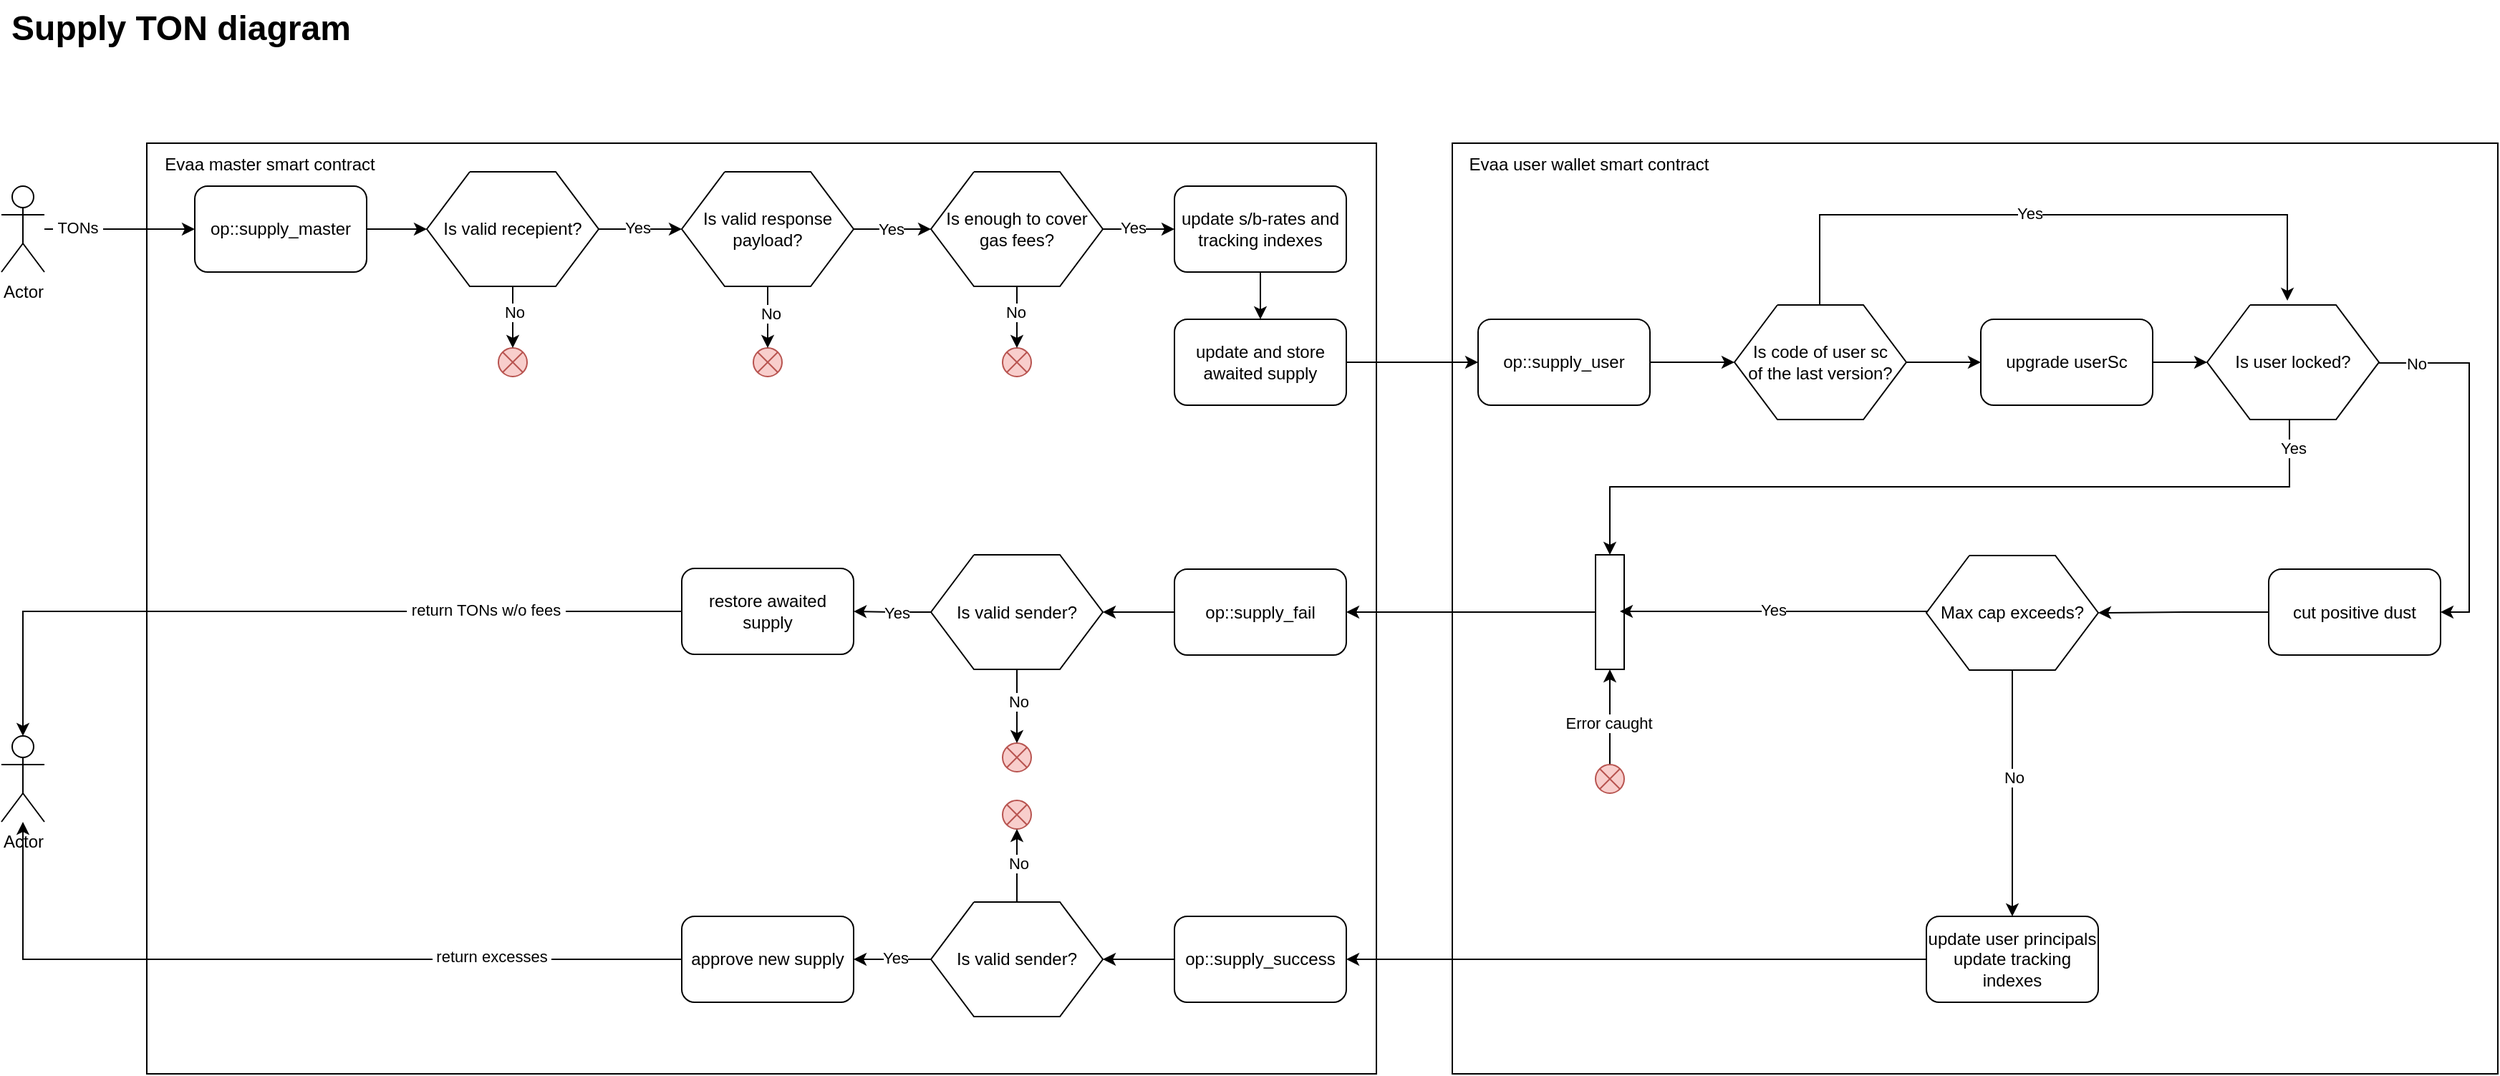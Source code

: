 <mxfile version="26.0.6" pages="5">
  <diagram id="C5RBs43oDa-KdzZeNtuy" name="Supply TON">
    <mxGraphModel grid="1" page="1" gridSize="10" guides="1" tooltips="1" connect="1" arrows="1" fold="1" pageScale="1" pageWidth="827" pageHeight="1169" math="0" shadow="0">
      <root>
        <mxCell id="WIyWlLk6GJQsqaUBKTNV-0" />
        <mxCell id="WIyWlLk6GJQsqaUBKTNV-1" parent="WIyWlLk6GJQsqaUBKTNV-0" />
        <mxCell id="6Pdvxt0OFTVk3Lplfu8R-60" value="" style="rounded=0;whiteSpace=wrap;html=1;" vertex="1" parent="WIyWlLk6GJQsqaUBKTNV-1">
          <mxGeometry x="913" y="110" width="730" height="650" as="geometry" />
        </mxCell>
        <mxCell id="6Pdvxt0OFTVk3Lplfu8R-61" value="" style="rounded=0;whiteSpace=wrap;html=1;" vertex="1" parent="WIyWlLk6GJQsqaUBKTNV-1">
          <mxGeometry x="1.5" y="110" width="858.5" height="650" as="geometry" />
        </mxCell>
        <mxCell id="6Pdvxt0OFTVk3Lplfu8R-62" style="edgeStyle=orthogonalEdgeStyle;rounded=0;orthogonalLoop=1;jettySize=auto;html=1;" edge="1" parent="WIyWlLk6GJQsqaUBKTNV-1" source="6Pdvxt0OFTVk3Lplfu8R-64" target="6Pdvxt0OFTVk3Lplfu8R-66">
          <mxGeometry relative="1" as="geometry" />
        </mxCell>
        <mxCell id="JjPmPuHAdxRFBM17pYAj-82" value="&amp;nbsp;TONs&amp;nbsp;" style="edgeLabel;html=1;align=center;verticalAlign=middle;resizable=0;points=[];" connectable="0" vertex="1" parent="6Pdvxt0OFTVk3Lplfu8R-62">
          <mxGeometry x="-0.567" y="1" relative="1" as="geometry">
            <mxPoint as="offset" />
          </mxGeometry>
        </mxCell>
        <mxCell id="6Pdvxt0OFTVk3Lplfu8R-64" value="Actor" style="shape=umlActor;verticalLabelPosition=bottom;verticalAlign=top;html=1;outlineConnect=0;" vertex="1" parent="WIyWlLk6GJQsqaUBKTNV-1">
          <mxGeometry x="-100" y="140" width="30" height="60" as="geometry" />
        </mxCell>
        <mxCell id="2thYkjmDLJ1JOjKoCYqP-8" value="" style="edgeStyle=orthogonalEdgeStyle;rounded=0;orthogonalLoop=1;jettySize=auto;html=1;" edge="1" parent="WIyWlLk6GJQsqaUBKTNV-1" source="6Pdvxt0OFTVk3Lplfu8R-66" target="2thYkjmDLJ1JOjKoCYqP-6">
          <mxGeometry relative="1" as="geometry" />
        </mxCell>
        <mxCell id="6Pdvxt0OFTVk3Lplfu8R-66" value="op::supply_master" style="rounded=1;whiteSpace=wrap;html=1;" vertex="1" parent="WIyWlLk6GJQsqaUBKTNV-1">
          <mxGeometry x="35" y="140" width="120" height="60" as="geometry" />
        </mxCell>
        <mxCell id="GkWCejS1UBj2mZo2sevN-20" value="" style="edgeStyle=orthogonalEdgeStyle;rounded=0;orthogonalLoop=1;jettySize=auto;html=1;" edge="1" parent="WIyWlLk6GJQsqaUBKTNV-1" source="6Pdvxt0OFTVk3Lplfu8R-71" target="2thYkjmDLJ1JOjKoCYqP-2">
          <mxGeometry relative="1" as="geometry" />
        </mxCell>
        <mxCell id="6Pdvxt0OFTVk3Lplfu8R-71" value="op::supply_user" style="rounded=1;whiteSpace=wrap;html=1;" vertex="1" parent="WIyWlLk6GJQsqaUBKTNV-1">
          <mxGeometry x="931" y="233" width="120" height="60" as="geometry" />
        </mxCell>
        <mxCell id="JjPmPuHAdxRFBM17pYAj-36" value="" style="edgeStyle=orthogonalEdgeStyle;rounded=0;orthogonalLoop=1;jettySize=auto;html=1;exitX=0.479;exitY=1.006;exitDx=0;exitDy=0;exitPerimeter=0;" edge="1" parent="WIyWlLk6GJQsqaUBKTNV-1" source="2thYkjmDLJ1JOjKoCYqP-1" target="JjPmPuHAdxRFBM17pYAj-52">
          <mxGeometry relative="1" as="geometry">
            <mxPoint x="1093" y="519.5" as="targetPoint" />
            <Array as="points">
              <mxPoint x="1498" y="350" />
              <mxPoint x="1023" y="350" />
            </Array>
            <mxPoint x="1473" y="315.5" as="sourcePoint" />
          </mxGeometry>
        </mxCell>
        <mxCell id="JjPmPuHAdxRFBM17pYAj-45" value="Yes" style="edgeLabel;html=1;align=center;verticalAlign=middle;resizable=0;points=[];" connectable="0" vertex="1" parent="JjPmPuHAdxRFBM17pYAj-36">
          <mxGeometry x="-0.934" y="2" relative="1" as="geometry">
            <mxPoint as="offset" />
          </mxGeometry>
        </mxCell>
        <mxCell id="GkWCejS1UBj2mZo2sevN-0" value="" style="edgeStyle=orthogonalEdgeStyle;rounded=0;orthogonalLoop=1;jettySize=auto;html=1;" edge="1" parent="WIyWlLk6GJQsqaUBKTNV-1" source="6Pdvxt0OFTVk3Lplfu8R-78" target="2thYkjmDLJ1JOjKoCYqP-7">
          <mxGeometry relative="1" as="geometry" />
        </mxCell>
        <mxCell id="6Pdvxt0OFTVk3Lplfu8R-78" value="op::supply_fail" style="rounded=1;whiteSpace=wrap;html=1;" vertex="1" parent="WIyWlLk6GJQsqaUBKTNV-1">
          <mxGeometry x="719" y="407.5" width="120" height="60" as="geometry" />
        </mxCell>
        <mxCell id="GkWCejS1UBj2mZo2sevN-1" value="" style="edgeStyle=orthogonalEdgeStyle;rounded=0;orthogonalLoop=1;jettySize=auto;html=1;" edge="1" parent="WIyWlLk6GJQsqaUBKTNV-1" source="6Pdvxt0OFTVk3Lplfu8R-81" target="2thYkjmDLJ1JOjKoCYqP-3">
          <mxGeometry relative="1" as="geometry" />
        </mxCell>
        <mxCell id="6Pdvxt0OFTVk3Lplfu8R-81" value="op::supply_success" style="rounded=1;whiteSpace=wrap;html=1;" vertex="1" parent="WIyWlLk6GJQsqaUBKTNV-1">
          <mxGeometry x="719" y="650" width="120" height="60" as="geometry" />
        </mxCell>
        <mxCell id="6Pdvxt0OFTVk3Lplfu8R-82" value="Actor" style="shape=umlActor;verticalLabelPosition=bottom;verticalAlign=top;html=1;outlineConnect=0;" vertex="1" parent="WIyWlLk6GJQsqaUBKTNV-1">
          <mxGeometry x="-100" y="524" width="30" height="60" as="geometry" />
        </mxCell>
        <mxCell id="GkWCejS1UBj2mZo2sevN-16" value="" style="edgeStyle=orthogonalEdgeStyle;rounded=0;orthogonalLoop=1;jettySize=auto;html=1;" edge="1" parent="WIyWlLk6GJQsqaUBKTNV-1" source="6Pdvxt0OFTVk3Lplfu8R-85" target="2thYkjmDLJ1JOjKoCYqP-1">
          <mxGeometry relative="1" as="geometry" />
        </mxCell>
        <mxCell id="6Pdvxt0OFTVk3Lplfu8R-85" value="upgrade userSc" style="rounded=1;whiteSpace=wrap;html=1;" vertex="1" parent="WIyWlLk6GJQsqaUBKTNV-1">
          <mxGeometry x="1282" y="233" width="120" height="60" as="geometry" />
        </mxCell>
        <mxCell id="6Pdvxt0OFTVk3Lplfu8R-88" value="Evaa master smart contract" style="text;html=1;align=center;verticalAlign=middle;resizable=0;points=[];autosize=1;strokeColor=none;fillColor=none;" vertex="1" parent="WIyWlLk6GJQsqaUBKTNV-1">
          <mxGeometry x="1.5" y="110" width="170" height="30" as="geometry" />
        </mxCell>
        <mxCell id="6Pdvxt0OFTVk3Lplfu8R-89" value="Evaa user wallet smart contract" style="text;html=1;align=center;verticalAlign=middle;resizable=0;points=[];autosize=1;strokeColor=none;fillColor=none;" vertex="1" parent="WIyWlLk6GJQsqaUBKTNV-1">
          <mxGeometry x="913" y="110" width="190" height="30" as="geometry" />
        </mxCell>
        <mxCell id="6Pdvxt0OFTVk3Lplfu8R-90" value="Supply TON diagram" style="text;strokeColor=none;fillColor=none;html=1;fontSize=24;fontStyle=1;verticalAlign=middle;align=center;" vertex="1" parent="WIyWlLk6GJQsqaUBKTNV-1">
          <mxGeometry x="-100" y="10" width="250" height="40" as="geometry" />
        </mxCell>
        <mxCell id="JjPmPuHAdxRFBM17pYAj-29" value="update s/b-rates and tracking indexes" style="rounded=1;whiteSpace=wrap;html=1;" vertex="1" parent="WIyWlLk6GJQsqaUBKTNV-1">
          <mxGeometry x="719" y="140" width="120" height="60" as="geometry" />
        </mxCell>
        <mxCell id="JjPmPuHAdxRFBM17pYAj-31" style="edgeStyle=orthogonalEdgeStyle;rounded=0;orthogonalLoop=1;jettySize=auto;html=1;" edge="1" parent="WIyWlLk6GJQsqaUBKTNV-1" source="JjPmPuHAdxRFBM17pYAj-29" target="JjPmPuHAdxRFBM17pYAj-32">
          <mxGeometry relative="1" as="geometry">
            <mxPoint x="740" y="170" as="targetPoint" />
          </mxGeometry>
        </mxCell>
        <mxCell id="JjPmPuHAdxRFBM17pYAj-32" value="update and store awaited supply" style="rounded=1;whiteSpace=wrap;html=1;" vertex="1" parent="WIyWlLk6GJQsqaUBKTNV-1">
          <mxGeometry x="719" y="233" width="120" height="60" as="geometry" />
        </mxCell>
        <mxCell id="JjPmPuHAdxRFBM17pYAj-34" style="edgeStyle=orthogonalEdgeStyle;rounded=0;orthogonalLoop=1;jettySize=auto;html=1;" edge="1" parent="WIyWlLk6GJQsqaUBKTNV-1" source="JjPmPuHAdxRFBM17pYAj-32" target="6Pdvxt0OFTVk3Lplfu8R-71">
          <mxGeometry relative="1" as="geometry" />
        </mxCell>
        <mxCell id="JjPmPuHAdxRFBM17pYAj-48" value="" style="edgeStyle=orthogonalEdgeStyle;rounded=0;orthogonalLoop=1;jettySize=auto;html=1;entryX=1;entryY=0.5;entryDx=0;entryDy=0;exitX=1;exitY=0.506;exitDx=0;exitDy=0;exitPerimeter=0;" edge="1" parent="WIyWlLk6GJQsqaUBKTNV-1" source="2thYkjmDLJ1JOjKoCYqP-1" target="JjPmPuHAdxRFBM17pYAj-47">
          <mxGeometry relative="1" as="geometry">
            <mxPoint x="1580" y="263" as="sourcePoint" />
            <mxPoint x="833" y="600" as="targetPoint" />
          </mxGeometry>
        </mxCell>
        <mxCell id="JjPmPuHAdxRFBM17pYAj-49" value="No" style="edgeLabel;html=1;align=center;verticalAlign=middle;resizable=0;points=[];" connectable="0" vertex="1" parent="JjPmPuHAdxRFBM17pYAj-48">
          <mxGeometry x="-0.839" y="-2" relative="1" as="geometry">
            <mxPoint x="5" y="-2" as="offset" />
          </mxGeometry>
        </mxCell>
        <mxCell id="GkWCejS1UBj2mZo2sevN-11" value="" style="edgeStyle=orthogonalEdgeStyle;rounded=0;orthogonalLoop=1;jettySize=auto;html=1;" edge="1" parent="WIyWlLk6GJQsqaUBKTNV-1" source="JjPmPuHAdxRFBM17pYAj-47" target="2thYkjmDLJ1JOjKoCYqP-0">
          <mxGeometry relative="1" as="geometry" />
        </mxCell>
        <mxCell id="JjPmPuHAdxRFBM17pYAj-47" value="cut positive dust" style="rounded=1;whiteSpace=wrap;html=1;" vertex="1" parent="WIyWlLk6GJQsqaUBKTNV-1">
          <mxGeometry x="1483" y="407.5" width="120" height="60" as="geometry" />
        </mxCell>
        <mxCell id="JjPmPuHAdxRFBM17pYAj-54" style="edgeStyle=orthogonalEdgeStyle;rounded=0;orthogonalLoop=1;jettySize=auto;html=1;curved=0;entryX=1;entryY=0.5;entryDx=0;entryDy=0;" edge="1" parent="WIyWlLk6GJQsqaUBKTNV-1" source="JjPmPuHAdxRFBM17pYAj-52" target="6Pdvxt0OFTVk3Lplfu8R-78">
          <mxGeometry relative="1" as="geometry" />
        </mxCell>
        <mxCell id="JjPmPuHAdxRFBM17pYAj-52" value="" style="html=1;points=[[0,0,0,0,5],[0,1,0,0,-5],[1,0,0,0,5],[1,1,0,0,-5]];perimeter=orthogonalPerimeter;outlineConnect=0;targetShapes=umlLifeline;portConstraint=eastwest;newEdgeStyle={&quot;curved&quot;:0,&quot;rounded&quot;:0};" vertex="1" parent="WIyWlLk6GJQsqaUBKTNV-1">
          <mxGeometry x="1013" y="397.5" width="20" height="80" as="geometry" />
        </mxCell>
        <mxCell id="JjPmPuHAdxRFBM17pYAj-58" style="edgeStyle=orthogonalEdgeStyle;rounded=0;orthogonalLoop=1;jettySize=auto;html=1;entryX=1;entryY=0.5;entryDx=0;entryDy=0;" edge="1" parent="WIyWlLk6GJQsqaUBKTNV-1" source="JjPmPuHAdxRFBM17pYAj-55" target="6Pdvxt0OFTVk3Lplfu8R-81">
          <mxGeometry relative="1" as="geometry" />
        </mxCell>
        <mxCell id="JjPmPuHAdxRFBM17pYAj-55" value="update user principals&lt;br&gt;update tracking indexes" style="rounded=1;whiteSpace=wrap;html=1;" vertex="1" parent="WIyWlLk6GJQsqaUBKTNV-1">
          <mxGeometry x="1244" y="650" width="120" height="60" as="geometry" />
        </mxCell>
        <mxCell id="JjPmPuHAdxRFBM17pYAj-68" style="edgeStyle=orthogonalEdgeStyle;rounded=0;orthogonalLoop=1;jettySize=auto;html=1;" edge="1" parent="WIyWlLk6GJQsqaUBKTNV-1" source="JjPmPuHAdxRFBM17pYAj-66" target="6Pdvxt0OFTVk3Lplfu8R-82">
          <mxGeometry relative="1" as="geometry" />
        </mxCell>
        <mxCell id="JjPmPuHAdxRFBM17pYAj-85" value="&amp;nbsp;return excesses&amp;nbsp;" style="edgeLabel;html=1;align=center;verticalAlign=middle;resizable=0;points=[];" connectable="0" vertex="1" parent="JjPmPuHAdxRFBM17pYAj-68">
          <mxGeometry x="-0.519" y="-2" relative="1" as="geometry">
            <mxPoint as="offset" />
          </mxGeometry>
        </mxCell>
        <mxCell id="JjPmPuHAdxRFBM17pYAj-66" value="approve new supply" style="rounded=1;whiteSpace=wrap;html=1;" vertex="1" parent="WIyWlLk6GJQsqaUBKTNV-1">
          <mxGeometry x="375" y="650" width="120" height="60" as="geometry" />
        </mxCell>
        <mxCell id="JjPmPuHAdxRFBM17pYAj-75" value="restore awaited supply" style="rounded=1;whiteSpace=wrap;html=1;" vertex="1" parent="WIyWlLk6GJQsqaUBKTNV-1">
          <mxGeometry x="375" y="407" width="120" height="60" as="geometry" />
        </mxCell>
        <mxCell id="JjPmPuHAdxRFBM17pYAj-77" style="edgeStyle=orthogonalEdgeStyle;rounded=0;orthogonalLoop=1;jettySize=auto;html=1;entryX=0.5;entryY=0;entryDx=0;entryDy=0;entryPerimeter=0;" edge="1" parent="WIyWlLk6GJQsqaUBKTNV-1" source="JjPmPuHAdxRFBM17pYAj-75" target="6Pdvxt0OFTVk3Lplfu8R-82">
          <mxGeometry relative="1" as="geometry" />
        </mxCell>
        <mxCell id="JjPmPuHAdxRFBM17pYAj-84" value="&amp;nbsp;return TONs w/o fees&amp;nbsp;" style="edgeLabel;html=1;align=center;verticalAlign=middle;resizable=0;points=[];" connectable="0" vertex="1" parent="JjPmPuHAdxRFBM17pYAj-77">
          <mxGeometry x="-0.613" y="-1" relative="1" as="geometry">
            <mxPoint x="-31" as="offset" />
          </mxGeometry>
        </mxCell>
        <mxCell id="rgKJpMSwUtB_QR_t_cDE-0" style="vsdxID=11;fillColor=#f8cecc;gradientColor=none;shape=stencil(vVLBDoMgDP0ajiwIM9nduf8gE5WMials6t8PU+JE3Q477Nb2vb6+UojIulq2inDWObA31evC1UScCee6qRVo5yMiciKy0oKqwD6aAvNWTswputvnpDBgH5s6OBsxSzG9IFPC1UMQmDxFKoxxHuCE7UqxgcpBdxSsk07bJppqJFSK+jG0NLIKOgh1vVLtovy7sf/Z8sH7mUttDF5pxj/dIDke0sjkXAiNRjcL+ild0efCZU99Q/+uvjGzVo+2XG3og/XH8yX8tCJ/AQ==);strokeColor=#b85450;spacingTop=-3;spacingBottom=-3;spacingLeft=-3;spacingRight=-3;points=[];labelBackgroundColor=none;rounded=0;html=1;whiteSpace=wrap;" vertex="1" parent="WIyWlLk6GJQsqaUBKTNV-1">
          <mxGeometry x="247" y="253" width="20" height="20" as="geometry" />
        </mxCell>
        <mxCell id="rgKJpMSwUtB_QR_t_cDE-1" style="vsdxID=11;fillColor=#f8cecc;gradientColor=none;shape=stencil(vVLBDoMgDP0ajiwIM9nduf8gE5WMials6t8PU+JE3Q477Nb2vb6+UojIulq2inDWObA31evC1UScCee6qRVo5yMiciKy0oKqwD6aAvNWTswputvnpDBgH5s6OBsxSzG9IFPC1UMQmDxFKoxxHuCE7UqxgcpBdxSsk07bJppqJFSK+jG0NLIKOgh1vVLtovy7sf/Z8sH7mUttDF5pxj/dIDke0sjkXAiNRjcL+ild0efCZU99Q/+uvjGzVo+2XG3og/XH8yX8tCJ/AQ==);strokeColor=#b85450;spacingTop=-3;spacingBottom=-3;spacingLeft=-3;spacingRight=-3;points=[];labelBackgroundColor=none;rounded=0;html=1;whiteSpace=wrap;" vertex="1" parent="WIyWlLk6GJQsqaUBKTNV-1">
          <mxGeometry x="425" y="253" width="20" height="20" as="geometry" />
        </mxCell>
        <mxCell id="rgKJpMSwUtB_QR_t_cDE-2" style="vsdxID=11;fillColor=#f8cecc;gradientColor=none;shape=stencil(vVLBDoMgDP0ajiwIM9nduf8gE5WMials6t8PU+JE3Q477Nb2vb6+UojIulq2inDWObA31evC1UScCee6qRVo5yMiciKy0oKqwD6aAvNWTswputvnpDBgH5s6OBsxSzG9IFPC1UMQmDxFKoxxHuCE7UqxgcpBdxSsk07bJppqJFSK+jG0NLIKOgh1vVLtovy7sf/Z8sH7mUttDF5pxj/dIDke0sjkXAiNRjcL+ild0efCZU99Q/+uvjGzVo+2XG3og/XH8yX8tCJ/AQ==);strokeColor=#b85450;spacingTop=-3;spacingBottom=-3;spacingLeft=-3;spacingRight=-3;points=[];labelBackgroundColor=none;rounded=0;html=1;whiteSpace=wrap;" vertex="1" parent="WIyWlLk6GJQsqaUBKTNV-1">
          <mxGeometry x="599" y="529" width="20" height="20" as="geometry" />
        </mxCell>
        <mxCell id="rgKJpMSwUtB_QR_t_cDE-3" style="vsdxID=11;fillColor=#f8cecc;gradientColor=none;shape=stencil(vVLBDoMgDP0ajiwIM9nduf8gE5WMials6t8PU+JE3Q477Nb2vb6+UojIulq2inDWObA31evC1UScCee6qRVo5yMiciKy0oKqwD6aAvNWTswputvnpDBgH5s6OBsxSzG9IFPC1UMQmDxFKoxxHuCE7UqxgcpBdxSsk07bJppqJFSK+jG0NLIKOgh1vVLtovy7sf/Z8sH7mUttDF5pxj/dIDke0sjkXAiNRjcL+ild0efCZU99Q/+uvjGzVo+2XG3og/XH8yX8tCJ/AQ==);strokeColor=#b85450;spacingTop=-3;spacingBottom=-3;spacingLeft=-3;spacingRight=-3;points=[];labelBackgroundColor=none;rounded=0;html=1;whiteSpace=wrap;" vertex="1" parent="WIyWlLk6GJQsqaUBKTNV-1">
          <mxGeometry x="599" y="253" width="20" height="20" as="geometry" />
        </mxCell>
        <mxCell id="rgKJpMSwUtB_QR_t_cDE-4" style="vsdxID=11;fillColor=#f8cecc;gradientColor=none;shape=stencil(vVLBDoMgDP0ajiwIM9nduf8gE5WMials6t8PU+JE3Q477Nb2vb6+UojIulq2inDWObA31evC1UScCee6qRVo5yMiciKy0oKqwD6aAvNWTswputvnpDBgH5s6OBsxSzG9IFPC1UMQmDxFKoxxHuCE7UqxgcpBdxSsk07bJppqJFSK+jG0NLIKOgh1vVLtovy7sf/Z8sH7mUttDF5pxj/dIDke0sjkXAiNRjcL+ild0efCZU99Q/+uvjGzVo+2XG3og/XH8yX8tCJ/AQ==);strokeColor=#b85450;spacingTop=-3;spacingBottom=-3;spacingLeft=-3;spacingRight=-3;points=[];labelBackgroundColor=none;rounded=0;html=1;whiteSpace=wrap;" vertex="1" parent="WIyWlLk6GJQsqaUBKTNV-1">
          <mxGeometry x="599" y="569" width="20" height="20" as="geometry" />
        </mxCell>
        <mxCell id="GkWCejS1UBj2mZo2sevN-12" value="" style="edgeStyle=orthogonalEdgeStyle;rounded=0;orthogonalLoop=1;jettySize=auto;html=1;entryX=0.85;entryY=0.406;entryDx=0;entryDy=0;entryPerimeter=0;exitX=0.008;exitY=0.488;exitDx=0;exitDy=0;exitPerimeter=0;" edge="1" parent="WIyWlLk6GJQsqaUBKTNV-1" source="2thYkjmDLJ1JOjKoCYqP-0">
          <mxGeometry relative="1" as="geometry">
            <mxPoint x="1030" y="436.98" as="targetPoint" />
            <mxPoint x="1244" y="437" as="sourcePoint" />
            <Array as="points">
              <mxPoint x="1190" y="437" />
            </Array>
          </mxGeometry>
        </mxCell>
        <mxCell id="GkWCejS1UBj2mZo2sevN-14" value="Yes" style="edgeLabel;html=1;align=center;verticalAlign=middle;resizable=0;points=[];" connectable="0" vertex="1" parent="GkWCejS1UBj2mZo2sevN-12">
          <mxGeometry x="0.004" y="-3" relative="1" as="geometry">
            <mxPoint y="2" as="offset" />
          </mxGeometry>
        </mxCell>
        <mxCell id="GkWCejS1UBj2mZo2sevN-13" value="" style="edgeStyle=orthogonalEdgeStyle;rounded=0;orthogonalLoop=1;jettySize=auto;html=1;entryX=0.5;entryY=0;entryDx=0;entryDy=0;" edge="1" parent="WIyWlLk6GJQsqaUBKTNV-1" source="2thYkjmDLJ1JOjKoCYqP-0" target="JjPmPuHAdxRFBM17pYAj-55">
          <mxGeometry relative="1" as="geometry">
            <mxPoint x="1304" y="558" as="targetPoint" />
          </mxGeometry>
        </mxCell>
        <mxCell id="GkWCejS1UBj2mZo2sevN-15" value="No" style="edgeLabel;html=1;align=center;verticalAlign=middle;resizable=0;points=[];" connectable="0" vertex="1" parent="GkWCejS1UBj2mZo2sevN-13">
          <mxGeometry x="-0.128" y="1" relative="1" as="geometry">
            <mxPoint as="offset" />
          </mxGeometry>
        </mxCell>
        <mxCell id="2thYkjmDLJ1JOjKoCYqP-0" value="Max cap exceeds?" style="verticalAlign=middle;align=center;overflow=width;vsdxID=9;fillColor=#ffffff;gradientColor=none;shape=stencil(lZHdCsIwDIWfJvcxYfgAc77HYJ0N1nZ09Wdvb2sQp4jUu3PS74RyAtzOtp8MEM4phqO5ypAs8A6IxFsTJWUF3AG3Y4jmEMPZD+qnvpBFncKlbLhpjpoSIVzU4sPtlXTiV+S2mtwgvqFN/dZn9CtLf7D1P/jVQBav4kZxTntfv38WnUd6JO7u);strokeColor=#000000;spacingTop=-3;spacingBottom=-3;spacingLeft=-3;spacingRight=-3;points=[];labelBackgroundColor=none;rounded=0;html=1;whiteSpace=wrap;" vertex="1" parent="WIyWlLk6GJQsqaUBKTNV-1">
          <mxGeometry x="1244" y="398" width="120" height="80" as="geometry" />
        </mxCell>
        <mxCell id="2thYkjmDLJ1JOjKoCYqP-1" value="Is user locked?" style="verticalAlign=middle;align=center;overflow=width;vsdxID=9;fillColor=#ffffff;gradientColor=none;shape=stencil(lZHdCsIwDIWfJvcxYfgAc77HYJ0N1nZ09Wdvb2sQp4jUu3PS74RyAtzOtp8MEM4phqO5ypAs8A6IxFsTJWUF3AG3Y4jmEMPZD+qnvpBFncKlbLhpjpoSIVzU4sPtlXTiV+S2mtwgvqFN/dZn9CtLf7D1P/jVQBav4kZxTntfv38WnUd6JO7u);strokeColor=#000000;spacingTop=-3;spacingBottom=-3;spacingLeft=-3;spacingRight=-3;points=[];labelBackgroundColor=none;rounded=0;html=1;whiteSpace=wrap;" vertex="1" parent="WIyWlLk6GJQsqaUBKTNV-1">
          <mxGeometry x="1440" y="223" width="120" height="80" as="geometry" />
        </mxCell>
        <mxCell id="GkWCejS1UBj2mZo2sevN-21" value="" style="edgeStyle=orthogonalEdgeStyle;rounded=0;orthogonalLoop=1;jettySize=auto;html=1;" edge="1" parent="WIyWlLk6GJQsqaUBKTNV-1" source="2thYkjmDLJ1JOjKoCYqP-2" target="6Pdvxt0OFTVk3Lplfu8R-85">
          <mxGeometry relative="1" as="geometry" />
        </mxCell>
        <mxCell id="2thYkjmDLJ1JOjKoCYqP-2" value="Is code of user sc&lt;div&gt;of the last version?&lt;/div&gt;" style="verticalAlign=middle;align=center;overflow=width;vsdxID=9;fillColor=#ffffff;gradientColor=none;shape=stencil(lZHdCsIwDIWfJvcxYfgAc77HYJ0N1nZ09Wdvb2sQp4jUu3PS74RyAtzOtp8MEM4phqO5ypAs8A6IxFsTJWUF3AG3Y4jmEMPZD+qnvpBFncKlbLhpjpoSIVzU4sPtlXTiV+S2mtwgvqFN/dZn9CtLf7D1P/jVQBav4kZxTntfv38WnUd6JO7u);strokeColor=#000000;spacingTop=-3;spacingBottom=-3;spacingLeft=-3;spacingRight=-3;points=[];labelBackgroundColor=none;rounded=0;html=1;whiteSpace=wrap;" vertex="1" parent="WIyWlLk6GJQsqaUBKTNV-1">
          <mxGeometry x="1110" y="223" width="120" height="80" as="geometry" />
        </mxCell>
        <mxCell id="GkWCejS1UBj2mZo2sevN-4" value="" style="edgeStyle=orthogonalEdgeStyle;rounded=0;orthogonalLoop=1;jettySize=auto;html=1;" edge="1" parent="WIyWlLk6GJQsqaUBKTNV-1" source="2thYkjmDLJ1JOjKoCYqP-3" target="rgKJpMSwUtB_QR_t_cDE-4">
          <mxGeometry relative="1" as="geometry" />
        </mxCell>
        <mxCell id="GkWCejS1UBj2mZo2sevN-6" value="No" style="edgeLabel;html=1;align=center;verticalAlign=middle;resizable=0;points=[];" connectable="0" vertex="1" parent="GkWCejS1UBj2mZo2sevN-4">
          <mxGeometry x="0.059" relative="1" as="geometry">
            <mxPoint x="1" as="offset" />
          </mxGeometry>
        </mxCell>
        <mxCell id="GkWCejS1UBj2mZo2sevN-8" value="" style="edgeStyle=orthogonalEdgeStyle;rounded=0;orthogonalLoop=1;jettySize=auto;html=1;" edge="1" parent="WIyWlLk6GJQsqaUBKTNV-1" source="2thYkjmDLJ1JOjKoCYqP-3" target="JjPmPuHAdxRFBM17pYAj-66">
          <mxGeometry relative="1" as="geometry" />
        </mxCell>
        <mxCell id="GkWCejS1UBj2mZo2sevN-10" value="Yes" style="edgeLabel;html=1;align=center;verticalAlign=middle;resizable=0;points=[];" connectable="0" vertex="1" parent="GkWCejS1UBj2mZo2sevN-8">
          <mxGeometry x="-0.056" y="-1" relative="1" as="geometry">
            <mxPoint as="offset" />
          </mxGeometry>
        </mxCell>
        <mxCell id="2thYkjmDLJ1JOjKoCYqP-3" value="Is valid sender?" style="verticalAlign=middle;align=center;overflow=width;vsdxID=9;fillColor=#ffffff;gradientColor=none;shape=stencil(lZHdCsIwDIWfJvcxYfgAc77HYJ0N1nZ09Wdvb2sQp4jUu3PS74RyAtzOtp8MEM4phqO5ypAs8A6IxFsTJWUF3AG3Y4jmEMPZD+qnvpBFncKlbLhpjpoSIVzU4sPtlXTiV+S2mtwgvqFN/dZn9CtLf7D1P/jVQBav4kZxTntfv38WnUd6JO7u);strokeColor=#000000;spacingTop=-3;spacingBottom=-3;spacingLeft=-3;spacingRight=-3;points=[];labelBackgroundColor=none;rounded=0;html=1;whiteSpace=wrap;" vertex="1" parent="WIyWlLk6GJQsqaUBKTNV-1">
          <mxGeometry x="549" y="640" width="120" height="80" as="geometry" />
        </mxCell>
        <mxCell id="2thYkjmDLJ1JOjKoCYqP-11" value="" style="edgeStyle=orthogonalEdgeStyle;rounded=0;orthogonalLoop=1;jettySize=auto;html=1;" edge="1" parent="WIyWlLk6GJQsqaUBKTNV-1" source="2thYkjmDLJ1JOjKoCYqP-4" target="JjPmPuHAdxRFBM17pYAj-29">
          <mxGeometry relative="1" as="geometry" />
        </mxCell>
        <mxCell id="2thYkjmDLJ1JOjKoCYqP-20" value="Yes" style="edgeLabel;html=1;align=center;verticalAlign=middle;resizable=0;points=[];" connectable="0" vertex="1" parent="2thYkjmDLJ1JOjKoCYqP-11">
          <mxGeometry x="-0.18" y="1" relative="1" as="geometry">
            <mxPoint as="offset" />
          </mxGeometry>
        </mxCell>
        <mxCell id="2thYkjmDLJ1JOjKoCYqP-14" value="" style="edgeStyle=orthogonalEdgeStyle;rounded=0;orthogonalLoop=1;jettySize=auto;html=1;" edge="1" parent="WIyWlLk6GJQsqaUBKTNV-1" source="2thYkjmDLJ1JOjKoCYqP-4" target="rgKJpMSwUtB_QR_t_cDE-3">
          <mxGeometry relative="1" as="geometry" />
        </mxCell>
        <mxCell id="2thYkjmDLJ1JOjKoCYqP-17" value="No" style="edgeLabel;html=1;align=center;verticalAlign=middle;resizable=0;points=[];" connectable="0" vertex="1" parent="2thYkjmDLJ1JOjKoCYqP-14">
          <mxGeometry x="-0.163" y="-1" relative="1" as="geometry">
            <mxPoint as="offset" />
          </mxGeometry>
        </mxCell>
        <mxCell id="2thYkjmDLJ1JOjKoCYqP-4" value="Is enough to&amp;nbsp;&lt;span style=&quot;background-color: initial;&quot;&gt;cover gas fees?&lt;/span&gt;" style="verticalAlign=middle;align=center;overflow=width;vsdxID=9;fillColor=#ffffff;gradientColor=none;shape=stencil(lZHdCsIwDIWfJvcxYfgAc77HYJ0N1nZ09Wdvb2sQp4jUu3PS74RyAtzOtp8MEM4phqO5ypAs8A6IxFsTJWUF3AG3Y4jmEMPZD+qnvpBFncKlbLhpjpoSIVzU4sPtlXTiV+S2mtwgvqFN/dZn9CtLf7D1P/jVQBav4kZxTntfv38WnUd6JO7u);strokeColor=#000000;spacingTop=-3;spacingBottom=-3;spacingLeft=-3;spacingRight=-3;points=[];labelBackgroundColor=none;rounded=0;html=1;whiteSpace=wrap;" vertex="1" parent="WIyWlLk6GJQsqaUBKTNV-1">
          <mxGeometry x="549" y="130" width="120" height="80" as="geometry" />
        </mxCell>
        <mxCell id="2thYkjmDLJ1JOjKoCYqP-10" value="" style="edgeStyle=orthogonalEdgeStyle;rounded=0;orthogonalLoop=1;jettySize=auto;html=1;" edge="1" parent="WIyWlLk6GJQsqaUBKTNV-1" source="2thYkjmDLJ1JOjKoCYqP-5" target="2thYkjmDLJ1JOjKoCYqP-4">
          <mxGeometry relative="1" as="geometry" />
        </mxCell>
        <mxCell id="2thYkjmDLJ1JOjKoCYqP-19" value="Yes" style="edgeLabel;html=1;align=center;verticalAlign=middle;resizable=0;points=[];" connectable="0" vertex="1" parent="2thYkjmDLJ1JOjKoCYqP-10">
          <mxGeometry x="-0.093" relative="1" as="geometry">
            <mxPoint x="1" as="offset" />
          </mxGeometry>
        </mxCell>
        <mxCell id="2thYkjmDLJ1JOjKoCYqP-13" value="" style="edgeStyle=orthogonalEdgeStyle;rounded=0;orthogonalLoop=1;jettySize=auto;html=1;" edge="1" parent="WIyWlLk6GJQsqaUBKTNV-1" source="2thYkjmDLJ1JOjKoCYqP-5" target="rgKJpMSwUtB_QR_t_cDE-1">
          <mxGeometry relative="1" as="geometry" />
        </mxCell>
        <mxCell id="2thYkjmDLJ1JOjKoCYqP-16" value="No" style="edgeLabel;html=1;align=center;verticalAlign=middle;resizable=0;points=[];" connectable="0" vertex="1" parent="2thYkjmDLJ1JOjKoCYqP-13">
          <mxGeometry x="-0.116" y="2" relative="1" as="geometry">
            <mxPoint as="offset" />
          </mxGeometry>
        </mxCell>
        <mxCell id="2thYkjmDLJ1JOjKoCYqP-5" value="Is valid response payload?" style="verticalAlign=middle;align=center;overflow=width;vsdxID=9;fillColor=#ffffff;gradientColor=none;shape=stencil(lZHdCsIwDIWfJvcxYfgAc77HYJ0N1nZ09Wdvb2sQp4jUu3PS74RyAtzOtp8MEM4phqO5ypAs8A6IxFsTJWUF3AG3Y4jmEMPZD+qnvpBFncKlbLhpjpoSIVzU4sPtlXTiV+S2mtwgvqFN/dZn9CtLf7D1P/jVQBav4kZxTntfv38WnUd6JO7u);strokeColor=#000000;spacingTop=-3;spacingBottom=-3;spacingLeft=-3;spacingRight=-3;points=[];labelBackgroundColor=none;rounded=0;html=1;whiteSpace=wrap;" vertex="1" parent="WIyWlLk6GJQsqaUBKTNV-1">
          <mxGeometry x="375" y="130" width="120" height="80" as="geometry" />
        </mxCell>
        <mxCell id="2thYkjmDLJ1JOjKoCYqP-9" value="" style="edgeStyle=orthogonalEdgeStyle;rounded=0;orthogonalLoop=1;jettySize=auto;html=1;" edge="1" parent="WIyWlLk6GJQsqaUBKTNV-1" source="2thYkjmDLJ1JOjKoCYqP-6" target="2thYkjmDLJ1JOjKoCYqP-5">
          <mxGeometry relative="1" as="geometry" />
        </mxCell>
        <mxCell id="2thYkjmDLJ1JOjKoCYqP-18" value="Yes" style="edgeLabel;html=1;align=center;verticalAlign=middle;resizable=0;points=[];" connectable="0" vertex="1" parent="2thYkjmDLJ1JOjKoCYqP-9">
          <mxGeometry x="-0.121" y="1" relative="1" as="geometry">
            <mxPoint x="1" as="offset" />
          </mxGeometry>
        </mxCell>
        <mxCell id="2thYkjmDLJ1JOjKoCYqP-12" value="" style="edgeStyle=orthogonalEdgeStyle;rounded=0;orthogonalLoop=1;jettySize=auto;html=1;" edge="1" parent="WIyWlLk6GJQsqaUBKTNV-1" source="2thYkjmDLJ1JOjKoCYqP-6" target="rgKJpMSwUtB_QR_t_cDE-0">
          <mxGeometry relative="1" as="geometry" />
        </mxCell>
        <mxCell id="2thYkjmDLJ1JOjKoCYqP-15" value="No" style="edgeLabel;html=1;align=center;verticalAlign=middle;resizable=0;points=[];" connectable="0" vertex="1" parent="2thYkjmDLJ1JOjKoCYqP-12">
          <mxGeometry x="-0.163" y="1" relative="1" as="geometry">
            <mxPoint as="offset" />
          </mxGeometry>
        </mxCell>
        <mxCell id="2thYkjmDLJ1JOjKoCYqP-6" value="Is valid recepient?" style="verticalAlign=middle;align=center;overflow=width;vsdxID=9;fillColor=#ffffff;gradientColor=none;shape=stencil(lZHdCsIwDIWfJvcxYfgAc77HYJ0N1nZ09Wdvb2sQp4jUu3PS74RyAtzOtp8MEM4phqO5ypAs8A6IxFsTJWUF3AG3Y4jmEMPZD+qnvpBFncKlbLhpjpoSIVzU4sPtlXTiV+S2mtwgvqFN/dZn9CtLf7D1P/jVQBav4kZxTntfv38WnUd6JO7u);strokeColor=#000000;spacingTop=-3;spacingBottom=-3;spacingLeft=-3;spacingRight=-3;points=[];labelBackgroundColor=none;rounded=0;html=1;whiteSpace=wrap;" vertex="1" parent="WIyWlLk6GJQsqaUBKTNV-1">
          <mxGeometry x="197" y="130" width="120" height="80" as="geometry" />
        </mxCell>
        <mxCell id="GkWCejS1UBj2mZo2sevN-3" value="" style="edgeStyle=orthogonalEdgeStyle;rounded=0;orthogonalLoop=1;jettySize=auto;html=1;" edge="1" parent="WIyWlLk6GJQsqaUBKTNV-1" source="2thYkjmDLJ1JOjKoCYqP-7" target="rgKJpMSwUtB_QR_t_cDE-2">
          <mxGeometry relative="1" as="geometry" />
        </mxCell>
        <mxCell id="GkWCejS1UBj2mZo2sevN-5" value="No" style="edgeLabel;html=1;align=center;verticalAlign=middle;resizable=0;points=[];" connectable="0" vertex="1" parent="GkWCejS1UBj2mZo2sevN-3">
          <mxGeometry x="-0.126" y="1" relative="1" as="geometry">
            <mxPoint as="offset" />
          </mxGeometry>
        </mxCell>
        <mxCell id="GkWCejS1UBj2mZo2sevN-7" value="" style="edgeStyle=orthogonalEdgeStyle;rounded=0;orthogonalLoop=1;jettySize=auto;html=1;" edge="1" parent="WIyWlLk6GJQsqaUBKTNV-1" source="2thYkjmDLJ1JOjKoCYqP-7" target="JjPmPuHAdxRFBM17pYAj-75">
          <mxGeometry relative="1" as="geometry" />
        </mxCell>
        <mxCell id="GkWCejS1UBj2mZo2sevN-9" value="Yes" style="edgeLabel;html=1;align=center;verticalAlign=middle;resizable=0;points=[];" connectable="0" vertex="1" parent="GkWCejS1UBj2mZo2sevN-7">
          <mxGeometry x="-0.064" relative="1" as="geometry">
            <mxPoint x="1" as="offset" />
          </mxGeometry>
        </mxCell>
        <mxCell id="2thYkjmDLJ1JOjKoCYqP-7" value="Is valid sender?" style="verticalAlign=middle;align=center;overflow=width;vsdxID=9;fillColor=#ffffff;gradientColor=none;shape=stencil(lZHdCsIwDIWfJvcxYfgAc77HYJ0N1nZ09Wdvb2sQp4jUu3PS74RyAtzOtp8MEM4phqO5ypAs8A6IxFsTJWUF3AG3Y4jmEMPZD+qnvpBFncKlbLhpjpoSIVzU4sPtlXTiV+S2mtwgvqFN/dZn9CtLf7D1P/jVQBav4kZxTntfv38WnUd6JO7u);strokeColor=#000000;spacingTop=-3;spacingBottom=-3;spacingLeft=-3;spacingRight=-3;points=[];labelBackgroundColor=none;rounded=0;html=1;whiteSpace=wrap;" vertex="1" parent="WIyWlLk6GJQsqaUBKTNV-1">
          <mxGeometry x="549" y="397.5" width="120" height="80" as="geometry" />
        </mxCell>
        <mxCell id="GkWCejS1UBj2mZo2sevN-18" style="edgeStyle=orthogonalEdgeStyle;rounded=0;orthogonalLoop=1;jettySize=auto;html=1;entryX=0.467;entryY=-0.037;entryDx=0;entryDy=0;entryPerimeter=0;exitX=0.496;exitY=0.006;exitDx=0;exitDy=0;exitPerimeter=0;" edge="1" parent="WIyWlLk6GJQsqaUBKTNV-1" source="2thYkjmDLJ1JOjKoCYqP-2" target="2thYkjmDLJ1JOjKoCYqP-1">
          <mxGeometry relative="1" as="geometry">
            <mxPoint x="1140" y="210.5" as="sourcePoint" />
            <Array as="points">
              <mxPoint x="1170" y="160" />
              <mxPoint x="1496" y="160" />
            </Array>
          </mxGeometry>
        </mxCell>
        <mxCell id="GkWCejS1UBj2mZo2sevN-19" value="Yes" style="edgeLabel;html=1;align=center;verticalAlign=middle;resizable=0;points=[];" connectable="0" vertex="1" parent="GkWCejS1UBj2mZo2sevN-18">
          <mxGeometry x="-0.068" y="1" relative="1" as="geometry">
            <mxPoint as="offset" />
          </mxGeometry>
        </mxCell>
        <mxCell id="Wf2yhwKRq2zgeNsJYpSN-1" value="" style="edgeStyle=orthogonalEdgeStyle;rounded=0;orthogonalLoop=1;jettySize=auto;html=1;" edge="1" parent="WIyWlLk6GJQsqaUBKTNV-1" source="Wf2yhwKRq2zgeNsJYpSN-0" target="JjPmPuHAdxRFBM17pYAj-52">
          <mxGeometry relative="1" as="geometry">
            <Array as="points">
              <mxPoint x="1023" y="510" />
              <mxPoint x="1023" y="510" />
            </Array>
          </mxGeometry>
        </mxCell>
        <mxCell id="Wf2yhwKRq2zgeNsJYpSN-2" value="Error caught" style="edgeLabel;html=1;align=center;verticalAlign=middle;resizable=0;points=[];" connectable="0" vertex="1" parent="Wf2yhwKRq2zgeNsJYpSN-1">
          <mxGeometry x="-0.128" y="1" relative="1" as="geometry">
            <mxPoint as="offset" />
          </mxGeometry>
        </mxCell>
        <mxCell id="Wf2yhwKRq2zgeNsJYpSN-0" style="vsdxID=11;fillColor=#f8cecc;gradientColor=none;shape=stencil(vVLBDoMgDP0ajiwIM9nduf8gE5WMials6t8PU+JE3Q477Nb2vb6+UojIulq2inDWObA31evC1UScCee6qRVo5yMiciKy0oKqwD6aAvNWTswputvnpDBgH5s6OBsxSzG9IFPC1UMQmDxFKoxxHuCE7UqxgcpBdxSsk07bJppqJFSK+jG0NLIKOgh1vVLtovy7sf/Z8sH7mUttDF5pxj/dIDke0sjkXAiNRjcL+ild0efCZU99Q/+uvjGzVo+2XG3og/XH8yX8tCJ/AQ==);strokeColor=#b85450;spacingTop=-3;spacingBottom=-3;spacingLeft=-3;spacingRight=-3;points=[];labelBackgroundColor=none;rounded=0;html=1;whiteSpace=wrap;" vertex="1" parent="WIyWlLk6GJQsqaUBKTNV-1">
          <mxGeometry x="1013" y="544" width="20" height="20" as="geometry" />
        </mxCell>
      </root>
    </mxGraphModel>
  </diagram>
  <diagram id="tNcJRq2WFbo99xUW2Ukf" name="Supply Jetton">
    <mxGraphModel grid="1" page="1" gridSize="10" guides="1" tooltips="1" connect="1" arrows="1" fold="1" pageScale="1" pageWidth="827" pageHeight="1169" math="0" shadow="0">
      <root>
        <mxCell id="0" />
        <mxCell id="1" parent="0" />
        <mxCell id="JNoaphrmC2Zt9XJzK8fs-1" value="" style="rounded=0;whiteSpace=wrap;html=1;" vertex="1" parent="1">
          <mxGeometry x="1188" y="169" width="732" height="631" as="geometry" />
        </mxCell>
        <mxCell id="roI6ckMuhLVN8BSUlhjc-6" value="" style="rounded=0;whiteSpace=wrap;html=1;" vertex="1" parent="1">
          <mxGeometry x="-273" y="170" width="320" height="380" as="geometry" />
        </mxCell>
        <mxCell id="_KIBPg8wTczJtJQhwyhV-3" value="" style="rounded=0;whiteSpace=wrap;html=1;" vertex="1" parent="1">
          <mxGeometry x="144" y="169" width="1016" height="631" as="geometry" />
        </mxCell>
        <mxCell id="_KIBPg8wTczJtJQhwyhV-4" style="edgeStyle=orthogonalEdgeStyle;rounded=0;orthogonalLoop=1;jettySize=auto;html=1;exitX=1;exitY=0.5;exitDx=0;exitDy=0;entryX=0;entryY=0.5;entryDx=0;entryDy=0;" edge="1" parent="1" source="roI6ckMuhLVN8BSUlhjc-5" target="_KIBPg8wTczJtJQhwyhV-8">
          <mxGeometry relative="1" as="geometry">
            <Array as="points" />
            <mxPoint x="117" y="235.5" as="sourcePoint" />
            <mxPoint x="207" y="235.5" as="targetPoint" />
          </mxGeometry>
        </mxCell>
        <mxCell id="qAHGbjs3AVat579Nnkeo-11" value="send payload" style="edgeLabel;html=1;align=center;verticalAlign=middle;resizable=0;points=[];" connectable="0" vertex="1" parent="_KIBPg8wTczJtJQhwyhV-4">
          <mxGeometry x="-0.062" relative="1" as="geometry">
            <mxPoint as="offset" />
          </mxGeometry>
        </mxCell>
        <mxCell id="_KIBPg8wTczJtJQhwyhV-5" style="edgeStyle=orthogonalEdgeStyle;rounded=0;orthogonalLoop=1;jettySize=auto;html=1;entryX=0;entryY=0.5;entryDx=0;entryDy=0;exitX=0.5;exitY=0.5;exitDx=0;exitDy=0;exitPerimeter=0;" edge="1" parent="1" source="_KIBPg8wTczJtJQhwyhV-6" target="roI6ckMuhLVN8BSUlhjc-5">
          <mxGeometry relative="1" as="geometry">
            <mxPoint x="-353" y="496" as="sourcePoint" />
          </mxGeometry>
        </mxCell>
        <mxCell id="kwysDcoMwppNxx7waEjH-16" value="&amp;nbsp;send jettons w/ payload&amp;nbsp;" style="edgeLabel;html=1;align=center;verticalAlign=middle;resizable=0;points=[];" connectable="0" vertex="1" parent="_KIBPg8wTczJtJQhwyhV-5">
          <mxGeometry x="0.336" relative="1" as="geometry">
            <mxPoint as="offset" />
          </mxGeometry>
        </mxCell>
        <mxCell id="_KIBPg8wTczJtJQhwyhV-6" value="Actor" style="shape=umlActor;verticalLabelPosition=bottom;verticalAlign=top;html=1;outlineConnect=0;" vertex="1" parent="1">
          <mxGeometry x="-393" y="206" width="30" height="60" as="geometry" />
        </mxCell>
        <mxCell id="8MBbLaUlNAx4oX11uAM1-32" value="" style="edgeStyle=orthogonalEdgeStyle;rounded=0;orthogonalLoop=1;jettySize=auto;html=1;" edge="1" parent="1" source="_KIBPg8wTczJtJQhwyhV-8" target="8MBbLaUlNAx4oX11uAM1-5">
          <mxGeometry relative="1" as="geometry" />
        </mxCell>
        <mxCell id="_KIBPg8wTczJtJQhwyhV-8" value="jetton_op::transfer_notification" style="rounded=1;whiteSpace=wrap;html=1;" vertex="1" parent="1">
          <mxGeometry x="169" y="206" width="179" height="60" as="geometry" />
        </mxCell>
        <mxCell id="8MBbLaUlNAx4oX11uAM1-45" value="" style="edgeStyle=orthogonalEdgeStyle;rounded=0;orthogonalLoop=1;jettySize=auto;html=1;" edge="1" parent="1" source="_KIBPg8wTczJtJQhwyhV-20" target="8MBbLaUlNAx4oX11uAM1-9">
          <mxGeometry relative="1" as="geometry" />
        </mxCell>
        <mxCell id="_KIBPg8wTczJtJQhwyhV-20" value="op::supply_fail" style="rounded=1;whiteSpace=wrap;html=1;" vertex="1" parent="1">
          <mxGeometry x="1018" y="449" width="120" height="60" as="geometry" />
        </mxCell>
        <mxCell id="8MBbLaUlNAx4oX11uAM1-47" value="" style="edgeStyle=orthogonalEdgeStyle;rounded=0;orthogonalLoop=1;jettySize=auto;html=1;" edge="1" parent="1" source="_KIBPg8wTczJtJQhwyhV-23" target="8MBbLaUlNAx4oX11uAM1-4">
          <mxGeometry relative="1" as="geometry" />
        </mxCell>
        <mxCell id="_KIBPg8wTczJtJQhwyhV-23" value="op::supply_success" style="rounded=1;whiteSpace=wrap;html=1;" vertex="1" parent="1">
          <mxGeometry x="1018" y="706" width="120" height="60" as="geometry" />
        </mxCell>
        <mxCell id="_KIBPg8wTczJtJQhwyhV-24" value="Actor" style="shape=umlActor;verticalLabelPosition=bottom;verticalAlign=top;html=1;outlineConnect=0;" vertex="1" parent="1">
          <mxGeometry x="-380" y="548" width="30" height="60" as="geometry" />
        </mxCell>
        <mxCell id="_KIBPg8wTczJtJQhwyhV-32" style="edgeStyle=orthogonalEdgeStyle;rounded=0;orthogonalLoop=1;jettySize=auto;html=1;" edge="1" parent="1" source="roI6ckMuhLVN8BSUlhjc-11" target="_KIBPg8wTczJtJQhwyhV-24">
          <mxGeometry relative="1" as="geometry">
            <mxPoint x="-283" y="626" as="sourcePoint" />
            <mxPoint x="-353" y="576" as="targetPoint" />
          </mxGeometry>
        </mxCell>
        <mxCell id="qAHGbjs3AVat579Nnkeo-10" value="excesses" style="edgeLabel;html=1;align=center;verticalAlign=middle;resizable=0;points=[];" connectable="0" vertex="1" parent="_KIBPg8wTczJtJQhwyhV-32">
          <mxGeometry x="-0.357" y="-1" relative="1" as="geometry">
            <mxPoint x="-12" as="offset" />
          </mxGeometry>
        </mxCell>
        <mxCell id="dNQSc1XeHN8SqAbrfkaM-1" value="Supply jetton diagram" style="text;strokeColor=none;fillColor=none;html=1;fontSize=24;fontStyle=1;verticalAlign=middle;align=center;" vertex="1" parent="1">
          <mxGeometry x="-413" y="76" width="260" height="40" as="geometry" />
        </mxCell>
        <mxCell id="roI6ckMuhLVN8BSUlhjc-5" value="op::transfer" style="rounded=1;whiteSpace=wrap;html=1;" vertex="1" parent="1">
          <mxGeometry x="-100" y="206" width="120" height="60" as="geometry" />
        </mxCell>
        <mxCell id="roI6ckMuhLVN8BSUlhjc-11" value="op::transfer" style="rounded=1;whiteSpace=wrap;html=1;" vertex="1" parent="1">
          <mxGeometry x="-100" y="449" width="120" height="60" as="geometry" />
        </mxCell>
        <mxCell id="roI6ckMuhLVN8BSUlhjc-12" value="Jetton user wallet" style="text;html=1;align=center;verticalAlign=middle;resizable=0;points=[];autosize=1;strokeColor=none;fillColor=none;" vertex="1" parent="1">
          <mxGeometry x="-273" y="170" width="120" height="30" as="geometry" />
        </mxCell>
        <mxCell id="hdrETwVjOIWNLtEFXquB-11" value="Evaa master contract" style="text;html=1;align=center;verticalAlign=middle;resizable=0;points=[];autosize=1;strokeColor=none;fillColor=none;" vertex="1" parent="1">
          <mxGeometry x="144" y="169" width="140" height="30" as="geometry" />
        </mxCell>
        <mxCell id="kwysDcoMwppNxx7waEjH-8" style="edgeStyle=orthogonalEdgeStyle;rounded=0;orthogonalLoop=1;jettySize=auto;html=1;curved=0;entryX=1;entryY=0.5;entryDx=0;entryDy=0;" edge="1" parent="1" source="kwysDcoMwppNxx7waEjH-5" target="kwysDcoMwppNxx7waEjH-9">
          <mxGeometry relative="1" as="geometry">
            <mxPoint x="120" y="360" as="targetPoint" />
            <Array as="points">
              <mxPoint x="681" y="359" />
              <mxPoint x="80" y="359" />
            </Array>
          </mxGeometry>
        </mxCell>
        <mxCell id="kwysDcoMwppNxx7waEjH-12" value="&amp;nbsp;return jettons&amp;nbsp;" style="edgeLabel;html=1;align=center;verticalAlign=middle;resizable=0;points=[];" connectable="0" vertex="1" parent="kwysDcoMwppNxx7waEjH-8">
          <mxGeometry x="-0.025" y="2" relative="1" as="geometry">
            <mxPoint y="-4" as="offset" />
          </mxGeometry>
        </mxCell>
        <mxCell id="kwysDcoMwppNxx7waEjH-5" value="" style="html=1;points=[[0,0,0,0,5],[0,1,0,0,-5],[1,0,0,0,5],[1,1,0,0,-5]];perimeter=orthogonalPerimeter;outlineConnect=0;targetShapes=umlLifeline;portConstraint=eastwest;newEdgeStyle={&quot;curved&quot;:0,&quot;rounded&quot;:0};direction=south;" vertex="1" parent="1">
          <mxGeometry x="570" y="318.5" width="221" height="10" as="geometry" />
        </mxCell>
        <mxCell id="kwysDcoMwppNxx7waEjH-10" style="edgeStyle=orthogonalEdgeStyle;rounded=0;orthogonalLoop=1;jettySize=auto;html=1;exitX=0;exitY=0.5;exitDx=0;exitDy=0;" edge="1" parent="1" source="kwysDcoMwppNxx7waEjH-9" target="_KIBPg8wTczJtJQhwyhV-24">
          <mxGeometry relative="1" as="geometry">
            <Array as="points">
              <mxPoint x="-430" y="359" />
              <mxPoint x="-430" y="570" />
            </Array>
          </mxGeometry>
        </mxCell>
        <mxCell id="kwysDcoMwppNxx7waEjH-13" value="&amp;nbsp;return jettons&amp;nbsp;" style="edgeLabel;html=1;align=center;verticalAlign=middle;resizable=0;points=[];" connectable="0" vertex="1" parent="kwysDcoMwppNxx7waEjH-10">
          <mxGeometry x="-0.594" y="5" relative="1" as="geometry">
            <mxPoint as="offset" />
          </mxGeometry>
        </mxCell>
        <mxCell id="kwysDcoMwppNxx7waEjH-9" value="op::transfer" style="rounded=1;whiteSpace=wrap;html=1;" vertex="1" parent="1">
          <mxGeometry x="-100" y="328.5" width="120" height="60" as="geometry" />
        </mxCell>
        <mxCell id="9UxbPHe1xc03trH-t5Fy-1" value="update s/b-rates and tracking indexes" style="rounded=1;whiteSpace=wrap;html=1;" vertex="1" parent="1">
          <mxGeometry x="1018" y="206" width="120" height="60" as="geometry" />
        </mxCell>
        <mxCell id="9UxbPHe1xc03trH-t5Fy-2" style="edgeStyle=orthogonalEdgeStyle;rounded=0;orthogonalLoop=1;jettySize=auto;html=1;" edge="1" parent="1" source="9UxbPHe1xc03trH-t5Fy-1" target="9UxbPHe1xc03trH-t5Fy-3">
          <mxGeometry relative="1" as="geometry">
            <mxPoint x="1158" y="236" as="targetPoint" />
          </mxGeometry>
        </mxCell>
        <mxCell id="JNoaphrmC2Zt9XJzK8fs-27" style="edgeStyle=orthogonalEdgeStyle;rounded=0;orthogonalLoop=1;jettySize=auto;html=1;entryX=0;entryY=0.5;entryDx=0;entryDy=0;" edge="1" parent="1" source="9UxbPHe1xc03trH-t5Fy-3" target="JNoaphrmC2Zt9XJzK8fs-3">
          <mxGeometry relative="1" as="geometry" />
        </mxCell>
        <mxCell id="9UxbPHe1xc03trH-t5Fy-3" value="update and store awaited supply" style="rounded=1;whiteSpace=wrap;html=1;" vertex="1" parent="1">
          <mxGeometry x="1018" y="292" width="120" height="60" as="geometry" />
        </mxCell>
        <mxCell id="8MBbLaUlNAx4oX11uAM1-24" value="" style="edgeStyle=orthogonalEdgeStyle;rounded=0;orthogonalLoop=1;jettySize=auto;html=1;" edge="1" parent="1" source="JNoaphrmC2Zt9XJzK8fs-3" target="8MBbLaUlNAx4oX11uAM1-2">
          <mxGeometry relative="1" as="geometry" />
        </mxCell>
        <mxCell id="JNoaphrmC2Zt9XJzK8fs-3" value="op::supply_user" style="rounded=1;whiteSpace=wrap;html=1;" vertex="1" parent="1">
          <mxGeometry x="1211" y="292" width="120" height="60" as="geometry" />
        </mxCell>
        <mxCell id="JNoaphrmC2Zt9XJzK8fs-7" value="" style="edgeStyle=orthogonalEdgeStyle;rounded=0;orthogonalLoop=1;jettySize=auto;html=1;exitX=0.5;exitY=0.956;exitDx=0;exitDy=0;entryX=0.5;entryY=0;entryDx=0;entryDy=0;entryPerimeter=0;exitPerimeter=0;" edge="1" parent="1" source="8MBbLaUlNAx4oX11uAM1-3" target="JNoaphrmC2Zt9XJzK8fs-22">
          <mxGeometry relative="1" as="geometry">
            <mxPoint x="1368" y="578.5" as="targetPoint" />
            <mxPoint x="1748" y="374.5" as="sourcePoint" />
          </mxGeometry>
        </mxCell>
        <mxCell id="JNoaphrmC2Zt9XJzK8fs-8" value="Yes" style="edgeLabel;html=1;align=center;verticalAlign=middle;resizable=0;points=[];" connectable="0" vertex="1" parent="JNoaphrmC2Zt9XJzK8fs-7">
          <mxGeometry x="-0.934" y="2" relative="1" as="geometry">
            <mxPoint x="-2" as="offset" />
          </mxGeometry>
        </mxCell>
        <mxCell id="8MBbLaUlNAx4oX11uAM1-23" value="" style="edgeStyle=orthogonalEdgeStyle;rounded=0;orthogonalLoop=1;jettySize=auto;html=1;" edge="1" parent="1" source="JNoaphrmC2Zt9XJzK8fs-11" target="8MBbLaUlNAx4oX11uAM1-3">
          <mxGeometry relative="1" as="geometry" />
        </mxCell>
        <mxCell id="JNoaphrmC2Zt9XJzK8fs-11" value="upgrade userSc" style="rounded=1;whiteSpace=wrap;html=1;" vertex="1" parent="1">
          <mxGeometry x="1566" y="292" width="120" height="60" as="geometry" />
        </mxCell>
        <mxCell id="JNoaphrmC2Zt9XJzK8fs-12" value="Evaa user wallet smart contract" style="text;html=1;align=center;verticalAlign=middle;resizable=0;points=[];autosize=1;strokeColor=none;fillColor=none;" vertex="1" parent="1">
          <mxGeometry x="1188" y="170" width="190" height="30" as="geometry" />
        </mxCell>
        <mxCell id="JNoaphrmC2Zt9XJzK8fs-13" style="edgeStyle=orthogonalEdgeStyle;rounded=0;orthogonalLoop=1;jettySize=auto;html=1;entryX=0.475;entryY=-0.031;entryDx=0;entryDy=0;entryPerimeter=0;exitX=0.471;exitY=-0.006;exitDx=0;exitDy=0;exitPerimeter=0;" edge="1" parent="1" source="8MBbLaUlNAx4oX11uAM1-2" target="8MBbLaUlNAx4oX11uAM1-3">
          <mxGeometry relative="1" as="geometry">
            <Array as="points">
              <mxPoint x="1446" y="230" />
              <mxPoint x="1767" y="230" />
            </Array>
            <mxPoint x="1415" y="269.5" as="sourcePoint" />
            <mxPoint x="1748" y="269.5" as="targetPoint" />
          </mxGeometry>
        </mxCell>
        <mxCell id="JNoaphrmC2Zt9XJzK8fs-14" value="Yes" style="edgeLabel;html=1;align=center;verticalAlign=middle;resizable=0;points=[];" connectable="0" vertex="1" parent="JNoaphrmC2Zt9XJzK8fs-13">
          <mxGeometry x="-0.041" y="-2" relative="1" as="geometry">
            <mxPoint y="-2" as="offset" />
          </mxGeometry>
        </mxCell>
        <mxCell id="JNoaphrmC2Zt9XJzK8fs-15" value="" style="edgeStyle=orthogonalEdgeStyle;rounded=0;orthogonalLoop=1;jettySize=auto;html=1;entryX=1;entryY=0.5;entryDx=0;entryDy=0;exitX=1.008;exitY=0.488;exitDx=0;exitDy=0;exitPerimeter=0;" edge="1" parent="1" source="8MBbLaUlNAx4oX11uAM1-3" target="JNoaphrmC2Zt9XJzK8fs-17">
          <mxGeometry relative="1" as="geometry">
            <mxPoint x="1850" y="330" as="sourcePoint" />
            <mxPoint x="1108" y="659" as="targetPoint" />
          </mxGeometry>
        </mxCell>
        <mxCell id="8MBbLaUlNAx4oX11uAM1-27" value="No" style="edgeLabel;html=1;align=center;verticalAlign=middle;resizable=0;points=[];" connectable="0" vertex="1" parent="JNoaphrmC2Zt9XJzK8fs-15">
          <mxGeometry x="-0.149" relative="1" as="geometry">
            <mxPoint as="offset" />
          </mxGeometry>
        </mxCell>
        <mxCell id="JNoaphrmC2Zt9XJzK8fs-17" value="cut positive dust" style="rounded=1;whiteSpace=wrap;html=1;" vertex="1" parent="1">
          <mxGeometry x="1757" y="449" width="120" height="60" as="geometry" />
        </mxCell>
        <mxCell id="JNoaphrmC2Zt9XJzK8fs-28" style="edgeStyle=orthogonalEdgeStyle;rounded=0;orthogonalLoop=1;jettySize=auto;html=1;curved=0;entryX=1;entryY=0.5;entryDx=0;entryDy=0;" edge="1" parent="1" source="JNoaphrmC2Zt9XJzK8fs-22" target="_KIBPg8wTczJtJQhwyhV-20">
          <mxGeometry relative="1" as="geometry" />
        </mxCell>
        <mxCell id="JNoaphrmC2Zt9XJzK8fs-22" value="" style="html=1;points=[[0,0,0,0,5],[0,1,0,0,-5],[1,0,0,0,5],[1,1,0,0,-5]];perimeter=orthogonalPerimeter;outlineConnect=0;targetShapes=umlLifeline;portConstraint=eastwest;newEdgeStyle={&quot;curved&quot;:0,&quot;rounded&quot;:0};" vertex="1" parent="1">
          <mxGeometry x="1298" y="439" width="20" height="80" as="geometry" />
        </mxCell>
        <mxCell id="JNoaphrmC2Zt9XJzK8fs-29" style="edgeStyle=orthogonalEdgeStyle;rounded=0;orthogonalLoop=1;jettySize=auto;html=1;entryX=1;entryY=0.5;entryDx=0;entryDy=0;" edge="1" parent="1" source="JNoaphrmC2Zt9XJzK8fs-23" target="_KIBPg8wTczJtJQhwyhV-23">
          <mxGeometry relative="1" as="geometry" />
        </mxCell>
        <mxCell id="JNoaphrmC2Zt9XJzK8fs-23" value="update user principals&lt;br&gt;update tracking indexes" style="rounded=1;whiteSpace=wrap;html=1;" vertex="1" parent="1">
          <mxGeometry x="1518" y="706" width="120" height="60" as="geometry" />
        </mxCell>
        <mxCell id="_pfn1T-m3RDYXWWq7z3e-1" style="edgeStyle=orthogonalEdgeStyle;rounded=0;orthogonalLoop=1;jettySize=auto;html=1;" edge="1" parent="1" source="NWfle6D3z9drxyIa941Z-14" target="_KIBPg8wTczJtJQhwyhV-24">
          <mxGeometry relative="1" as="geometry" />
        </mxCell>
        <mxCell id="7mYbtGEnwBM5UqJ1AThA-2" value="&amp;nbsp;excess fees&amp;nbsp;" style="edgeLabel;html=1;align=center;verticalAlign=middle;resizable=0;points=[];" connectable="0" vertex="1" parent="_pfn1T-m3RDYXWWq7z3e-1">
          <mxGeometry x="-0.748" y="-2" relative="1" as="geometry">
            <mxPoint x="-126" as="offset" />
          </mxGeometry>
        </mxCell>
        <mxCell id="NWfle6D3z9drxyIa941Z-14" value="approve new supply" style="rounded=1;whiteSpace=wrap;html=1;" vertex="1" parent="1">
          <mxGeometry x="648.5" y="706" width="120" height="60" as="geometry" />
        </mxCell>
        <mxCell id="aQkKbZsRZdI9DJt7T9bL-5" style="edgeStyle=orthogonalEdgeStyle;rounded=0;orthogonalLoop=1;jettySize=auto;html=1;entryX=1;entryY=0.5;entryDx=0;entryDy=0;" edge="1" parent="1" source="NWfle6D3z9drxyIa941Z-18" target="roI6ckMuhLVN8BSUlhjc-11">
          <mxGeometry relative="1" as="geometry" />
        </mxCell>
        <mxCell id="7mYbtGEnwBM5UqJ1AThA-1" value="&amp;nbsp;return jettons&amp;nbsp;" style="edgeLabel;html=1;align=center;verticalAlign=middle;resizable=0;points=[];" connectable="0" vertex="1" parent="aQkKbZsRZdI9DJt7T9bL-5">
          <mxGeometry x="-0.442" relative="1" as="geometry">
            <mxPoint x="-98" y="-1" as="offset" />
          </mxGeometry>
        </mxCell>
        <mxCell id="NWfle6D3z9drxyIa941Z-18" value="restore awaited supply" style="rounded=1;whiteSpace=wrap;html=1;" vertex="1" parent="1">
          <mxGeometry x="648.5" y="449" width="120" height="60" as="geometry" />
        </mxCell>
        <mxCell id="WJr6vXXRc2hObr8wF9rW-1" style="vsdxID=11;fillColor=#f8cecc;gradientColor=none;shape=stencil(vVLBDoMgDP0ajiwIM9nduf8gE5WMials6t8PU+JE3Q477Nb2vb6+UojIulq2inDWObA31evC1UScCee6qRVo5yMiciKy0oKqwD6aAvNWTswputvnpDBgH5s6OBsxSzG9IFPC1UMQmDxFKoxxHuCE7UqxgcpBdxSsk07bJppqJFSK+jG0NLIKOgh1vVLtovy7sf/Z8sH7mUttDF5pxj/dIDke0sjkXAiNRjcL+ild0efCZU99Q/+uvjGzVo+2XG3og/XH8yX8tCJ/AQ==);strokeColor=#b85450;spacingTop=-3;spacingBottom=-3;spacingLeft=-3;spacingRight=-3;points=[];labelBackgroundColor=none;rounded=0;html=1;whiteSpace=wrap;" vertex="1" parent="1">
          <mxGeometry x="434" y="308.5" width="20" height="20" as="geometry" />
        </mxCell>
        <mxCell id="WJr6vXXRc2hObr8wF9rW-3" style="vsdxID=11;fillColor=#f8cecc;gradientColor=none;shape=stencil(vVLBDoMgDP0ajiwIM9nduf8gE5WMials6t8PU+JE3Q477Nb2vb6+UojIulq2inDWObA31evC1UScCee6qRVo5yMiciKy0oKqwD6aAvNWTswputvnpDBgH5s6OBsxSzG9IFPC1UMQmDxFKoxxHuCE7UqxgcpBdxSsk07bJppqJFSK+jG0NLIKOgh1vVLtovy7sf/Z8sH7mUttDF5pxj/dIDke0sjkXAiNRjcL+ild0efCZU99Q/+uvjGzVo+2XG3og/XH8yX8tCJ/AQ==);strokeColor=#b85450;spacingTop=-3;spacingBottom=-3;spacingLeft=-3;spacingRight=-3;points=[];labelBackgroundColor=none;rounded=0;html=1;whiteSpace=wrap;" vertex="1" parent="1">
          <mxGeometry x="910" y="308.5" width="20" height="20" as="geometry" />
        </mxCell>
        <mxCell id="WJr6vXXRc2hObr8wF9rW-4" style="vsdxID=11;fillColor=#f8cecc;gradientColor=none;shape=stencil(vVLBDoMgDP0ajiwIM9nduf8gE5WMials6t8PU+JE3Q477Nb2vb6+UojIulq2inDWObA31evC1UScCee6qRVo5yMiciKy0oKqwD6aAvNWTswputvnpDBgH5s6OBsxSzG9IFPC1UMQmDxFKoxxHuCE7UqxgcpBdxSsk07bJppqJFSK+jG0NLIKOgh1vVLtovy7sf/Z8sH7mUttDF5pxj/dIDke0sjkXAiNRjcL+ild0efCZU99Q/+uvjGzVo+2XG3og/XH8yX8tCJ/AQ==);strokeColor=#b85450;spacingTop=-3;spacingBottom=-3;spacingLeft=-3;spacingRight=-3;points=[];labelBackgroundColor=none;rounded=0;html=1;whiteSpace=wrap;" vertex="1" parent="1">
          <mxGeometry x="882" y="574" width="20" height="20" as="geometry" />
        </mxCell>
        <mxCell id="WJr6vXXRc2hObr8wF9rW-5" style="vsdxID=11;fillColor=#f8cecc;gradientColor=none;shape=stencil(vVLBDoMgDP0ajiwIM9nduf8gE5WMials6t8PU+JE3Q477Nb2vb6+UojIulq2inDWObA31evC1UScCee6qRVo5yMiciKy0oKqwD6aAvNWTswputvnpDBgH5s6OBsxSzG9IFPC1UMQmDxFKoxxHuCE7UqxgcpBdxSsk07bJppqJFSK+jG0NLIKOgh1vVLtovy7sf/Z8sH7mUttDF5pxj/dIDke0sjkXAiNRjcL+ild0efCZU99Q/+uvjGzVo+2XG3og/XH8yX8tCJ/AQ==);strokeColor=#b85450;spacingTop=-3;spacingBottom=-3;spacingLeft=-3;spacingRight=-3;points=[];labelBackgroundColor=none;rounded=0;html=1;whiteSpace=wrap;" vertex="1" parent="1">
          <mxGeometry x="882" y="622" width="20" height="20" as="geometry" />
        </mxCell>
        <mxCell id="8MBbLaUlNAx4oX11uAM1-17" value="" style="edgeStyle=orthogonalEdgeStyle;rounded=0;orthogonalLoop=1;jettySize=auto;html=1;" edge="1" parent="1" source="8MBbLaUlNAx4oX11uAM1-1" target="JNoaphrmC2Zt9XJzK8fs-22">
          <mxGeometry relative="1" as="geometry">
            <mxPoint x="1430" y="480" as="targetPoint" />
          </mxGeometry>
        </mxCell>
        <mxCell id="8MBbLaUlNAx4oX11uAM1-21" value="Yes" style="edgeLabel;html=1;align=center;verticalAlign=middle;resizable=0;points=[];" connectable="0" vertex="1" parent="8MBbLaUlNAx4oX11uAM1-17">
          <mxGeometry x="-0.073" y="-1" relative="1" as="geometry">
            <mxPoint as="offset" />
          </mxGeometry>
        </mxCell>
        <mxCell id="8MBbLaUlNAx4oX11uAM1-18" value="" style="edgeStyle=orthogonalEdgeStyle;rounded=0;orthogonalLoop=1;jettySize=auto;html=1;entryX=0.438;entryY=-0.042;entryDx=0;entryDy=0;entryPerimeter=0;" edge="1" parent="1" source="8MBbLaUlNAx4oX11uAM1-1" target="JNoaphrmC2Zt9XJzK8fs-23">
          <mxGeometry relative="1" as="geometry">
            <mxPoint x="1570" y="599" as="targetPoint" />
          </mxGeometry>
        </mxCell>
        <mxCell id="8MBbLaUlNAx4oX11uAM1-19" value="No" style="edgeLabel;html=1;align=center;verticalAlign=middle;resizable=0;points=[];" connectable="0" vertex="1" parent="8MBbLaUlNAx4oX11uAM1-18">
          <mxGeometry x="-0.049" y="-2" relative="1" as="geometry">
            <mxPoint as="offset" />
          </mxGeometry>
        </mxCell>
        <mxCell id="8MBbLaUlNAx4oX11uAM1-1" value="Max cap exceeds?" style="verticalAlign=middle;align=center;overflow=width;vsdxID=9;fillColor=#ffffff;gradientColor=none;shape=stencil(lZHdCsIwDIWfJvcxYfgAc77HYJ0N1nZ09Wdvb2sQp4jUu3PS74RyAtzOtp8MEM4phqO5ypAs8A6IxFsTJWUF3AG3Y4jmEMPZD+qnvpBFncKlbLhpjpoSIVzU4sPtlXTiV+S2mtwgvqFN/dZn9CtLf7D1P/jVQBav4kZxTntfv38WnUd6JO7u);strokeColor=#000000;spacingTop=-3;spacingBottom=-3;spacingLeft=-3;spacingRight=-3;points=[];labelBackgroundColor=none;rounded=0;html=1;whiteSpace=wrap;" vertex="1" parent="1">
          <mxGeometry x="1510" y="439" width="120" height="80" as="geometry" />
        </mxCell>
        <mxCell id="8MBbLaUlNAx4oX11uAM1-25" value="" style="edgeStyle=orthogonalEdgeStyle;rounded=0;orthogonalLoop=1;jettySize=auto;html=1;" edge="1" parent="1" source="8MBbLaUlNAx4oX11uAM1-2" target="JNoaphrmC2Zt9XJzK8fs-11">
          <mxGeometry relative="1" as="geometry" />
        </mxCell>
        <mxCell id="8MBbLaUlNAx4oX11uAM1-26" value="No" style="edgeLabel;html=1;align=center;verticalAlign=middle;resizable=0;points=[];" connectable="0" vertex="1" parent="8MBbLaUlNAx4oX11uAM1-25">
          <mxGeometry x="-0.113" relative="1" as="geometry">
            <mxPoint as="offset" />
          </mxGeometry>
        </mxCell>
        <mxCell id="8MBbLaUlNAx4oX11uAM1-2" value="Is code of user sc&lt;div&gt;of he last version?&lt;/div&gt;" style="verticalAlign=middle;align=center;overflow=width;vsdxID=9;fillColor=#ffffff;gradientColor=none;shape=stencil(lZHdCsIwDIWfJvcxYfgAc77HYJ0N1nZ09Wdvb2sQp4jUu3PS74RyAtzOtp8MEM4phqO5ypAs8A6IxFsTJWUF3AG3Y4jmEMPZD+qnvpBFncKlbLhpjpoSIVzU4sPtlXTiV+S2mtwgvqFN/dZn9CtLf7D1P/jVQBav4kZxTntfv38WnUd6JO7u);strokeColor=#000000;spacingTop=-3;spacingBottom=-3;spacingLeft=-3;spacingRight=-3;points=[];labelBackgroundColor=none;rounded=0;html=1;whiteSpace=wrap;" vertex="1" parent="1">
          <mxGeometry x="1377" y="282.5" width="120" height="80" as="geometry" />
        </mxCell>
        <mxCell id="8MBbLaUlNAx4oX11uAM1-3" value="Is user locked?" style="verticalAlign=middle;align=center;overflow=width;vsdxID=9;fillColor=#ffffff;gradientColor=none;shape=stencil(lZHdCsIwDIWfJvcxYfgAc77HYJ0N1nZ09Wdvb2sQp4jUu3PS74RyAtzOtp8MEM4phqO5ypAs8A6IxFsTJWUF3AG3Y4jmEMPZD+qnvpBFncKlbLhpjpoSIVzU4sPtlXTiV+S2mtwgvqFN/dZn9CtLf7D1P/jVQBav4kZxTntfv38WnUd6JO7u);strokeColor=#000000;spacingTop=-3;spacingBottom=-3;spacingLeft=-3;spacingRight=-3;points=[];labelBackgroundColor=none;rounded=0;html=1;whiteSpace=wrap;" vertex="1" parent="1">
          <mxGeometry x="1743" y="282.5" width="120" height="80" as="geometry" />
        </mxCell>
        <mxCell id="8MBbLaUlNAx4oX11uAM1-48" value="" style="edgeStyle=orthogonalEdgeStyle;rounded=0;orthogonalLoop=1;jettySize=auto;html=1;" edge="1" parent="1" source="8MBbLaUlNAx4oX11uAM1-4" target="NWfle6D3z9drxyIa941Z-14">
          <mxGeometry relative="1" as="geometry" />
        </mxCell>
        <mxCell id="_pNw8tSkBVz3jn2YdhMc-1" value="Yes" style="edgeLabel;html=1;align=center;verticalAlign=middle;resizable=0;points=[];" connectable="0" vertex="1" parent="8MBbLaUlNAx4oX11uAM1-48">
          <mxGeometry x="-0.087" y="1" relative="1" as="geometry">
            <mxPoint y="-1" as="offset" />
          </mxGeometry>
        </mxCell>
        <mxCell id="8MBbLaUlNAx4oX11uAM1-50" value="" style="edgeStyle=orthogonalEdgeStyle;rounded=0;orthogonalLoop=1;jettySize=auto;html=1;" edge="1" parent="1" source="8MBbLaUlNAx4oX11uAM1-4" target="WJr6vXXRc2hObr8wF9rW-5">
          <mxGeometry relative="1" as="geometry" />
        </mxCell>
        <mxCell id="8MBbLaUlNAx4oX11uAM1-52" value="No" style="edgeLabel;html=1;align=center;verticalAlign=middle;resizable=0;points=[];" connectable="0" vertex="1" parent="8MBbLaUlNAx4oX11uAM1-50">
          <mxGeometry relative="1" as="geometry">
            <mxPoint x="1" as="offset" />
          </mxGeometry>
        </mxCell>
        <mxCell id="8MBbLaUlNAx4oX11uAM1-4" value="Is valid sender?" style="verticalAlign=middle;align=center;overflow=width;vsdxID=9;fillColor=#ffffff;gradientColor=none;shape=stencil(lZHdCsIwDIWfJvcxYfgAc77HYJ0N1nZ09Wdvb2sQp4jUu3PS74RyAtzOtp8MEM4phqO5ypAs8A6IxFsTJWUF3AG3Y4jmEMPZD+qnvpBFncKlbLhpjpoSIVzU4sPtlXTiV+S2mtwgvqFN/dZn9CtLf7D1P/jVQBav4kZxTntfv38WnUd6JO7u);strokeColor=#000000;spacingTop=-3;spacingBottom=-3;spacingLeft=-3;spacingRight=-3;points=[];labelBackgroundColor=none;rounded=0;html=1;whiteSpace=wrap;" vertex="1" parent="1">
          <mxGeometry x="832" y="696" width="120" height="80" as="geometry" />
        </mxCell>
        <mxCell id="8MBbLaUlNAx4oX11uAM1-33" value="" style="edgeStyle=orthogonalEdgeStyle;rounded=0;orthogonalLoop=1;jettySize=auto;html=1;" edge="1" parent="1" source="8MBbLaUlNAx4oX11uAM1-5" target="8MBbLaUlNAx4oX11uAM1-6">
          <mxGeometry relative="1" as="geometry" />
        </mxCell>
        <mxCell id="8MBbLaUlNAx4oX11uAM1-43" value="Yes" style="edgeLabel;html=1;align=center;verticalAlign=middle;resizable=0;points=[];" connectable="0" vertex="1" parent="8MBbLaUlNAx4oX11uAM1-33">
          <mxGeometry x="-0.444" y="2" relative="1" as="geometry">
            <mxPoint x="-1" as="offset" />
          </mxGeometry>
        </mxCell>
        <mxCell id="8MBbLaUlNAx4oX11uAM1-36" value="" style="edgeStyle=orthogonalEdgeStyle;rounded=0;orthogonalLoop=1;jettySize=auto;html=1;" edge="1" parent="1" source="8MBbLaUlNAx4oX11uAM1-5" target="WJr6vXXRc2hObr8wF9rW-1">
          <mxGeometry relative="1" as="geometry" />
        </mxCell>
        <mxCell id="8MBbLaUlNAx4oX11uAM1-37" value="No" style="edgeLabel;html=1;align=center;verticalAlign=middle;resizable=0;points=[];" connectable="0" vertex="1" parent="8MBbLaUlNAx4oX11uAM1-36">
          <mxGeometry x="0.179" y="3" relative="1" as="geometry">
            <mxPoint x="-2" y="1" as="offset" />
          </mxGeometry>
        </mxCell>
        <mxCell id="8MBbLaUlNAx4oX11uAM1-5" value="Is supported jetton?" style="verticalAlign=middle;align=center;overflow=width;vsdxID=9;fillColor=#ffffff;gradientColor=none;shape=stencil(lZHdCsIwDIWfJvcxYfgAc77HYJ0N1nZ09Wdvb2sQp4jUu3PS74RyAtzOtp8MEM4phqO5ypAs8A6IxFsTJWUF3AG3Y4jmEMPZD+qnvpBFncKlbLhpjpoSIVzU4sPtlXTiV+S2mtwgvqFN/dZn9CtLf7D1P/jVQBav4kZxTntfv38WnUd6JO7u);strokeColor=#000000;spacingTop=-3;spacingBottom=-3;spacingLeft=-3;spacingRight=-3;points=[];labelBackgroundColor=none;rounded=0;html=1;whiteSpace=wrap;" vertex="1" parent="1">
          <mxGeometry x="384" y="196" width="120" height="80" as="geometry" />
        </mxCell>
        <mxCell id="8MBbLaUlNAx4oX11uAM1-31" value="" style="edgeStyle=orthogonalEdgeStyle;rounded=0;orthogonalLoop=1;jettySize=auto;html=1;" edge="1" parent="1" source="8MBbLaUlNAx4oX11uAM1-6" target="8MBbLaUlNAx4oX11uAM1-7">
          <mxGeometry relative="1" as="geometry" />
        </mxCell>
        <mxCell id="8MBbLaUlNAx4oX11uAM1-44" value="Yes" style="edgeLabel;html=1;align=center;verticalAlign=middle;resizable=0;points=[];" connectable="0" vertex="1" parent="8MBbLaUlNAx4oX11uAM1-31">
          <mxGeometry x="-0.225" relative="1" as="geometry">
            <mxPoint as="offset" />
          </mxGeometry>
        </mxCell>
        <mxCell id="8MBbLaUlNAx4oX11uAM1-34" value="" style="edgeStyle=orthogonalEdgeStyle;rounded=0;orthogonalLoop=1;jettySize=auto;html=1;" edge="1" parent="1" source="8MBbLaUlNAx4oX11uAM1-6" target="kwysDcoMwppNxx7waEjH-5">
          <mxGeometry relative="1" as="geometry">
            <Array as="points">
              <mxPoint x="599" y="310" />
              <mxPoint x="599" y="310" />
            </Array>
          </mxGeometry>
        </mxCell>
        <mxCell id="8MBbLaUlNAx4oX11uAM1-38" value="No" style="edgeLabel;html=1;align=center;verticalAlign=middle;resizable=0;points=[];" connectable="0" vertex="1" parent="8MBbLaUlNAx4oX11uAM1-34">
          <mxGeometry x="-0.341" relative="1" as="geometry">
            <mxPoint as="offset" />
          </mxGeometry>
        </mxCell>
        <mxCell id="8MBbLaUlNAx4oX11uAM1-6" value="Is valid recepient?" style="verticalAlign=middle;align=center;overflow=width;vsdxID=9;fillColor=#ffffff;gradientColor=none;shape=stencil(lZHdCsIwDIWfJvcxYfgAc77HYJ0N1nZ09Wdvb2sQp4jUu3PS74RyAtzOtp8MEM4phqO5ypAs8A6IxFsTJWUF3AG3Y4jmEMPZD+qnvpBFncKlbLhpjpoSIVzU4sPtlXTiV+S2mtwgvqFN/dZn9CtLf7D1P/jVQBav4kZxTntfv38WnUd6JO7u);strokeColor=#000000;spacingTop=-3;spacingBottom=-3;spacingLeft=-3;spacingRight=-3;points=[];labelBackgroundColor=none;rounded=0;html=1;whiteSpace=wrap;" vertex="1" parent="1">
          <mxGeometry x="539" y="196" width="120" height="80" as="geometry" />
        </mxCell>
        <mxCell id="8MBbLaUlNAx4oX11uAM1-30" value="" style="edgeStyle=orthogonalEdgeStyle;rounded=0;orthogonalLoop=1;jettySize=auto;html=1;" edge="1" parent="1" source="8MBbLaUlNAx4oX11uAM1-7" target="8MBbLaUlNAx4oX11uAM1-8">
          <mxGeometry relative="1" as="geometry" />
        </mxCell>
        <mxCell id="8MBbLaUlNAx4oX11uAM1-42" value="Yes" style="edgeLabel;html=1;align=center;verticalAlign=middle;resizable=0;points=[];" connectable="0" vertex="1" parent="8MBbLaUlNAx4oX11uAM1-30">
          <mxGeometry x="-0.146" relative="1" as="geometry">
            <mxPoint as="offset" />
          </mxGeometry>
        </mxCell>
        <mxCell id="8MBbLaUlNAx4oX11uAM1-35" value="" style="edgeStyle=orthogonalEdgeStyle;rounded=0;orthogonalLoop=1;jettySize=auto;html=1;" edge="1" parent="1" source="8MBbLaUlNAx4oX11uAM1-7" target="kwysDcoMwppNxx7waEjH-5">
          <mxGeometry relative="1" as="geometry">
            <Array as="points">
              <mxPoint x="759" y="310" />
              <mxPoint x="759" y="310" />
            </Array>
          </mxGeometry>
        </mxCell>
        <mxCell id="8MBbLaUlNAx4oX11uAM1-39" value="No" style="edgeLabel;html=1;align=center;verticalAlign=middle;resizable=0;points=[];" connectable="0" vertex="1" parent="8MBbLaUlNAx4oX11uAM1-35">
          <mxGeometry x="-0.2" y="1" relative="1" as="geometry">
            <mxPoint as="offset" />
          </mxGeometry>
        </mxCell>
        <mxCell id="8MBbLaUlNAx4oX11uAM1-7" value="Is valid custom response payload?" style="verticalAlign=middle;align=center;overflow=width;vsdxID=9;fillColor=#ffffff;gradientColor=none;shape=stencil(lZHdCsIwDIWfJvcxYfgAc77HYJ0N1nZ09Wdvb2sQp4jUu3PS74RyAtzOtp8MEM4phqO5ypAs8A6IxFsTJWUF3AG3Y4jmEMPZD+qnvpBFncKlbLhpjpoSIVzU4sPtlXTiV+S2mtwgvqFN/dZn9CtLf7D1P/jVQBav4kZxTntfv38WnUd6JO7u);strokeColor=#000000;spacingTop=-3;spacingBottom=-3;spacingLeft=-3;spacingRight=-3;points=[];labelBackgroundColor=none;rounded=0;html=1;whiteSpace=wrap;" vertex="1" parent="1">
          <mxGeometry x="699" y="196" width="120" height="80" as="geometry" />
        </mxCell>
        <mxCell id="8MBbLaUlNAx4oX11uAM1-28" value="" style="edgeStyle=orthogonalEdgeStyle;rounded=0;orthogonalLoop=1;jettySize=auto;html=1;" edge="1" parent="1" source="8MBbLaUlNAx4oX11uAM1-8" target="9UxbPHe1xc03trH-t5Fy-1">
          <mxGeometry relative="1" as="geometry" />
        </mxCell>
        <mxCell id="8MBbLaUlNAx4oX11uAM1-41" value="Yes" style="edgeLabel;html=1;align=center;verticalAlign=middle;resizable=0;points=[];" connectable="0" vertex="1" parent="8MBbLaUlNAx4oX11uAM1-28">
          <mxGeometry x="-0.214" y="2" relative="1" as="geometry">
            <mxPoint x="-1" as="offset" />
          </mxGeometry>
        </mxCell>
        <mxCell id="8MBbLaUlNAx4oX11uAM1-29" value="" style="edgeStyle=orthogonalEdgeStyle;rounded=0;orthogonalLoop=1;jettySize=auto;html=1;" edge="1" parent="1" source="8MBbLaUlNAx4oX11uAM1-8" target="WJr6vXXRc2hObr8wF9rW-3">
          <mxGeometry relative="1" as="geometry" />
        </mxCell>
        <mxCell id="8MBbLaUlNAx4oX11uAM1-40" value="No" style="edgeLabel;html=1;align=center;verticalAlign=middle;resizable=0;points=[];" connectable="0" vertex="1" parent="8MBbLaUlNAx4oX11uAM1-29">
          <mxGeometry x="0.179" y="-1" relative="1" as="geometry">
            <mxPoint as="offset" />
          </mxGeometry>
        </mxCell>
        <mxCell id="8MBbLaUlNAx4oX11uAM1-8" value="Is enough gas fees?" style="verticalAlign=middle;align=center;overflow=width;vsdxID=9;fillColor=#ffffff;gradientColor=none;shape=stencil(lZHdCsIwDIWfJvcxYfgAc77HYJ0N1nZ09Wdvb2sQp4jUu3PS74RyAtzOtp8MEM4phqO5ypAs8A6IxFsTJWUF3AG3Y4jmEMPZD+qnvpBFncKlbLhpjpoSIVzU4sPtlXTiV+S2mtwgvqFN/dZn9CtLf7D1P/jVQBav4kZxTntfv38WnUd6JO7u);strokeColor=#000000;spacingTop=-3;spacingBottom=-3;spacingLeft=-3;spacingRight=-3;points=[];labelBackgroundColor=none;rounded=0;html=1;whiteSpace=wrap;" vertex="1" parent="1">
          <mxGeometry x="860" y="196" width="120" height="80" as="geometry" />
        </mxCell>
        <mxCell id="8MBbLaUlNAx4oX11uAM1-46" value="" style="edgeStyle=orthogonalEdgeStyle;rounded=0;orthogonalLoop=1;jettySize=auto;html=1;" edge="1" parent="1" source="8MBbLaUlNAx4oX11uAM1-9" target="NWfle6D3z9drxyIa941Z-18">
          <mxGeometry relative="1" as="geometry" />
        </mxCell>
        <mxCell id="_pNw8tSkBVz3jn2YdhMc-2" value="Yes" style="edgeLabel;html=1;align=center;verticalAlign=middle;resizable=0;points=[];" connectable="0" vertex="1" parent="8MBbLaUlNAx4oX11uAM1-46">
          <mxGeometry x="-0.055" y="-2" relative="1" as="geometry">
            <mxPoint as="offset" />
          </mxGeometry>
        </mxCell>
        <mxCell id="8MBbLaUlNAx4oX11uAM1-49" value="" style="edgeStyle=orthogonalEdgeStyle;rounded=0;orthogonalLoop=1;jettySize=auto;html=1;" edge="1" parent="1" source="8MBbLaUlNAx4oX11uAM1-9" target="WJr6vXXRc2hObr8wF9rW-4">
          <mxGeometry relative="1" as="geometry" />
        </mxCell>
        <mxCell id="8MBbLaUlNAx4oX11uAM1-51" value="No" style="edgeLabel;html=1;align=center;verticalAlign=middle;resizable=0;points=[];" connectable="0" vertex="1" parent="8MBbLaUlNAx4oX11uAM1-49">
          <mxGeometry x="-0.127" y="3" relative="1" as="geometry">
            <mxPoint as="offset" />
          </mxGeometry>
        </mxCell>
        <mxCell id="8MBbLaUlNAx4oX11uAM1-9" value="Is valid sender?" style="verticalAlign=middle;align=center;overflow=width;vsdxID=9;fillColor=#ffffff;gradientColor=none;shape=stencil(lZHdCsIwDIWfJvcxYfgAc77HYJ0N1nZ09Wdvb2sQp4jUu3PS74RyAtzOtp8MEM4phqO5ypAs8A6IxFsTJWUF3AG3Y4jmEMPZD+qnvpBFncKlbLhpjpoSIVzU4sPtlXTiV+S2mtwgvqFN/dZn9CtLf7D1P/jVQBav4kZxTntfv38WnUd6JO7u);strokeColor=#000000;spacingTop=-3;spacingBottom=-3;spacingLeft=-3;spacingRight=-3;points=[];labelBackgroundColor=none;rounded=0;html=1;whiteSpace=wrap;" vertex="1" parent="1">
          <mxGeometry x="832" y="439" width="120" height="80" as="geometry" />
        </mxCell>
        <mxCell id="8MBbLaUlNAx4oX11uAM1-10" style="edgeStyle=orthogonalEdgeStyle;rounded=0;orthogonalLoop=1;jettySize=auto;html=1;entryX=0.983;entryY=0.494;entryDx=0;entryDy=0;entryPerimeter=0;" edge="1" parent="1" source="JNoaphrmC2Zt9XJzK8fs-17" target="8MBbLaUlNAx4oX11uAM1-1">
          <mxGeometry relative="1" as="geometry" />
        </mxCell>
        <mxCell id="ExoVZbIKNvYrf5kV8sMA-4" value="" style="edgeStyle=orthogonalEdgeStyle;rounded=0;orthogonalLoop=1;jettySize=auto;html=1;" edge="1" parent="1" source="ExoVZbIKNvYrf5kV8sMA-1" target="JNoaphrmC2Zt9XJzK8fs-22">
          <mxGeometry relative="1" as="geometry">
            <Array as="points">
              <mxPoint x="1308" y="554" />
              <mxPoint x="1308" y="554" />
            </Array>
          </mxGeometry>
        </mxCell>
        <mxCell id="ExoVZbIKNvYrf5kV8sMA-5" value="Error caught" style="edgeLabel;html=1;align=center;verticalAlign=middle;resizable=0;points=[];" connectable="0" vertex="1" parent="ExoVZbIKNvYrf5kV8sMA-4">
          <mxGeometry x="-0.101" relative="1" as="geometry">
            <mxPoint as="offset" />
          </mxGeometry>
        </mxCell>
        <mxCell id="ExoVZbIKNvYrf5kV8sMA-1" style="vsdxID=11;fillColor=#f8cecc;gradientColor=none;shape=stencil(vVLBDoMgDP0ajiwIM9nduf8gE5WMials6t8PU+JE3Q477Nb2vb6+UojIulq2inDWObA31evC1UScCee6qRVo5yMiciKy0oKqwD6aAvNWTswputvnpDBgH5s6OBsxSzG9IFPC1UMQmDxFKoxxHuCE7UqxgcpBdxSsk07bJppqJFSK+jG0NLIKOgh1vVLtovy7sf/Z8sH7mUttDF5pxj/dIDke0sjkXAiNRjcL+ild0efCZU99Q/+uvjGzVo+2XG3og/XH8yX8tCJ/AQ==);strokeColor=#b85450;spacingTop=-3;spacingBottom=-3;spacingLeft=-3;spacingRight=-3;points=[];labelBackgroundColor=none;rounded=0;html=1;whiteSpace=wrap;" vertex="1" parent="1">
          <mxGeometry x="1298" y="588" width="20" height="20" as="geometry" />
        </mxCell>
      </root>
    </mxGraphModel>
  </diagram>
  <diagram id="IlyBZnQka20s_tLv-cZA" name="Withdraw TON">
    <mxGraphModel dx="2555" dy="157" grid="1" gridSize="10" guides="1" tooltips="1" connect="1" arrows="1" fold="1" page="1" pageScale="1" pageWidth="827" pageHeight="1169" math="0" shadow="0">
      <root>
        <mxCell id="0" />
        <mxCell id="1" parent="0" />
        <mxCell id="A8wvUUDn1bnoPcl6TJQY-1" value="" style="rounded=0;whiteSpace=wrap;html=1;" parent="1" vertex="1">
          <mxGeometry x="830" y="1290" width="1190" height="530" as="geometry" />
        </mxCell>
        <mxCell id="A8wvUUDn1bnoPcl6TJQY-3" value="" style="rounded=0;whiteSpace=wrap;html=1;" parent="1" vertex="1">
          <mxGeometry x="-170" y="1290" width="980" height="530" as="geometry" />
        </mxCell>
        <mxCell id="A8wvUUDn1bnoPcl6TJQY-4" style="edgeStyle=orthogonalEdgeStyle;rounded=0;orthogonalLoop=1;jettySize=auto;html=1;entryX=0;entryY=0.5;entryDx=0;entryDy=0;" parent="1" source="A8wvUUDn1bnoPcl6TJQY-7" target="08cf-Fnic-BSwIpua85B-6" edge="1">
          <mxGeometry relative="1" as="geometry">
            <Array as="points">
              <mxPoint x="-92" y="2180" />
              <mxPoint x="-217" y="2180" />
            </Array>
            <mxPoint x="-217.96" y="2136.48" as="targetPoint" />
          </mxGeometry>
        </mxCell>
        <mxCell id="A8wvUUDn1bnoPcl6TJQY-6" style="edgeStyle=orthogonalEdgeStyle;rounded=0;orthogonalLoop=1;jettySize=auto;html=1;entryX=0.5;entryY=1;entryDx=0;entryDy=0;" parent="1" source="08cf-Fnic-BSwIpua85B-2" target="A8wvUUDn1bnoPcl6TJQY-9" edge="1">
          <mxGeometry relative="1" as="geometry">
            <mxPoint x="15" y="1958" as="targetPoint" />
            <Array as="points" />
          </mxGeometry>
        </mxCell>
        <mxCell id="A8wvUUDn1bnoPcl6TJQY-7" value="Actor" style="shape=umlActor;verticalLabelPosition=bottom;verticalAlign=top;html=1;outlineConnect=0;" parent="1" vertex="1">
          <mxGeometry x="-107" y="2068" width="30" height="60" as="geometry" />
        </mxCell>
        <mxCell id="A8wvUUDn1bnoPcl6TJQY-8" style="edgeStyle=orthogonalEdgeStyle;rounded=0;orthogonalLoop=1;jettySize=auto;html=1;entryX=0.031;entryY=0.513;entryDx=0;entryDy=0;entryPerimeter=0;" parent="1" source="A8wvUUDn1bnoPcl6TJQY-9" target="A8wvUUDn1bnoPcl6TJQY-75" edge="1">
          <mxGeometry relative="1" as="geometry">
            <mxPoint x="101" y="1379.5" as="targetPoint" />
          </mxGeometry>
        </mxCell>
        <mxCell id="A8wvUUDn1bnoPcl6TJQY-9" value="op::withdraw_master" style="rounded=1;whiteSpace=wrap;html=1;" parent="1" vertex="1">
          <mxGeometry x="-150" y="1350" width="115" height="59" as="geometry" />
        </mxCell>
        <mxCell id="A8wvUUDn1bnoPcl6TJQY-10" value="" style="edgeStyle=orthogonalEdgeStyle;rounded=0;orthogonalLoop=1;jettySize=auto;html=1;" parent="1" source="A8wvUUDn1bnoPcl6TJQY-11" target="A8wvUUDn1bnoPcl6TJQY-107" edge="1">
          <mxGeometry relative="1" as="geometry" />
        </mxCell>
        <mxCell id="A8wvUUDn1bnoPcl6TJQY-11" value="op::withdraw_user" style="rounded=1;whiteSpace=wrap;html=1;" parent="1" vertex="1">
          <mxGeometry x="850" y="1348.5" width="120" height="60" as="geometry" />
        </mxCell>
        <mxCell id="A8wvUUDn1bnoPcl6TJQY-12" style="edgeStyle=orthogonalEdgeStyle;rounded=0;orthogonalLoop=1;jettySize=auto;html=1;entryX=0.517;entryY=-0.037;entryDx=0;entryDy=0;exitX=0.5;exitY=0.019;exitDx=0;exitDy=0;entryPerimeter=0;exitPerimeter=0;" parent="1" source="A8wvUUDn1bnoPcl6TJQY-107" target="A8wvUUDn1bnoPcl6TJQY-108" edge="1">
          <mxGeometry relative="1" as="geometry">
            <mxPoint x="1050" y="1334.5" as="sourcePoint" />
            <mxPoint x="1344" y="1335" as="targetPoint" />
            <Array as="points">
              <mxPoint x="1050" y="1310" />
              <mxPoint x="1352" y="1310" />
            </Array>
          </mxGeometry>
        </mxCell>
        <mxCell id="A8wvUUDn1bnoPcl6TJQY-13" value="Yes" style="edgeLabel;html=1;align=center;verticalAlign=middle;resizable=0;points=[];" parent="A8wvUUDn1bnoPcl6TJQY-12" connectable="0" vertex="1">
          <mxGeometry x="-0.031" y="-2" relative="1" as="geometry">
            <mxPoint y="-2" as="offset" />
          </mxGeometry>
        </mxCell>
        <mxCell id="A8wvUUDn1bnoPcl6TJQY-14" value="" style="edgeStyle=orthogonalEdgeStyle;rounded=0;orthogonalLoop=1;jettySize=auto;html=1;" parent="1" target="A8wvUUDn1bnoPcl6TJQY-109" edge="1">
          <mxGeometry relative="1" as="geometry">
            <mxPoint x="1389" y="1380" as="sourcePoint" />
          </mxGeometry>
        </mxCell>
        <mxCell id="A8wvUUDn1bnoPcl6TJQY-15" value="No" style="edgeLabel;html=1;align=center;verticalAlign=middle;resizable=0;points=[];" parent="A8wvUUDn1bnoPcl6TJQY-14" connectable="0" vertex="1">
          <mxGeometry x="-0.085" relative="1" as="geometry">
            <mxPoint x="8" as="offset" />
          </mxGeometry>
        </mxCell>
        <mxCell id="A8wvUUDn1bnoPcl6TJQY-16" style="edgeStyle=orthogonalEdgeStyle;rounded=0;orthogonalLoop=1;jettySize=auto;html=1;exitX=0;exitY=0.5;exitDx=0;exitDy=0;entryX=0.5;entryY=0;entryDx=0;entryDy=0;entryPerimeter=0;" parent="1" source="A8wvUUDn1bnoPcl6TJQY-33" target="A8wvUUDn1bnoPcl6TJQY-19" edge="1">
          <mxGeometry relative="1" as="geometry">
            <mxPoint x="70" y="1532" as="sourcePoint" />
            <mxPoint x="100.25" y="1898" as="targetPoint" />
          </mxGeometry>
        </mxCell>
        <mxCell id="A8wvUUDn1bnoPcl6TJQY-17" value="Transfer&lt;br&gt;TONs" style="edgeLabel;html=1;align=center;verticalAlign=middle;resizable=0;points=[];" parent="A8wvUUDn1bnoPcl6TJQY-16" connectable="0" vertex="1">
          <mxGeometry x="-0.374" y="3" relative="1" as="geometry">
            <mxPoint x="-5" y="-3" as="offset" />
          </mxGeometry>
        </mxCell>
        <mxCell id="A8wvUUDn1bnoPcl6TJQY-18" value="op::withdraw_collateralized" style="rounded=1;whiteSpace=wrap;html=1;" parent="1" vertex="1">
          <mxGeometry x="645" y="1540.5" width="150" height="60" as="geometry" />
        </mxCell>
        <mxCell id="A8wvUUDn1bnoPcl6TJQY-19" value="Recepient" style="shape=umlActor;verticalLabelPosition=bottom;verticalAlign=top;html=1;outlineConnect=0;" parent="1" vertex="1">
          <mxGeometry x="85.25" y="2068" width="30" height="60" as="geometry" />
        </mxCell>
        <mxCell id="A8wvUUDn1bnoPcl6TJQY-20" value="" style="edgeStyle=orthogonalEdgeStyle;rounded=0;orthogonalLoop=1;jettySize=auto;html=1;" parent="1" source="A8wvUUDn1bnoPcl6TJQY-21" target="A8wvUUDn1bnoPcl6TJQY-108" edge="1">
          <mxGeometry relative="1" as="geometry" />
        </mxCell>
        <mxCell id="A8wvUUDn1bnoPcl6TJQY-21" value="upgrade userSc" style="rounded=1;whiteSpace=wrap;html=1;" parent="1" vertex="1">
          <mxGeometry x="1146" y="1348.5" width="120" height="60" as="geometry" />
        </mxCell>
        <mxCell id="A8wvUUDn1bnoPcl6TJQY-22" value="Evaa master smart contract" style="text;html=1;align=center;verticalAlign=middle;resizable=0;points=[];autosize=1;strokeColor=none;fillColor=none;" parent="1" vertex="1">
          <mxGeometry x="-170" y="1290" width="170" height="30" as="geometry" />
        </mxCell>
        <mxCell id="A8wvUUDn1bnoPcl6TJQY-23" value="Evaa user wallet smart contract" style="text;html=1;align=center;verticalAlign=middle;resizable=0;points=[];autosize=1;strokeColor=none;fillColor=none;" parent="1" vertex="1">
          <mxGeometry x="830" y="1290" width="190" height="30" as="geometry" />
        </mxCell>
        <mxCell id="A8wvUUDn1bnoPcl6TJQY-26" style="edgeStyle=orthogonalEdgeStyle;rounded=0;orthogonalLoop=1;jettySize=auto;html=1;entryX=0.525;entryY=-0.075;entryDx=0;entryDy=0;entryPerimeter=0;" parent="1" target="A8wvUUDn1bnoPcl6TJQY-70" edge="1">
          <mxGeometry relative="1" as="geometry">
            <mxPoint x="412" y="1419.5" as="sourcePoint" />
            <mxPoint x="412" y="1459" as="targetPoint" />
          </mxGeometry>
        </mxCell>
        <mxCell id="A8wvUUDn1bnoPcl6TJQY-27" value="No" style="edgeLabel;html=1;align=center;verticalAlign=middle;resizable=0;points=[];" parent="A8wvUUDn1bnoPcl6TJQY-26" connectable="0" vertex="1">
          <mxGeometry x="0.492" y="2" relative="1" as="geometry">
            <mxPoint as="offset" />
          </mxGeometry>
        </mxCell>
        <mxCell id="A8wvUUDn1bnoPcl6TJQY-28" style="edgeStyle=orthogonalEdgeStyle;rounded=0;orthogonalLoop=1;jettySize=auto;html=1;entryX=1;entryY=0.5;entryDx=0;entryDy=0;exitX=0.025;exitY=0.5;exitDx=0;exitDy=0;exitPerimeter=0;" parent="1" source="A8wvUUDn1bnoPcl6TJQY-111" target="A8wvUUDn1bnoPcl6TJQY-66" edge="1">
          <mxGeometry relative="1" as="geometry">
            <mxPoint x="1630" y="1571" as="sourcePoint" />
          </mxGeometry>
        </mxCell>
        <mxCell id="A8wvUUDn1bnoPcl6TJQY-29" value="Yes" style="edgeLabel;html=1;align=center;verticalAlign=middle;resizable=0;points=[];" parent="A8wvUUDn1bnoPcl6TJQY-28" connectable="0" vertex="1">
          <mxGeometry x="-0.88" y="1" relative="1" as="geometry">
            <mxPoint x="1" as="offset" />
          </mxGeometry>
        </mxCell>
        <mxCell id="A8wvUUDn1bnoPcl6TJQY-30" style="edgeStyle=orthogonalEdgeStyle;rounded=0;orthogonalLoop=1;jettySize=auto;html=1;exitX=0.492;exitY=1.019;exitDx=0;exitDy=0;exitPerimeter=0;" parent="1" source="A8wvUUDn1bnoPcl6TJQY-111" target="A8wvUUDn1bnoPcl6TJQY-55" edge="1">
          <mxGeometry relative="1" as="geometry">
            <mxPoint x="1704" y="1660" as="sourcePoint" />
            <mxPoint x="1780" y="1748" as="targetPoint" />
            <Array as="points">
              <mxPoint x="1704" y="1710" />
              <mxPoint x="1704" y="1710" />
            </Array>
          </mxGeometry>
        </mxCell>
        <mxCell id="A8wvUUDn1bnoPcl6TJQY-31" value="No" style="edgeLabel;html=1;align=center;verticalAlign=middle;resizable=0;points=[];" parent="A8wvUUDn1bnoPcl6TJQY-30" connectable="0" vertex="1">
          <mxGeometry x="-0.834" y="2" relative="1" as="geometry">
            <mxPoint y="1" as="offset" />
          </mxGeometry>
        </mxCell>
        <mxCell id="A8wvUUDn1bnoPcl6TJQY-32" value="report withdraw_excess_message:&lt;div&gt;the op code is one of:&lt;br&gt;withdraw_not_collateralized_excess&lt;br&gt;withdraw_missing_prices_excess&lt;/div&gt;" style="edgeLabel;html=1;align=left;verticalAlign=middle;resizable=0;points=[];" parent="A8wvUUDn1bnoPcl6TJQY-30" connectable="0" vertex="1">
          <mxGeometry x="-0.382" relative="1" as="geometry">
            <mxPoint x="-74" y="27" as="offset" />
          </mxGeometry>
        </mxCell>
        <mxCell id="A8wvUUDn1bnoPcl6TJQY-33" value="update total supply &amp;amp; total borrow" style="rounded=1;whiteSpace=wrap;html=1;" parent="1" vertex="1">
          <mxGeometry x="162.5" y="1541.5" width="115" height="59" as="geometry" />
        </mxCell>
        <mxCell id="A8wvUUDn1bnoPcl6TJQY-34" style="edgeStyle=orthogonalEdgeStyle;rounded=0;orthogonalLoop=1;jettySize=auto;html=1;exitX=0.483;exitY=0.994;exitDx=0;exitDy=0;entryX=0;entryY=0.5;entryDx=0;entryDy=0;exitPerimeter=0;" parent="1" source="A8wvUUDn1bnoPcl6TJQY-99" target="A8wvUUDn1bnoPcl6TJQY-38" edge="1">
          <mxGeometry relative="1" as="geometry">
            <Array as="points">
              <mxPoint x="380" y="1681" />
            </Array>
            <mxPoint x="403" y="1611" as="sourcePoint" />
            <mxPoint x="880" y="1670" as="targetPoint" />
          </mxGeometry>
        </mxCell>
        <mxCell id="A8wvUUDn1bnoPcl6TJQY-35" style="edgeStyle=orthogonalEdgeStyle;rounded=0;orthogonalLoop=1;jettySize=auto;html=1;exitX=1;exitY=0.5;exitDx=0;exitDy=0;" parent="1" source="A8wvUUDn1bnoPcl6TJQY-62" target="A8wvUUDn1bnoPcl6TJQY-55" edge="1">
          <mxGeometry relative="1" as="geometry">
            <Array as="points">
              <mxPoint x="1140" y="1678" />
              <mxPoint x="1400" y="1678" />
            </Array>
          </mxGeometry>
        </mxCell>
        <mxCell id="A8wvUUDn1bnoPcl6TJQY-36" value="report withdraw_excess_message&lt;div&gt;with op=withdraw_no_funds_excess&lt;br&gt;and query_id attached&lt;/div&gt;" style="edgeLabel;html=1;align=left;verticalAlign=middle;resizable=0;points=[];" parent="A8wvUUDn1bnoPcl6TJQY-35" connectable="0" vertex="1">
          <mxGeometry x="-0.464" y="3" relative="1" as="geometry">
            <mxPoint x="-19" y="6" as="offset" />
          </mxGeometry>
        </mxCell>
        <mxCell id="A8wvUUDn1bnoPcl6TJQY-37" style="edgeStyle=orthogonalEdgeStyle;rounded=0;orthogonalLoop=1;jettySize=auto;html=1;entryX=0;entryY=0.5;entryDx=0;entryDy=0;" parent="1" source="A8wvUUDn1bnoPcl6TJQY-38" target="A8wvUUDn1bnoPcl6TJQY-62" edge="1">
          <mxGeometry relative="1" as="geometry" />
        </mxCell>
        <mxCell id="A8wvUUDn1bnoPcl6TJQY-38" value="op::withdraw_fail" style="rounded=1;whiteSpace=wrap;html=1;" parent="1" vertex="1">
          <mxGeometry x="850" y="1651" width="120" height="60" as="geometry" />
        </mxCell>
        <mxCell id="A8wvUUDn1bnoPcl6TJQY-39" style="edgeStyle=orthogonalEdgeStyle;rounded=0;orthogonalLoop=1;jettySize=auto;html=1;entryX=0;entryY=0.5;entryDx=0;entryDy=0;" parent="1" source="A8wvUUDn1bnoPcl6TJQY-40" target="A8wvUUDn1bnoPcl6TJQY-59" edge="1">
          <mxGeometry relative="1" as="geometry" />
        </mxCell>
        <mxCell id="A8wvUUDn1bnoPcl6TJQY-40" value="op::withdraw_success" style="rounded=1;whiteSpace=wrap;html=1;" parent="1" vertex="1">
          <mxGeometry x="850" y="1718" width="120" height="60" as="geometry" />
        </mxCell>
        <mxCell id="A8wvUUDn1bnoPcl6TJQY-41" style="edgeStyle=orthogonalEdgeStyle;rounded=0;orthogonalLoop=1;jettySize=auto;html=1;exitX=0.5;exitY=1;exitDx=0;exitDy=0;entryX=0;entryY=0.5;entryDx=0;entryDy=0;" parent="1" source="A8wvUUDn1bnoPcl6TJQY-33" target="A8wvUUDn1bnoPcl6TJQY-40" edge="1">
          <mxGeometry relative="1" as="geometry">
            <Array as="points">
              <mxPoint x="220" y="1748" />
            </Array>
            <mxPoint x="110" y="1599.92" as="sourcePoint" />
            <mxPoint x="752" y="1614.92" as="targetPoint" />
          </mxGeometry>
        </mxCell>
        <mxCell id="A8wvUUDn1bnoPcl6TJQY-42" style="edgeStyle=orthogonalEdgeStyle;rounded=0;orthogonalLoop=1;jettySize=auto;html=1;entryX=0;entryY=0.5;entryDx=0;entryDy=0;exitX=0.99;exitY=0.494;exitDx=0;exitDy=0;exitPerimeter=0;entryPerimeter=0;" parent="1" source="A8wvUUDn1bnoPcl6TJQY-75" target="A8wvUUDn1bnoPcl6TJQY-78" edge="1">
          <mxGeometry relative="1" as="geometry">
            <mxPoint x="181" y="1379.5" as="sourcePoint" />
            <mxPoint x="260" y="1379" as="targetPoint" />
          </mxGeometry>
        </mxCell>
        <mxCell id="A8wvUUDn1bnoPcl6TJQY-43" value="Yes" style="edgeLabel;html=1;align=center;verticalAlign=middle;resizable=0;points=[];" parent="A8wvUUDn1bnoPcl6TJQY-42" connectable="0" vertex="1">
          <mxGeometry x="-0.259" relative="1" as="geometry">
            <mxPoint as="offset" />
          </mxGeometry>
        </mxCell>
        <mxCell id="A8wvUUDn1bnoPcl6TJQY-44" style="edgeStyle=orthogonalEdgeStyle;rounded=0;orthogonalLoop=1;jettySize=auto;html=1;entryX=0;entryY=0.5;entryDx=0;entryDy=0;" parent="1" source="A8wvUUDn1bnoPcl6TJQY-45" target="A8wvUUDn1bnoPcl6TJQY-11" edge="1">
          <mxGeometry relative="1" as="geometry" />
        </mxCell>
        <mxCell id="A8wvUUDn1bnoPcl6TJQY-45" value="update s/b-rates and tracking indexes" style="rounded=1;whiteSpace=wrap;html=1;" parent="1" vertex="1">
          <mxGeometry x="655" y="1349" width="140" height="60" as="geometry" />
        </mxCell>
        <mxCell id="A8wvUUDn1bnoPcl6TJQY-46" style="edgeStyle=orthogonalEdgeStyle;rounded=0;orthogonalLoop=1;jettySize=auto;html=1;entryX=0.017;entryY=0.488;entryDx=0;entryDy=0;entryPerimeter=0;" parent="1" source="A8wvUUDn1bnoPcl6TJQY-114" target="A8wvUUDn1bnoPcl6TJQY-110" edge="1">
          <mxGeometry relative="1" as="geometry">
            <mxPoint x="1740" y="1379.5" as="targetPoint" />
          </mxGeometry>
        </mxCell>
        <mxCell id="A8wvUUDn1bnoPcl6TJQY-47" style="edgeStyle=orthogonalEdgeStyle;rounded=0;orthogonalLoop=1;jettySize=auto;html=1;exitX=0.554;exitY=1.025;exitDx=0;exitDy=0;exitPerimeter=0;" parent="1" source="A8wvUUDn1bnoPcl6TJQY-109" target="A8wvUUDn1bnoPcl6TJQY-116" edge="1">
          <mxGeometry relative="1" as="geometry">
            <mxPoint x="1470" y="1420" as="sourcePoint" />
            <Array as="points">
              <mxPoint x="1509" y="1450" />
              <mxPoint x="1670" y="1450" />
            </Array>
          </mxGeometry>
        </mxCell>
        <mxCell id="A8wvUUDn1bnoPcl6TJQY-48" value="No" style="edgeLabel;html=1;align=center;verticalAlign=middle;resizable=0;points=[];" parent="A8wvUUDn1bnoPcl6TJQY-47" connectable="0" vertex="1">
          <mxGeometry x="-0.899" y="-1" relative="1" as="geometry">
            <mxPoint as="offset" />
          </mxGeometry>
        </mxCell>
        <mxCell id="A8wvUUDn1bnoPcl6TJQY-49" style="edgeStyle=orthogonalEdgeStyle;rounded=0;orthogonalLoop=1;jettySize=auto;html=1;exitX=0.996;exitY=0.506;exitDx=0;exitDy=0;exitPerimeter=0;" parent="1" source="A8wvUUDn1bnoPcl6TJQY-110" target="A8wvUUDn1bnoPcl6TJQY-55" edge="1">
          <mxGeometry relative="1" as="geometry">
            <Array as="points">
              <mxPoint x="1910" y="1381" />
              <mxPoint x="1910" y="1748" />
            </Array>
            <mxPoint x="1870" y="1380" as="sourcePoint" />
          </mxGeometry>
        </mxCell>
        <mxCell id="A8wvUUDn1bnoPcl6TJQY-50" value="report withdraw_excess_message&lt;div&gt;op=withdraw_missing_prices_excess&lt;/div&gt;&lt;div&gt;query_id attached&lt;/div&gt;" style="edgeLabel;html=1;align=left;verticalAlign=middle;resizable=0;points=[];" parent="A8wvUUDn1bnoPcl6TJQY-49" connectable="0" vertex="1">
          <mxGeometry x="0.257" y="2" relative="1" as="geometry">
            <mxPoint x="-92" y="-66" as="offset" />
          </mxGeometry>
        </mxCell>
        <mxCell id="A8wvUUDn1bnoPcl6TJQY-51" value="No" style="edgeLabel;html=1;align=center;verticalAlign=middle;resizable=0;points=[];" parent="A8wvUUDn1bnoPcl6TJQY-49" connectable="0" vertex="1">
          <mxGeometry x="-0.905" y="1" relative="1" as="geometry">
            <mxPoint x="-6" as="offset" />
          </mxGeometry>
        </mxCell>
        <mxCell id="A8wvUUDn1bnoPcl6TJQY-52" style="edgeStyle=orthogonalEdgeStyle;rounded=0;orthogonalLoop=1;jettySize=auto;html=1;entryX=0.492;entryY=0.019;entryDx=0;entryDy=0;exitX=0.009;exitY=0.543;exitDx=0;exitDy=0;exitPerimeter=0;entryPerimeter=0;" parent="1" source="A8wvUUDn1bnoPcl6TJQY-116" target="A8wvUUDn1bnoPcl6TJQY-111" edge="1">
          <mxGeometry relative="1" as="geometry">
            <mxPoint x="1707" y="1470" as="sourcePoint" />
            <mxPoint x="1704" y="1530.5" as="targetPoint" />
            <Array as="points">
              <mxPoint x="1704" y="1489" />
            </Array>
          </mxGeometry>
        </mxCell>
        <mxCell id="A8wvUUDn1bnoPcl6TJQY-53" style="edgeStyle=orthogonalEdgeStyle;rounded=0;orthogonalLoop=1;jettySize=auto;html=1;curved=0;entryX=0.5;entryY=0.5;entryDx=0;entryDy=0;entryPerimeter=0;" parent="1" source="A8wvUUDn1bnoPcl6TJQY-55" target="A8wvUUDn1bnoPcl6TJQY-19" edge="1">
          <mxGeometry relative="1" as="geometry">
            <mxPoint x="-160" y="1650" as="targetPoint" />
            <Array as="points">
              <mxPoint x="1597" y="2098" />
            </Array>
          </mxGeometry>
        </mxCell>
        <mxCell id="A8wvUUDn1bnoPcl6TJQY-54" value="TON excesses" style="edgeLabel;html=1;align=center;verticalAlign=middle;resizable=0;points=[];" parent="A8wvUUDn1bnoPcl6TJQY-53" connectable="0" vertex="1">
          <mxGeometry x="-0.813" y="4" relative="1" as="geometry">
            <mxPoint as="offset" />
          </mxGeometry>
        </mxCell>
        <mxCell id="A8wvUUDn1bnoPcl6TJQY-55" value="" style="html=1;points=[[0,0,0,0,5],[0,1,0,0,-5],[1,0,0,0,5],[1,1,0,0,-5]];perimeter=orthogonalPerimeter;outlineConnect=0;targetShapes=umlLifeline;portConstraint=eastwest;newEdgeStyle={&quot;curved&quot;:0,&quot;rounded&quot;:0};direction=south;" parent="1" vertex="1">
          <mxGeometry x="1383" y="1743" width="427" height="10" as="geometry" />
        </mxCell>
        <mxCell id="A8wvUUDn1bnoPcl6TJQY-56" value="" style="edgeStyle=none;curved=1;rounded=0;orthogonalLoop=1;jettySize=auto;html=1;entryX=0.996;entryY=0.488;entryDx=0;entryDy=0;fontSize=12;startSize=8;endSize=8;entryPerimeter=0;" parent="1" source="A8wvUUDn1bnoPcl6TJQY-18" target="A8wvUUDn1bnoPcl6TJQY-102" edge="1">
          <mxGeometry relative="1" as="geometry">
            <mxPoint x="600" y="1571" as="sourcePoint" />
            <mxPoint x="565" y="1571" as="targetPoint" />
          </mxGeometry>
        </mxCell>
        <mxCell id="A8wvUUDn1bnoPcl6TJQY-57" style="edgeStyle=orthogonalEdgeStyle;rounded=0;orthogonalLoop=1;jettySize=auto;html=1;" parent="1" source="A8wvUUDn1bnoPcl6TJQY-59" target="A8wvUUDn1bnoPcl6TJQY-55" edge="1">
          <mxGeometry relative="1" as="geometry">
            <Array as="points">
              <mxPoint x="1350" y="1748" />
              <mxPoint x="1350" y="1748" />
            </Array>
          </mxGeometry>
        </mxCell>
        <mxCell id="A8wvUUDn1bnoPcl6TJQY-58" value="report withdraw success&lt;div&gt;with msg=&quot;EVAA withdraw&quot;&lt;br&gt;and op=0&lt;/div&gt;" style="edgeLabel;html=1;align=left;verticalAlign=middle;resizable=0;points=[];" parent="A8wvUUDn1bnoPcl6TJQY-57" connectable="0" vertex="1">
          <mxGeometry x="-0.041" y="-3" relative="1" as="geometry">
            <mxPoint x="-51" y="-4" as="offset" />
          </mxGeometry>
        </mxCell>
        <mxCell id="A8wvUUDn1bnoPcl6TJQY-59" value="update tracking indexes" style="rounded=1;whiteSpace=wrap;html=1;" parent="1" vertex="1">
          <mxGeometry x="1020" y="1718" width="120" height="60" as="geometry" />
        </mxCell>
        <mxCell id="A8wvUUDn1bnoPcl6TJQY-62" value="revert user principal" style="rounded=1;whiteSpace=wrap;html=1;" parent="1" vertex="1">
          <mxGeometry x="1020" y="1651" width="120" height="60" as="geometry" />
        </mxCell>
        <mxCell id="A8wvUUDn1bnoPcl6TJQY-63" style="edgeStyle=orthogonalEdgeStyle;rounded=0;orthogonalLoop=1;jettySize=auto;html=1;exitX=0.5;exitY=1;exitDx=0;exitDy=0;" parent="1" source="A8wvUUDn1bnoPcl6TJQY-96" target="A8wvUUDn1bnoPcl6TJQY-55" edge="1">
          <mxGeometry relative="1" as="geometry">
            <mxPoint x="1174" y="1542" as="sourcePoint" />
            <mxPoint x="1490" y="1740" as="targetPoint" />
            <Array as="points">
              <mxPoint x="1148" y="1530" />
              <mxPoint x="1480" y="1530" />
            </Array>
          </mxGeometry>
        </mxCell>
        <mxCell id="A8wvUUDn1bnoPcl6TJQY-64" value="when caught an exception:&lt;div&gt;report withdraw_excess_message&lt;br&gt;with op=withdraw_execution_crashed&lt;br&gt;and query_id attached&lt;/div&gt;" style="edgeLabel;html=1;align=left;verticalAlign=middle;resizable=0;points=[];" parent="A8wvUUDn1bnoPcl6TJQY-63" connectable="0" vertex="1">
          <mxGeometry x="-0.327" y="1" relative="1" as="geometry">
            <mxPoint x="-95" y="2" as="offset" />
          </mxGeometry>
        </mxCell>
        <mxCell id="A8wvUUDn1bnoPcl6TJQY-65" style="edgeStyle=orthogonalEdgeStyle;rounded=0;orthogonalLoop=1;jettySize=auto;html=1;entryX=1;entryY=0.5;entryDx=0;entryDy=0;" parent="1" source="A8wvUUDn1bnoPcl6TJQY-66" target="A8wvUUDn1bnoPcl6TJQY-18" edge="1">
          <mxGeometry relative="1" as="geometry" />
        </mxCell>
        <mxCell id="A8wvUUDn1bnoPcl6TJQY-66" value="update user principal &amp;amp; set user locked" style="rounded=1;whiteSpace=wrap;html=1;strokeColor=#006600;" parent="1" vertex="1">
          <mxGeometry x="1020" y="1540.5" width="120" height="60" as="geometry" />
        </mxCell>
        <mxCell id="A8wvUUDn1bnoPcl6TJQY-68" style="vsdxID=11;fillColor=#f8cecc;gradientColor=none;shape=stencil(vVLBDoMgDP0ajiwIM9nduf8gE5WMials6t8PU+JE3Q477Nb2vb6+UojIulq2inDWObA31evC1UScCee6qRVo5yMiciKy0oKqwD6aAvNWTswputvnpDBgH5s6OBsxSzG9IFPC1UMQmDxFKoxxHuCE7UqxgcpBdxSsk07bJppqJFSK+jG0NLIKOgh1vVLtovy7sf/Z8sH7mUttDF5pxj/dIDke0sjkXAiNRjcL+ild0efCZU99Q/+uvjGzVo+2XG3og/XH8yX8tCJ/AQ==);strokeColor=#b85450;spacingTop=-3;spacingBottom=-3;spacingLeft=-3;spacingRight=-3;points=[];labelBackgroundColor=none;rounded=0;html=1;whiteSpace=wrap;" parent="1" vertex="1">
          <mxGeometry x="535" y="1459" width="20" height="20" as="geometry" />
        </mxCell>
        <mxCell id="A8wvUUDn1bnoPcl6TJQY-69" style="vsdxID=11;fillColor=#f8cecc;gradientColor=none;shape=stencil(vVLBDoMgDP0ajiwIM9nduf8gE5WMials6t8PU+JE3Q477Nb2vb6+UojIulq2inDWObA31evC1UScCee6qRVo5yMiciKy0oKqwD6aAvNWTswputvnpDBgH5s6OBsxSzG9IFPC1UMQmDxFKoxxHuCE7UqxgcpBdxSsk07bJppqJFSK+jG0NLIKOgh1vVLtovy7sf/Z8sH7mUttDF5pxj/dIDke0sjkXAiNRjcL+ild0efCZU99Q/+uvjGzVo+2XG3og/XH8yX8tCJ/AQ==);strokeColor=#b85450;spacingTop=-3;spacingBottom=-3;spacingLeft=-3;spacingRight=-3;points=[];labelBackgroundColor=none;rounded=0;html=1;whiteSpace=wrap;" parent="1" vertex="1">
          <mxGeometry x="535" y="1651" width="20" height="20" as="geometry" />
        </mxCell>
        <mxCell id="A8wvUUDn1bnoPcl6TJQY-70" style="vsdxID=11;fillColor=#f8cecc;gradientColor=none;shape=stencil(vVLBDoMgDP0ajiwIM9nduf8gE5WMials6t8PU+JE3Q477Nb2vb6+UojIulq2inDWObA31evC1UScCee6qRVo5yMiciKy0oKqwD6aAvNWTswputvnpDBgH5s6OBsxSzG9IFPC1UMQmDxFKoxxHuCE7UqxgcpBdxSsk07bJppqJFSK+jG0NLIKOgh1vVLtovy7sf/Z8sH7mUttDF5pxj/dIDke0sjkXAiNRjcL+ild0efCZU99Q/+uvjGzVo+2XG3og/XH8yX8tCJ/AQ==);strokeColor=#b85450;spacingTop=-3;spacingBottom=-3;spacingLeft=-3;spacingRight=-3;points=[];labelBackgroundColor=none;rounded=0;html=1;whiteSpace=wrap;" parent="1" vertex="1">
          <mxGeometry x="372" y="1459" width="20" height="20" as="geometry" />
        </mxCell>
        <mxCell id="A8wvUUDn1bnoPcl6TJQY-71" style="vsdxID=11;fillColor=#f8cecc;gradientColor=none;shape=stencil(vVLBDoMgDP0ajiwIM9nduf8gE5WMials6t8PU+JE3Q477Nb2vb6+UojIulq2inDWObA31evC1UScCee6qRVo5yMiciKy0oKqwD6aAvNWTswputvnpDBgH5s6OBsxSzG9IFPC1UMQmDxFKoxxHuCE7UqxgcpBdxSsk07bJppqJFSK+jG0NLIKOgh1vVLtovy7sf/Z8sH7mUttDF5pxj/dIDke0sjkXAiNRjcL+ild0efCZU99Q/+uvjGzVo+2XG3og/XH8yX8tCJ/AQ==);strokeColor=#b85450;spacingTop=-3;spacingBottom=-3;spacingLeft=-3;spacingRight=-3;points=[];labelBackgroundColor=none;rounded=0;html=1;whiteSpace=wrap;" parent="1" vertex="1">
          <mxGeometry x="210" y="1459" width="20" height="20" as="geometry" />
        </mxCell>
        <mxCell id="A8wvUUDn1bnoPcl6TJQY-72" style="vsdxID=11;fillColor=#f8cecc;gradientColor=none;shape=stencil(vVLBDoMgDP0ajiwIM9nduf8gE5WMials6t8PU+JE3Q477Nb2vb6+UojIulq2inDWObA31evC1UScCee6qRVo5yMiciKy0oKqwD6aAvNWTswputvnpDBgH5s6OBsxSzG9IFPC1UMQmDxFKoxxHuCE7UqxgcpBdxSsk07bJppqJFSK+jG0NLIKOgh1vVLtovy7sf/Z8sH7mUttDF5pxj/dIDke0sjkXAiNRjcL+ild0efCZU99Q/+uvjGzVo+2XG3og/XH8yX8tCJ/AQ==);strokeColor=#b85450;spacingTop=-3;spacingBottom=-3;spacingLeft=-3;spacingRight=-3;points=[];labelBackgroundColor=none;rounded=0;html=1;whiteSpace=wrap;" parent="1" vertex="1">
          <mxGeometry x="50" y="1459" width="20" height="20" as="geometry" />
        </mxCell>
        <mxCell id="A8wvUUDn1bnoPcl6TJQY-75" value="&lt;div style=&quot;&quot;&gt;&lt;span style=&quot;font-size: 11.64px;&quot;&gt;Is valid recepient?&lt;/span&gt;&lt;/div&gt;" style="verticalAlign=middle;align=center;overflow=width;vsdxID=9;fillColor=#ffffff;gradientColor=none;shape=stencil(lZHdCsIwDIWfJvcxYfgAc77HYJ0N1nZ09Wdvb2sQp4jUu3PS74RyAtzOtp8MEM4phqO5ypAs8A6IxFsTJWUF3AG3Y4jmEMPZD+qnvpBFncKlbLhpjpoSIVzU4sPtlXTiV+S2mtwgvqFN/dZn9CtLf7D1P/jVQBav4kZxTntfv38WnUd6JO7u);strokeColor=#000000;spacingTop=-3;spacingBottom=-3;spacingLeft=-3;spacingRight=-3;points=[];labelBackgroundColor=none;rounded=0;html=1;whiteSpace=wrap;" parent="1" vertex="1">
          <mxGeometry y="1338.5" width="120" height="80" as="geometry" />
        </mxCell>
        <mxCell id="A8wvUUDn1bnoPcl6TJQY-76" style="edgeStyle=orthogonalEdgeStyle;rounded=0;orthogonalLoop=1;jettySize=auto;html=1;entryX=0.5;entryY=0.05;entryDx=0;entryDy=0;entryPerimeter=0;" parent="1" source="A8wvUUDn1bnoPcl6TJQY-75" target="A8wvUUDn1bnoPcl6TJQY-72" edge="1">
          <mxGeometry relative="1" as="geometry" />
        </mxCell>
        <mxCell id="A8wvUUDn1bnoPcl6TJQY-77" value="No" style="edgeLabel;html=1;align=center;verticalAlign=middle;resizable=0;points=[];" parent="A8wvUUDn1bnoPcl6TJQY-76" connectable="0" vertex="1">
          <mxGeometry x="-0.157" y="2" relative="1" as="geometry">
            <mxPoint as="offset" />
          </mxGeometry>
        </mxCell>
        <mxCell id="A8wvUUDn1bnoPcl6TJQY-78" value="&lt;span style=&quot;color: rgb(0, 0, 0); font-family: Helvetica; font-size: 12px; font-style: normal; font-variant-ligatures: normal; font-variant-caps: normal; font-weight: 400; letter-spacing: normal; orphans: 2; text-align: center; text-indent: 0px; text-transform: none; widows: 2; word-spacing: 0px; -webkit-text-stroke-width: 0px; white-space: normal; background-color: rgb(251, 251, 251); text-decoration-thickness: initial; text-decoration-style: initial; text-decoration-color: initial; display: inline !important; float: none;&quot;&gt;is valid custom responce payload?&lt;/span&gt;" style="verticalAlign=middle;align=center;overflow=width;vsdxID=9;fillColor=#ffffff;gradientColor=none;shape=stencil(lZHdCsIwDIWfJvcxYfgAc77HYJ0N1nZ09Wdvb2sQp4jUu3PS74RyAtzOtp8MEM4phqO5ypAs8A6IxFsTJWUF3AG3Y4jmEMPZD+qnvpBFncKlbLhpjpoSIVzU4sPtlXTiV+S2mtwgvqFN/dZn9CtLf7D1P/jVQBav4kZxTntfv38WnUd6JO7u);strokeColor=#000000;spacingTop=-3;spacingBottom=-3;spacingLeft=-3;spacingRight=-3;points=[];labelBackgroundColor=none;rounded=0;html=1;whiteSpace=wrap;" parent="1" vertex="1">
          <mxGeometry x="160" y="1338.5" width="120" height="80" as="geometry" />
        </mxCell>
        <mxCell id="A8wvUUDn1bnoPcl6TJQY-79" value="Is pricefeed correct&lt;div&gt;or no pricefeed?&lt;/div&gt;" style="verticalAlign=middle;align=center;overflow=width;vsdxID=9;fillColor=#ffffff;gradientColor=none;shape=stencil(lZHdCsIwDIWfJvcxYfgAc77HYJ0N1nZ09Wdvb2sQp4jUu3PS74RyAtzOtp8MEM4phqO5ypAs8A6IxFsTJWUF3AG3Y4jmEMPZD+qnvpBFncKlbLhpjpoSIVzU4sPtlXTiV+S2mtwgvqFN/dZn9CtLf7D1P/jVQBav4kZxTntfv38WnUd6JO7u);strokeColor=#000000;spacingTop=-3;spacingBottom=-3;spacingLeft=-3;spacingRight=-3;points=[];labelBackgroundColor=none;rounded=0;html=1;whiteSpace=wrap;" parent="1" vertex="1">
          <mxGeometry x="322" y="1339.5" width="120" height="80" as="geometry" />
        </mxCell>
        <mxCell id="A8wvUUDn1bnoPcl6TJQY-80" value="EVAA" style="verticalAlign=middle;align=center;overflow=width;vsdxID=9;fillColor=#ffffff;gradientColor=none;shape=stencil(lZHdCsIwDIWfJvcxYfgAc77HYJ0N1nZ09Wdvb2sQp4jUu3PS74RyAtzOtp8MEM4phqO5ypAs8A6IxFsTJWUF3AG3Y4jmEMPZD+qnvpBFncKlbLhpjpoSIVzU4sPtlXTiV+S2mtwgvqFN/dZn9CtLf7D1P/jVQBav4kZxTntfv38WnUd6JO7u);strokeColor=#000000;spacingTop=-3;spacingBottom=-3;spacingLeft=-3;spacingRight=-3;points=[];labelBackgroundColor=none;rounded=0;html=1;whiteSpace=wrap;" parent="1" vertex="1">
          <mxGeometry x="948" y="1917.5" width="120" height="80" as="geometry" />
        </mxCell>
        <mxCell id="A8wvUUDn1bnoPcl6TJQY-81" value="Need" style="verticalAlign=middle;align=center;overflow=width;vsdxID=9;fillColor=#ffffff;gradientColor=none;shape=stencil(lZHdCsIwDIWfJvcxYfgAc77HYJ0N1nZ09Wdvb2sQp4jUu3PS74RyAtzOtp8MEM4phqO5ypAs8A6IxFsTJWUF3AG3Y4jmEMPZD+qnvpBFncKlbLhpjpoSIVzU4sPtlXTiV+S2mtwgvqFN/dZn9CtLf7D1P/jVQBav4kZxTntfv38WnUd6JO7u);strokeColor=#000000;spacingTop=-3;spacingBottom=-3;spacingLeft=-3;spacingRight=-3;points=[];labelBackgroundColor=none;rounded=0;html=1;whiteSpace=wrap;" parent="1" vertex="1">
          <mxGeometry x="752" y="1917.5" width="120" height="80" as="geometry" />
        </mxCell>
        <mxCell id="A8wvUUDn1bnoPcl6TJQY-82" value="You" style="verticalAlign=middle;align=center;overflow=width;vsdxID=9;fillColor=#ffffff;gradientColor=none;shape=stencil(lZHdCsIwDIWfJvcxYfgAc77HYJ0N1nZ09Wdvb2sQp4jUu3PS74RyAtzOtp8MEM4phqO5ypAs8A6IxFsTJWUF3AG3Y4jmEMPZD+qnvpBFncKlbLhpjpoSIVzU4sPtlXTiV+S2mtwgvqFN/dZn9CtLf7D1P/jVQBav4kZxTntfv38WnUd6JO7u);strokeColor=#000000;spacingTop=-3;spacingBottom=-3;spacingLeft=-3;spacingRight=-3;points=[];labelBackgroundColor=none;rounded=0;html=1;whiteSpace=wrap;" parent="1" vertex="1">
          <mxGeometry x="653" y="1878.5" width="120" height="80" as="geometry" />
        </mxCell>
        <mxCell id="A8wvUUDn1bnoPcl6TJQY-83" value="Is" style="verticalAlign=middle;align=center;overflow=width;vsdxID=9;fillColor=#ffffff;gradientColor=none;shape=stencil(lZHdCsIwDIWfJvcxYfgAc77HYJ0N1nZ09Wdvb2sQp4jUu3PS74RyAtzOtp8MEM4phqO5ypAs8A6IxFsTJWUF3AG3Y4jmEMPZD+qnvpBFncKlbLhpjpoSIVzU4sPtlXTiV+S2mtwgvqFN/dZn9CtLf7D1P/jVQBav4kZxTntfv38WnUd6JO7u);strokeColor=#000000;spacingTop=-3;spacingBottom=-3;spacingLeft=-3;spacingRight=-3;points=[];labelBackgroundColor=none;rounded=0;html=1;whiteSpace=wrap;" parent="1" vertex="1">
          <mxGeometry x="850" y="1877.5" width="120" height="80" as="geometry" />
        </mxCell>
        <mxCell id="A8wvUUDn1bnoPcl6TJQY-84" style="edgeStyle=orthogonalEdgeStyle;rounded=0;orthogonalLoop=1;jettySize=auto;html=1;entryX=0;entryY=0.5;entryDx=0;entryDy=0;" parent="1" source="A8wvUUDn1bnoPcl6TJQY-86" target="A8wvUUDn1bnoPcl6TJQY-45" edge="1">
          <mxGeometry relative="1" as="geometry" />
        </mxCell>
        <mxCell id="A8wvUUDn1bnoPcl6TJQY-85" value="Yes" style="edgeLabel;html=1;align=center;verticalAlign=middle;resizable=0;points=[];" parent="A8wvUUDn1bnoPcl6TJQY-84" connectable="0" vertex="1">
          <mxGeometry x="-0.168" y="3" relative="1" as="geometry">
            <mxPoint y="1" as="offset" />
          </mxGeometry>
        </mxCell>
        <mxCell id="A8wvUUDn1bnoPcl6TJQY-86" value="Enough to cover&amp;nbsp;&lt;div&gt;gas fees?&lt;/div&gt;" style="verticalAlign=middle;align=center;overflow=width;vsdxID=9;fillColor=#ffffff;gradientColor=none;shape=stencil(lZHdCsIwDIWfJvcxYfgAc77HYJ0N1nZ09Wdvb2sQp4jUu3PS74RyAtzOtp8MEM4phqO5ypAs8A6IxFsTJWUF3AG3Y4jmEMPZD+qnvpBFncKlbLhpjpoSIVzU4sPtlXTiV+S2mtwgvqFN/dZn9CtLf7D1P/jVQBav4kZxTntfv38WnUd6JO7u);strokeColor=#000000;spacingTop=-3;spacingBottom=-3;spacingLeft=-3;spacingRight=-3;points=[];labelBackgroundColor=none;rounded=0;html=1;whiteSpace=wrap;" parent="1" vertex="1">
          <mxGeometry x="485" y="1338.5" width="120" height="80" as="geometry" />
        </mxCell>
        <mxCell id="A8wvUUDn1bnoPcl6TJQY-87" value="All" style="verticalAlign=middle;align=center;overflow=width;vsdxID=9;fillColor=#ffffff;gradientColor=none;shape=stencil(lZHdCsIwDIWfJvcxYfgAc77HYJ0N1nZ09Wdvb2sQp4jUu3PS74RyAtzOtp8MEM4phqO5ypAs8A6IxFsTJWUF3AG3Y4jmEMPZD+qnvpBFncKlbLhpjpoSIVzU4sPtlXTiV+S2mtwgvqFN/dZn9CtLf7D1P/jVQBav4kZxTntfv38WnUd6JO7u);strokeColor=#000000;spacingTop=-3;spacingBottom=-3;spacingLeft=-3;spacingRight=-3;points=[];labelBackgroundColor=none;rounded=0;html=1;whiteSpace=wrap;" parent="1" vertex="1">
          <mxGeometry x="555" y="1919.5" width="120" height="80" as="geometry" />
        </mxCell>
        <mxCell id="A8wvUUDn1bnoPcl6TJQY-88" style="edgeStyle=orthogonalEdgeStyle;rounded=0;orthogonalLoop=1;jettySize=auto;html=1;entryX=0.525;entryY=0;entryDx=0;entryDy=0;entryPerimeter=0;" parent="1" source="A8wvUUDn1bnoPcl6TJQY-78" target="A8wvUUDn1bnoPcl6TJQY-71" edge="1">
          <mxGeometry relative="1" as="geometry" />
        </mxCell>
        <mxCell id="A8wvUUDn1bnoPcl6TJQY-89" value="No" style="edgeLabel;html=1;align=center;verticalAlign=middle;resizable=0;points=[];" parent="A8wvUUDn1bnoPcl6TJQY-88" connectable="0" vertex="1">
          <mxGeometry x="-0.195" y="-3" relative="1" as="geometry">
            <mxPoint as="offset" />
          </mxGeometry>
        </mxCell>
        <mxCell id="A8wvUUDn1bnoPcl6TJQY-90" style="edgeStyle=orthogonalEdgeStyle;rounded=0;orthogonalLoop=1;jettySize=auto;html=1;entryX=0.021;entryY=0.488;entryDx=0;entryDy=0;entryPerimeter=0;" parent="1" source="A8wvUUDn1bnoPcl6TJQY-78" target="A8wvUUDn1bnoPcl6TJQY-79" edge="1">
          <mxGeometry relative="1" as="geometry" />
        </mxCell>
        <mxCell id="A8wvUUDn1bnoPcl6TJQY-91" value="Yes" style="edgeLabel;html=1;align=center;verticalAlign=middle;resizable=0;points=[];" parent="A8wvUUDn1bnoPcl6TJQY-90" connectable="0" vertex="1">
          <mxGeometry x="-0.102" relative="1" as="geometry">
            <mxPoint as="offset" />
          </mxGeometry>
        </mxCell>
        <mxCell id="A8wvUUDn1bnoPcl6TJQY-92" style="edgeStyle=orthogonalEdgeStyle;rounded=0;orthogonalLoop=1;jettySize=auto;html=1;entryX=0.025;entryY=0.506;entryDx=0;entryDy=0;entryPerimeter=0;" parent="1" source="A8wvUUDn1bnoPcl6TJQY-79" target="A8wvUUDn1bnoPcl6TJQY-86" edge="1">
          <mxGeometry relative="1" as="geometry" />
        </mxCell>
        <mxCell id="A8wvUUDn1bnoPcl6TJQY-93" value="Yes&lt;div&gt;&lt;br&gt;&lt;/div&gt;" style="edgeLabel;html=1;align=center;verticalAlign=middle;resizable=0;points=[];" parent="A8wvUUDn1bnoPcl6TJQY-92" connectable="0" vertex="1">
          <mxGeometry x="-0.036" y="-2" relative="1" as="geometry">
            <mxPoint x="-2" y="3" as="offset" />
          </mxGeometry>
        </mxCell>
        <mxCell id="A8wvUUDn1bnoPcl6TJQY-94" style="edgeStyle=orthogonalEdgeStyle;rounded=0;orthogonalLoop=1;jettySize=auto;html=1;entryX=0.5;entryY=0.05;entryDx=0;entryDy=0;entryPerimeter=0;" parent="1" source="A8wvUUDn1bnoPcl6TJQY-86" target="A8wvUUDn1bnoPcl6TJQY-68" edge="1">
          <mxGeometry relative="1" as="geometry" />
        </mxCell>
        <mxCell id="A8wvUUDn1bnoPcl6TJQY-95" value="No" style="edgeLabel;html=1;align=center;verticalAlign=middle;resizable=0;points=[];" parent="A8wvUUDn1bnoPcl6TJQY-94" connectable="0" vertex="1">
          <mxGeometry x="-0.06" y="1" relative="1" as="geometry">
            <mxPoint as="offset" />
          </mxGeometry>
        </mxCell>
        <mxCell id="A8wvUUDn1bnoPcl6TJQY-96" style="ellipse;whiteSpace=wrap;html=1;aspect=fixed;&#xa;&#xa;vsdxID=11;fillColor=#f8cecc;gradientColor=none;shape=stencil(vVLBDoMgDP0ajiwIM9nduf8gE5WMials6t8PU+JE3Q477Nb2vb6+UojIulq2inDWObA31evC1UScCee6qRVo5yMiciKy0oKqwD6aAvNWTswputvnpDBgH5s6OBsxSzG9IFPC1UMQmDxFKoxxHuCE7UqxgcpBdxSsk07bJppqJFSK+jG0NLIKOgh1vVLtovy7sf/Z8sH7mUttDF5pxj/dIDke0sjkXAiNRjcL+ild0efCZU99Q/+uvjGzVo+2XG3og/XH8yX8tCJ/AQ==);strokeColor=#b85450;spacingTop=-3;spacingBottom=-3;spacingLeft=-3;spacingRight=-3;points=[];labelBackgroundColor=none;rounded=0;html=1;whiteSpace=wrap;" parent="1" vertex="1">
          <mxGeometry x="1138" y="1479" width="20" height="20" as="geometry" />
        </mxCell>
        <mxCell id="A8wvUUDn1bnoPcl6TJQY-97" value="" style="edgeStyle=orthogonalEdgeStyle;rounded=0;orthogonalLoop=1;jettySize=auto;html=1;" parent="1" source="A8wvUUDn1bnoPcl6TJQY-99" target="A8wvUUDn1bnoPcl6TJQY-33" edge="1">
          <mxGeometry relative="1" as="geometry" />
        </mxCell>
        <mxCell id="A8wvUUDn1bnoPcl6TJQY-98" value="Yes" style="edgeLabel;html=1;align=center;verticalAlign=middle;resizable=0;points=[];" parent="A8wvUUDn1bnoPcl6TJQY-97" connectable="0" vertex="1">
          <mxGeometry x="0.462" relative="1" as="geometry">
            <mxPoint x="11" y="-1" as="offset" />
          </mxGeometry>
        </mxCell>
        <mxCell id="A8wvUUDn1bnoPcl6TJQY-99" value="Is enough liquidity?" style="verticalAlign=middle;align=center;overflow=width;vsdxID=9;fillColor=#ffffff;gradientColor=none;shape=stencil(lZHdCsIwDIWfJvcxYfgAc77HYJ0N1nZ09Wdvb2sQp4jUu3PS74RyAtzOtp8MEM4phqO5ypAs8A6IxFsTJWUF3AG3Y4jmEMPZD+qnvpBFncKlbLhpjpoSIVzU4sPtlXTiV+S2mtwgvqFN/dZn9CtLf7D1P/jVQBav4kZxTntfv38WnUd6JO7u);strokeColor=#000000;spacingTop=-3;spacingBottom=-3;spacingLeft=-3;spacingRight=-3;points=[];labelBackgroundColor=none;rounded=0;html=1;whiteSpace=wrap;" parent="1" vertex="1">
          <mxGeometry x="322" y="1530.5" width="120" height="80" as="geometry" />
        </mxCell>
        <mxCell id="A8wvUUDn1bnoPcl6TJQY-100" value="" style="edgeStyle=orthogonalEdgeStyle;rounded=0;orthogonalLoop=1;jettySize=auto;html=1;" parent="1" source="A8wvUUDn1bnoPcl6TJQY-102" target="A8wvUUDn1bnoPcl6TJQY-99" edge="1">
          <mxGeometry relative="1" as="geometry" />
        </mxCell>
        <mxCell id="A8wvUUDn1bnoPcl6TJQY-101" value="Yes" style="edgeLabel;html=1;align=center;verticalAlign=middle;resizable=0;points=[];" parent="A8wvUUDn1bnoPcl6TJQY-100" connectable="0" vertex="1">
          <mxGeometry y="2" relative="1" as="geometry">
            <mxPoint x="1" y="-2" as="offset" />
          </mxGeometry>
        </mxCell>
        <mxCell id="A8wvUUDn1bnoPcl6TJQY-102" value="Is valid sender?" style="verticalAlign=middle;align=center;overflow=width;vsdxID=9;fillColor=#ffffff;gradientColor=none;shape=stencil(lZHdCsIwDIWfJvcxYfgAc77HYJ0N1nZ09Wdvb2sQp4jUu3PS74RyAtzOtp8MEM4phqO5ypAs8A6IxFsTJWUF3AG3Y4jmEMPZD+qnvpBFncKlbLhpjpoSIVzU4sPtlXTiV+S2mtwgvqFN/dZn9CtLf7D1P/jVQBav4kZxTntfv38WnUd6JO7u);strokeColor=#000000;spacingTop=-3;spacingBottom=-3;spacingLeft=-3;spacingRight=-3;points=[];labelBackgroundColor=none;rounded=0;html=1;whiteSpace=wrap;" parent="1" vertex="1">
          <mxGeometry x="485" y="1530.5" width="120" height="80" as="geometry" />
        </mxCell>
        <mxCell id="A8wvUUDn1bnoPcl6TJQY-103" style="edgeStyle=orthogonalEdgeStyle;rounded=0;orthogonalLoop=1;jettySize=auto;html=1;entryX=0.5;entryY=-0.05;entryDx=0;entryDy=0;entryPerimeter=0;" parent="1" source="A8wvUUDn1bnoPcl6TJQY-102" target="A8wvUUDn1bnoPcl6TJQY-69" edge="1">
          <mxGeometry relative="1" as="geometry" />
        </mxCell>
        <mxCell id="A8wvUUDn1bnoPcl6TJQY-104" value="No" style="edgeLabel;html=1;align=center;verticalAlign=middle;resizable=0;points=[];" parent="A8wvUUDn1bnoPcl6TJQY-103" connectable="0" vertex="1">
          <mxGeometry x="0.273" relative="1" as="geometry">
            <mxPoint y="-9" as="offset" />
          </mxGeometry>
        </mxCell>
        <mxCell id="A8wvUUDn1bnoPcl6TJQY-105" value="" style="edgeStyle=orthogonalEdgeStyle;rounded=0;orthogonalLoop=1;jettySize=auto;html=1;" parent="1" source="A8wvUUDn1bnoPcl6TJQY-107" target="A8wvUUDn1bnoPcl6TJQY-21" edge="1">
          <mxGeometry relative="1" as="geometry" />
        </mxCell>
        <mxCell id="A8wvUUDn1bnoPcl6TJQY-106" value="No" style="edgeLabel;html=1;align=center;verticalAlign=middle;resizable=0;points=[];" parent="A8wvUUDn1bnoPcl6TJQY-105" connectable="0" vertex="1">
          <mxGeometry x="-0.66" y="2" relative="1" as="geometry">
            <mxPoint x="4" y="1" as="offset" />
          </mxGeometry>
        </mxCell>
        <mxCell id="A8wvUUDn1bnoPcl6TJQY-107" value="Is code of user sc&amp;nbsp;&lt;div&gt;of the last version?&lt;/div&gt;" style="verticalAlign=middle;align=center;overflow=width;vsdxID=9;fillColor=#ffffff;gradientColor=none;shape=stencil(lZHdCsIwDIWfJvcxYfgAc77HYJ0N1nZ09Wdvb2sQp4jUu3PS74RyAtzOtp8MEM4phqO5ypAs8A6IxFsTJWUF3AG3Y4jmEMPZD+qnvpBFncKlbLhpjpoSIVzU4sPtlXTiV+S2mtwgvqFN/dZn9CtLf7D1P/jVQBav4kZxTntfv38WnUd6JO7u);strokeColor=#000000;spacingTop=-3;spacingBottom=-3;spacingLeft=-3;spacingRight=-3;points=[];labelBackgroundColor=none;rounded=0;html=1;whiteSpace=wrap;" parent="1" vertex="1">
          <mxGeometry x="992" y="1338.5" width="120" height="80" as="geometry" />
        </mxCell>
        <mxCell id="A8wvUUDn1bnoPcl6TJQY-108" value="Is user locked?" style="verticalAlign=middle;align=center;overflow=width;vsdxID=9;fillColor=#ffffff;gradientColor=none;shape=stencil(lZHdCsIwDIWfJvcxYfgAc77HYJ0N1nZ09Wdvb2sQp4jUu3PS74RyAtzOtp8MEM4phqO5ypAs8A6IxFsTJWUF3AG3Y4jmEMPZD+qnvpBFncKlbLhpjpoSIVzU4sPtlXTiV+S2mtwgvqFN/dZn9CtLf7D1P/jVQBav4kZxTntfv38WnUd6JO7u);strokeColor=#000000;spacingTop=-3;spacingBottom=-3;spacingLeft=-3;spacingRight=-3;points=[];labelBackgroundColor=none;rounded=0;html=1;whiteSpace=wrap;" parent="1" vertex="1">
          <mxGeometry x="1290" y="1338.5" width="120" height="80" as="geometry" />
        </mxCell>
        <mxCell id="A8wvUUDn1bnoPcl6TJQY-109" value="Is withdraw max?" style="verticalAlign=middle;align=center;overflow=width;vsdxID=9;fillColor=#ffffff;gradientColor=none;shape=stencil(lZHdCsIwDIWfJvcxYfgAc77HYJ0N1nZ09Wdvb2sQp4jUu3PS74RyAtzOtp8MEM4phqO5ypAs8A6IxFsTJWUF3AG3Y4jmEMPZD+qnvpBFncKlbLhpjpoSIVzU4sPtlXTiV+S2mtwgvqFN/dZn9CtLf7D1P/jVQBav4kZxTntfv38WnUd6JO7u);strokeColor=#000000;spacingTop=-3;spacingBottom=-3;spacingLeft=-3;spacingRight=-3;points=[];labelBackgroundColor=none;rounded=0;html=1;whiteSpace=wrap;" parent="1" vertex="1">
          <mxGeometry x="1442" y="1340" width="120" height="80" as="geometry" />
        </mxCell>
        <mxCell id="A8wvUUDn1bnoPcl6TJQY-110" value="Is enough price data&lt;div&gt;and amount &amp;gt;= 0 ?&lt;/div&gt;" style="verticalAlign=middle;align=center;overflow=width;vsdxID=9;fillColor=#ffffff;gradientColor=none;shape=stencil(lZHdCsIwDIWfJvcxYfgAc77HYJ0N1nZ09Wdvb2sQp4jUu3PS74RyAtzOtp8MEM4phqO5ypAs8A6IxFsTJWUF3AG3Y4jmEMPZD+qnvpBFncKlbLhpjpoSIVzU4sPtlXTiV+S2mtwgvqFN/dZn9CtLf7D1P/jVQBav4kZxTntfv38WnUd6JO7u);strokeColor=#000000;spacingTop=-3;spacingBottom=-3;spacingLeft=-3;spacingRight=-3;points=[];labelBackgroundColor=none;rounded=0;html=1;whiteSpace=wrap;" parent="1" vertex="1">
          <mxGeometry x="1754" y="1340" width="120" height="80" as="geometry" />
        </mxCell>
        <mxCell id="A8wvUUDn1bnoPcl6TJQY-111" value="Is borrow collateralized?" style="verticalAlign=middle;align=center;overflow=width;vsdxID=9;fillColor=#ffffff;gradientColor=none;shape=stencil(lZHdCsIwDIWfJvcxYfgAc77HYJ0N1nZ09Wdvb2sQp4jUu3PS74RyAtzOtp8MEM4phqO5ypAs8A6IxFsTJWUF3AG3Y4jmEMPZD+qnvpBFncKlbLhpjpoSIVzU4sPtlXTiV+S2mtwgvqFN/dZn9CtLf7D1P/jVQBav4kZxTntfv38WnUd6JO7u);strokeColor=#000000;spacingTop=-3;spacingBottom=-3;spacingLeft=-3;spacingRight=-3;points=[];labelBackgroundColor=none;rounded=0;html=1;whiteSpace=wrap;" parent="1" vertex="1">
          <mxGeometry x="1645" y="1531" width="120" height="80" as="geometry" />
        </mxCell>
        <mxCell id="A8wvUUDn1bnoPcl6TJQY-112" value="" style="edgeStyle=orthogonalEdgeStyle;rounded=0;orthogonalLoop=1;jettySize=auto;html=1;entryX=0;entryY=0.5;entryDx=0;entryDy=0;exitX=1;exitY=0.469;exitDx=0;exitDy=0;exitPerimeter=0;" parent="1" source="A8wvUUDn1bnoPcl6TJQY-109" target="A8wvUUDn1bnoPcl6TJQY-114" edge="1">
          <mxGeometry relative="1" as="geometry">
            <mxPoint x="1550" y="1380" as="sourcePoint" />
            <mxPoint x="1850" y="1416" as="targetPoint" />
          </mxGeometry>
        </mxCell>
        <mxCell id="A8wvUUDn1bnoPcl6TJQY-113" value="Yes" style="edgeLabel;html=1;align=center;verticalAlign=middle;resizable=0;points=[];" parent="A8wvUUDn1bnoPcl6TJQY-112" connectable="0" vertex="1">
          <mxGeometry x="-0.3" relative="1" as="geometry">
            <mxPoint as="offset" />
          </mxGeometry>
        </mxCell>
        <mxCell id="A8wvUUDn1bnoPcl6TJQY-114" value="calculate withdraw amount and check enough price data" style="rounded=1;whiteSpace=wrap;html=1;" parent="1" vertex="1">
          <mxGeometry x="1603" y="1349.5" width="120" height="60" as="geometry" />
        </mxCell>
        <mxCell id="A8wvUUDn1bnoPcl6TJQY-115" value="" style="edgeStyle=orthogonalEdgeStyle;rounded=0;orthogonalLoop=1;jettySize=auto;html=1;exitX=0.5;exitY=0.988;exitDx=0;exitDy=0;exitPerimeter=0;" parent="1" source="A8wvUUDn1bnoPcl6TJQY-110" target="A8wvUUDn1bnoPcl6TJQY-116" edge="1">
          <mxGeometry relative="1" as="geometry">
            <mxPoint x="1780" y="1440" as="sourcePoint" />
            <mxPoint x="1850" y="1531" as="targetPoint" />
            <Array as="points">
              <mxPoint x="1814" y="1484" />
            </Array>
          </mxGeometry>
        </mxCell>
        <mxCell id="A8wvUUDn1bnoPcl6TJQY-116" value="" style="html=1;points=[[0,0,0,0,5],[0,1,0,0,-5],[1,0,0,0,5],[1,1,0,0,-5]];perimeter=orthogonalPerimeter;outlineConnect=0;targetShapes=umlLifeline;portConstraint=eastwest;newEdgeStyle={&quot;curved&quot;:0,&quot;rounded&quot;:0};direction=south;rotation=-180;" parent="1" vertex="1">
          <mxGeometry x="1654" y="1479" width="102" height="10" as="geometry" />
        </mxCell>
        <mxCell id="A8wvUUDn1bnoPcl6TJQY-117" style="edgeStyle=orthogonalEdgeStyle;rounded=0;orthogonalLoop=1;jettySize=auto;html=1;exitX=0.5;exitY=1;exitDx=0;exitDy=0;exitPerimeter=0;" parent="1" source="A8wvUUDn1bnoPcl6TJQY-108" target="A8wvUUDn1bnoPcl6TJQY-55" edge="1">
          <mxGeometry relative="1" as="geometry">
            <Array as="points">
              <mxPoint x="1350" y="1490" />
              <mxPoint x="1560" y="1490" />
            </Array>
            <mxPoint x="1338" y="1419" as="sourcePoint" />
          </mxGeometry>
        </mxCell>
        <mxCell id="A8wvUUDn1bnoPcl6TJQY-118" value="yes" style="edgeLabel;html=1;align=center;verticalAlign=middle;resizable=0;points=[];" parent="A8wvUUDn1bnoPcl6TJQY-117" connectable="0" vertex="1">
          <mxGeometry x="-0.863" y="1" relative="1" as="geometry">
            <mxPoint as="offset" />
          </mxGeometry>
        </mxCell>
        <mxCell id="A8wvUUDn1bnoPcl6TJQY-119" value="report withdraw_excess_message&lt;div&gt;op=withdraw_locked_excess&lt;br&gt;&lt;/div&gt;" style="edgeLabel;html=1;align=left;verticalAlign=middle;resizable=0;points=[];" parent="A8wvUUDn1bnoPcl6TJQY-117" connectable="0" vertex="1">
          <mxGeometry x="-0.358" y="3" relative="1" as="geometry">
            <mxPoint x="-77" y="-17" as="offset" />
          </mxGeometry>
        </mxCell>
        <mxCell id="08cf-Fnic-BSwIpua85B-1" value="" style="sketch=0;pointerEvents=1;shadow=0;dashed=0;html=1;strokeColor=none;labelPosition=center;verticalLabelPosition=bottom;verticalAlign=top;outlineConnect=0;align=center;shape=mxgraph.office.security.lock_protected;fillColor=#DA4026;fontSize=10;" parent="1" vertex="1">
          <mxGeometry x="-162.31" y="1964.5" width="14.62" height="20" as="geometry" />
        </mxCell>
        <mxCell id="08cf-Fnic-BSwIpua85B-5" value="" style="edgeStyle=orthogonalEdgeStyle;rounded=0;orthogonalLoop=1;jettySize=auto;html=1;entryX=0.5;entryY=1;entryDx=0;entryDy=0;" parent="1" source="A8wvUUDn1bnoPcl6TJQY-7" target="08cf-Fnic-BSwIpua85B-2" edge="1">
          <mxGeometry relative="1" as="geometry">
            <mxPoint x="-92" y="1409" as="targetPoint" />
            <Array as="points">
              <mxPoint x="-92" y="2020" />
            </Array>
            <mxPoint x="-92" y="2068" as="sourcePoint" />
          </mxGeometry>
        </mxCell>
        <mxCell id="08cf-Fnic-BSwIpua85B-2" value="" style="shape=message;html=1;outlineConnect=0;fontSize=12;fontColor=#000000;" parent="1" vertex="1">
          <mxGeometry x="-102.5" y="1950.497" width="20" height="14" as="geometry" />
        </mxCell>
        <mxCell id="08cf-Fnic-BSwIpua85B-7" style="edgeStyle=orthogonalEdgeStyle;rounded=0;orthogonalLoop=1;jettySize=auto;html=1;entryX=0;entryY=0.5;entryDx=0;entryDy=0;exitX=1;exitY=0.5;exitDx=0;exitDy=0;" parent="1" source="08cf-Fnic-BSwIpua85B-6" target="08cf-Fnic-BSwIpua85B-2" edge="1">
          <mxGeometry relative="1" as="geometry">
            <Array as="points">
              <mxPoint x="-217" y="1957" />
            </Array>
          </mxGeometry>
        </mxCell>
        <mxCell id="08cf-Fnic-BSwIpua85B-6" value="EVAA decentralized oracles" style="rounded=0;whiteSpace=wrap;html=1;rotation=-90;" parent="1" vertex="1">
          <mxGeometry x="-300" y="2042.5" width="165.38" height="25.5" as="geometry" />
        </mxCell>
        <mxCell id="08cf-Fnic-BSwIpua85B-9" value="prices_packed" style="text;html=1;align=center;verticalAlign=middle;whiteSpace=wrap;rounded=0;" parent="1" vertex="1">
          <mxGeometry x="-200" y="1927.5" width="90" height="30" as="geometry" />
        </mxCell>
        <mxCell id="08cf-Fnic-BSwIpua85B-12" value="get prices" style="text;html=1;align=center;verticalAlign=middle;whiteSpace=wrap;rounded=0;" parent="1" vertex="1">
          <mxGeometry x="-200" y="2150" width="90" height="30" as="geometry" />
        </mxCell>
        <mxCell id="9h7NWSsUmFOlCsUQtn5U-1" value="" style="sketch=0;pointerEvents=1;shadow=0;dashed=0;html=1;strokeColor=none;labelPosition=center;verticalLabelPosition=bottom;verticalAlign=top;outlineConnect=0;align=center;shape=mxgraph.office.security.lock_unprotected;fillColor=#DA4026;fontSize=10;" vertex="1" parent="1">
          <mxGeometry x="375.43" y="1340" width="13.13" height="19" as="geometry" />
        </mxCell>
      </root>
    </mxGraphModel>
  </diagram>
  <diagram id="kOOEqNBTGifsS_NAHfN6" name="Withdraw jetton">
    <mxGraphModel dx="2555" dy="157" grid="1" gridSize="10" guides="1" tooltips="1" connect="1" arrows="1" fold="1" page="1" pageScale="1" pageWidth="827" pageHeight="1169" math="0" shadow="0">
      <root>
        <mxCell id="0" />
        <mxCell id="1" parent="0" />
        <mxCell id="Rv3pvhyty8UO6Tn3SfZe-23" value="" style="rounded=0;whiteSpace=wrap;html=1;" parent="1" vertex="1">
          <mxGeometry x="830" y="1290" width="1190" height="530" as="geometry" />
        </mxCell>
        <mxCell id="2-OJ2lh8gaTpNA8edTT2-1" value="" style="rounded=0;whiteSpace=wrap;html=1;" parent="1" vertex="1">
          <mxGeometry x="-30" y="1861.5" width="260" height="138.5" as="geometry" />
        </mxCell>
        <mxCell id="pBwmNIc0gVgjRXL-kRwy-2" value="" style="rounded=0;whiteSpace=wrap;html=1;" parent="1" vertex="1">
          <mxGeometry x="-170" y="1290" width="980" height="530" as="geometry" />
        </mxCell>
        <mxCell id="9PymqvHZJMddZspfVthG-2" style="edgeStyle=orthogonalEdgeStyle;rounded=0;orthogonalLoop=1;jettySize=auto;html=1;entryX=0.5;entryY=1;entryDx=0;entryDy=0;" parent="1" source="NwS3Xz_NMjakxZuXKKBK-1" target="pBwmNIc0gVgjRXL-kRwy-8" edge="1">
          <mxGeometry relative="1" as="geometry">
            <mxPoint x="15" y="1958" as="targetPoint" />
            <Array as="points" />
          </mxGeometry>
        </mxCell>
        <mxCell id="QKfYTQII9LWKq_Klsc3Y-1" style="edgeStyle=orthogonalEdgeStyle;rounded=0;orthogonalLoop=1;jettySize=auto;html=1;entryX=0;entryY=0.5;entryDx=0;entryDy=0;" parent="1" source="pBwmNIc0gVgjRXL-kRwy-6" target="Pwce9LuDka779ld7ZI8a-2" edge="1">
          <mxGeometry relative="1" as="geometry">
            <Array as="points">
              <mxPoint x="-92" y="2170" />
              <mxPoint x="-253" y="2170" />
            </Array>
          </mxGeometry>
        </mxCell>
        <mxCell id="pBwmNIc0gVgjRXL-kRwy-6" value="Actor" style="shape=umlActor;verticalLabelPosition=bottom;verticalAlign=top;html=1;outlineConnect=0;" parent="1" vertex="1">
          <mxGeometry x="-107" y="2068" width="30" height="60" as="geometry" />
        </mxCell>
        <mxCell id="pBwmNIc0gVgjRXL-kRwy-7" style="edgeStyle=orthogonalEdgeStyle;rounded=0;orthogonalLoop=1;jettySize=auto;html=1;entryX=0.031;entryY=0.513;entryDx=0;entryDy=0;entryPerimeter=0;" parent="1" source="pBwmNIc0gVgjRXL-kRwy-8" target="HOX6GRswkgkodM6_yyiV-54" edge="1">
          <mxGeometry relative="1" as="geometry">
            <mxPoint x="101" y="1379.5" as="targetPoint" />
          </mxGeometry>
        </mxCell>
        <mxCell id="pBwmNIc0gVgjRXL-kRwy-8" value="op::withdraw_master" style="rounded=1;whiteSpace=wrap;html=1;" parent="1" vertex="1">
          <mxGeometry x="-150" y="1350" width="115" height="59" as="geometry" />
        </mxCell>
        <mxCell id="Rv3pvhyty8UO6Tn3SfZe-19" value="" style="edgeStyle=orthogonalEdgeStyle;rounded=0;orthogonalLoop=1;jettySize=auto;html=1;" parent="1" source="pBwmNIc0gVgjRXL-kRwy-14" target="Rv3pvhyty8UO6Tn3SfZe-1" edge="1">
          <mxGeometry relative="1" as="geometry" />
        </mxCell>
        <mxCell id="pBwmNIc0gVgjRXL-kRwy-14" value="op::withdraw_user" style="rounded=1;whiteSpace=wrap;html=1;" parent="1" vertex="1">
          <mxGeometry x="850" y="1348.5" width="120" height="60" as="geometry" />
        </mxCell>
        <mxCell id="pBwmNIc0gVgjRXL-kRwy-15" style="edgeStyle=orthogonalEdgeStyle;rounded=0;orthogonalLoop=1;jettySize=auto;html=1;entryX=0.517;entryY=-0.037;entryDx=0;entryDy=0;exitX=0.5;exitY=0.019;exitDx=0;exitDy=0;entryPerimeter=0;exitPerimeter=0;" parent="1" source="Rv3pvhyty8UO6Tn3SfZe-1" target="Rv3pvhyty8UO6Tn3SfZe-2" edge="1">
          <mxGeometry relative="1" as="geometry">
            <mxPoint x="1050" y="1334.5" as="sourcePoint" />
            <mxPoint x="1344" y="1335" as="targetPoint" />
            <Array as="points">
              <mxPoint x="1050" y="1310" />
              <mxPoint x="1352" y="1310" />
            </Array>
          </mxGeometry>
        </mxCell>
        <mxCell id="pBwmNIc0gVgjRXL-kRwy-16" value="Yes" style="edgeLabel;html=1;align=center;verticalAlign=middle;resizable=0;points=[];" parent="pBwmNIc0gVgjRXL-kRwy-15" connectable="0" vertex="1">
          <mxGeometry x="-0.031" y="-2" relative="1" as="geometry">
            <mxPoint y="-2" as="offset" />
          </mxGeometry>
        </mxCell>
        <mxCell id="Rv3pvhyty8UO6Tn3SfZe-17" value="" style="edgeStyle=orthogonalEdgeStyle;rounded=0;orthogonalLoop=1;jettySize=auto;html=1;" parent="1" target="Rv3pvhyty8UO6Tn3SfZe-3" edge="1">
          <mxGeometry relative="1" as="geometry">
            <mxPoint x="1389" y="1380" as="sourcePoint" />
          </mxGeometry>
        </mxCell>
        <mxCell id="Rv3pvhyty8UO6Tn3SfZe-18" value="No" style="edgeLabel;html=1;align=center;verticalAlign=middle;resizable=0;points=[];" parent="Rv3pvhyty8UO6Tn3SfZe-17" connectable="0" vertex="1">
          <mxGeometry x="-0.085" relative="1" as="geometry">
            <mxPoint x="8" as="offset" />
          </mxGeometry>
        </mxCell>
        <mxCell id="pBwmNIc0gVgjRXL-kRwy-25" style="edgeStyle=orthogonalEdgeStyle;rounded=0;orthogonalLoop=1;jettySize=auto;html=1;exitX=0;exitY=0.5;exitDx=0;exitDy=0;entryX=0.5;entryY=0;entryDx=0;entryDy=0;" parent="1" source="pBwmNIc0gVgjRXL-kRwy-50" target="9PymqvHZJMddZspfVthG-4" edge="1">
          <mxGeometry relative="1" as="geometry">
            <mxPoint x="70" y="1532" as="sourcePoint" />
          </mxGeometry>
        </mxCell>
        <mxCell id="pBwmNIc0gVgjRXL-kRwy-26" value="Transfer&lt;div&gt;Jettons&lt;/div&gt;" style="edgeLabel;html=1;align=center;verticalAlign=middle;resizable=0;points=[];" parent="pBwmNIc0gVgjRXL-kRwy-25" connectable="0" vertex="1">
          <mxGeometry x="-0.374" y="3" relative="1" as="geometry">
            <mxPoint x="-5" y="-3" as="offset" />
          </mxGeometry>
        </mxCell>
        <mxCell id="pBwmNIc0gVgjRXL-kRwy-29" value="op::withdraw_collateralized" style="rounded=1;whiteSpace=wrap;html=1;" parent="1" vertex="1">
          <mxGeometry x="645" y="1540.5" width="150" height="60" as="geometry" />
        </mxCell>
        <mxCell id="pBwmNIc0gVgjRXL-kRwy-30" value="Recepient" style="shape=umlActor;verticalLabelPosition=bottom;verticalAlign=top;html=1;outlineConnect=0;" parent="1" vertex="1">
          <mxGeometry x="85.25" y="2068" width="30" height="60" as="geometry" />
        </mxCell>
        <mxCell id="Rv3pvhyty8UO6Tn3SfZe-21" value="" style="edgeStyle=orthogonalEdgeStyle;rounded=0;orthogonalLoop=1;jettySize=auto;html=1;" parent="1" source="pBwmNIc0gVgjRXL-kRwy-32" target="Rv3pvhyty8UO6Tn3SfZe-2" edge="1">
          <mxGeometry relative="1" as="geometry" />
        </mxCell>
        <mxCell id="pBwmNIc0gVgjRXL-kRwy-32" value="upgrade userSc" style="rounded=1;whiteSpace=wrap;html=1;" parent="1" vertex="1">
          <mxGeometry x="1146" y="1348.5" width="120" height="60" as="geometry" />
        </mxCell>
        <mxCell id="pBwmNIc0gVgjRXL-kRwy-33" value="Evaa master smart contract" style="text;html=1;align=center;verticalAlign=middle;resizable=0;points=[];autosize=1;strokeColor=none;fillColor=none;" parent="1" vertex="1">
          <mxGeometry x="-170" y="1290" width="170" height="30" as="geometry" />
        </mxCell>
        <mxCell id="pBwmNIc0gVgjRXL-kRwy-34" value="Evaa user wallet smart contract" style="text;html=1;align=center;verticalAlign=middle;resizable=0;points=[];autosize=1;strokeColor=none;fillColor=none;" parent="1" vertex="1">
          <mxGeometry x="830" y="1290" width="190" height="30" as="geometry" />
        </mxCell>
        <mxCell id="pBwmNIc0gVgjRXL-kRwy-41" style="edgeStyle=orthogonalEdgeStyle;rounded=0;orthogonalLoop=1;jettySize=auto;html=1;entryX=0.525;entryY=-0.075;entryDx=0;entryDy=0;entryPerimeter=0;" parent="1" target="dhT3XbkEFXpcO1lKDE8c-4" edge="1">
          <mxGeometry relative="1" as="geometry">
            <mxPoint x="412" y="1419.5" as="sourcePoint" />
            <mxPoint x="412" y="1459" as="targetPoint" />
          </mxGeometry>
        </mxCell>
        <mxCell id="HOX6GRswkgkodM6_yyiV-67" value="No" style="edgeLabel;html=1;align=center;verticalAlign=middle;resizable=0;points=[];" parent="pBwmNIc0gVgjRXL-kRwy-41" connectable="0" vertex="1">
          <mxGeometry x="0.492" y="2" relative="1" as="geometry">
            <mxPoint as="offset" />
          </mxGeometry>
        </mxCell>
        <mxCell id="pBwmNIc0gVgjRXL-kRwy-44" style="edgeStyle=orthogonalEdgeStyle;rounded=0;orthogonalLoop=1;jettySize=auto;html=1;entryX=1;entryY=0.5;entryDx=0;entryDy=0;exitX=0.025;exitY=0.5;exitDx=0;exitDy=0;exitPerimeter=0;" parent="1" source="Rv3pvhyty8UO6Tn3SfZe-5" target="SFaU2RS9cUj74fsuJC3y-12" edge="1">
          <mxGeometry relative="1" as="geometry">
            <mxPoint x="1630" y="1571" as="sourcePoint" />
          </mxGeometry>
        </mxCell>
        <mxCell id="Rv3pvhyty8UO6Tn3SfZe-15" value="Yes" style="edgeLabel;html=1;align=center;verticalAlign=middle;resizable=0;points=[];" parent="pBwmNIc0gVgjRXL-kRwy-44" connectable="0" vertex="1">
          <mxGeometry x="-0.88" y="1" relative="1" as="geometry">
            <mxPoint x="1" as="offset" />
          </mxGeometry>
        </mxCell>
        <mxCell id="pBwmNIc0gVgjRXL-kRwy-45" style="edgeStyle=orthogonalEdgeStyle;rounded=0;orthogonalLoop=1;jettySize=auto;html=1;exitX=0.492;exitY=1.019;exitDx=0;exitDy=0;exitPerimeter=0;" parent="1" source="Rv3pvhyty8UO6Tn3SfZe-5" target="pBwmNIc0gVgjRXL-kRwy-82" edge="1">
          <mxGeometry relative="1" as="geometry">
            <mxPoint x="1704" y="1660" as="sourcePoint" />
            <mxPoint x="1780" y="1748" as="targetPoint" />
            <Array as="points">
              <mxPoint x="1704" y="1710" />
              <mxPoint x="1704" y="1710" />
            </Array>
          </mxGeometry>
        </mxCell>
        <mxCell id="SFaU2RS9cUj74fsuJC3y-14" value="No" style="edgeLabel;html=1;align=center;verticalAlign=middle;resizable=0;points=[];" parent="pBwmNIc0gVgjRXL-kRwy-45" connectable="0" vertex="1">
          <mxGeometry x="-0.834" y="2" relative="1" as="geometry">
            <mxPoint y="1" as="offset" />
          </mxGeometry>
        </mxCell>
        <mxCell id="SFaU2RS9cUj74fsuJC3y-16" value="report withdraw_excess_message:&lt;div&gt;the op code is one of:&lt;br&gt;withdraw_not_collateralized_excess&lt;br&gt;withdraw_missing_prices_excess&lt;/div&gt;" style="edgeLabel;html=1;align=left;verticalAlign=middle;resizable=0;points=[];" parent="pBwmNIc0gVgjRXL-kRwy-45" connectable="0" vertex="1">
          <mxGeometry x="-0.382" relative="1" as="geometry">
            <mxPoint x="-74" y="27" as="offset" />
          </mxGeometry>
        </mxCell>
        <mxCell id="pBwmNIc0gVgjRXL-kRwy-50" value="update total supply &amp;amp; total borrow" style="rounded=1;whiteSpace=wrap;html=1;" parent="1" vertex="1">
          <mxGeometry x="162.5" y="1541.5" width="115" height="59" as="geometry" />
        </mxCell>
        <mxCell id="pBwmNIc0gVgjRXL-kRwy-51" style="edgeStyle=orthogonalEdgeStyle;rounded=0;orthogonalLoop=1;jettySize=auto;html=1;exitX=0.483;exitY=0.994;exitDx=0;exitDy=0;entryX=0;entryY=0.5;entryDx=0;entryDy=0;exitPerimeter=0;" parent="1" source="9VljNj-bRr1mulfuYv1_-2" target="pBwmNIc0gVgjRXL-kRwy-53" edge="1">
          <mxGeometry relative="1" as="geometry">
            <Array as="points">
              <mxPoint x="380" y="1681" />
            </Array>
            <mxPoint x="403" y="1611" as="sourcePoint" />
            <mxPoint x="880" y="1670" as="targetPoint" />
          </mxGeometry>
        </mxCell>
        <mxCell id="pBwmNIc0gVgjRXL-kRwy-52" style="edgeStyle=orthogonalEdgeStyle;rounded=0;orthogonalLoop=1;jettySize=auto;html=1;exitX=1;exitY=0.5;exitDx=0;exitDy=0;" parent="1" source="o3MaF3YIS8MiFT2cPfFZ-3" target="pBwmNIc0gVgjRXL-kRwy-82" edge="1">
          <mxGeometry relative="1" as="geometry">
            <Array as="points">
              <mxPoint x="1140" y="1678" />
              <mxPoint x="1400" y="1678" />
            </Array>
          </mxGeometry>
        </mxCell>
        <mxCell id="INKZq1UCPzoZppUib9Ew-1" value="report withdraw_excess_message&lt;div&gt;with op=withdraw_no_funds_excess&lt;br&gt;and query_id attached&lt;/div&gt;" style="edgeLabel;html=1;align=left;verticalAlign=middle;resizable=0;points=[];" parent="pBwmNIc0gVgjRXL-kRwy-52" connectable="0" vertex="1">
          <mxGeometry x="-0.464" y="3" relative="1" as="geometry">
            <mxPoint x="-19" y="6" as="offset" />
          </mxGeometry>
        </mxCell>
        <mxCell id="o3MaF3YIS8MiFT2cPfFZ-4" style="edgeStyle=orthogonalEdgeStyle;rounded=0;orthogonalLoop=1;jettySize=auto;html=1;entryX=0;entryY=0.5;entryDx=0;entryDy=0;" parent="1" source="pBwmNIc0gVgjRXL-kRwy-53" target="o3MaF3YIS8MiFT2cPfFZ-3" edge="1">
          <mxGeometry relative="1" as="geometry" />
        </mxCell>
        <mxCell id="pBwmNIc0gVgjRXL-kRwy-53" value="op::withdraw_fail" style="rounded=1;whiteSpace=wrap;html=1;" parent="1" vertex="1">
          <mxGeometry x="850" y="1651" width="120" height="60" as="geometry" />
        </mxCell>
        <mxCell id="pBwmNIc0gVgjRXL-kRwy-54" style="edgeStyle=orthogonalEdgeStyle;rounded=0;orthogonalLoop=1;jettySize=auto;html=1;entryX=0;entryY=0.5;entryDx=0;entryDy=0;" parent="1" source="pBwmNIc0gVgjRXL-kRwy-55" target="pBwmNIc0gVgjRXL-kRwy-88" edge="1">
          <mxGeometry relative="1" as="geometry" />
        </mxCell>
        <mxCell id="pBwmNIc0gVgjRXL-kRwy-55" value="op::withdraw_success" style="rounded=1;whiteSpace=wrap;html=1;" parent="1" vertex="1">
          <mxGeometry x="850" y="1718" width="120" height="60" as="geometry" />
        </mxCell>
        <mxCell id="pBwmNIc0gVgjRXL-kRwy-56" style="edgeStyle=orthogonalEdgeStyle;rounded=0;orthogonalLoop=1;jettySize=auto;html=1;exitX=0.5;exitY=1;exitDx=0;exitDy=0;entryX=0;entryY=0.5;entryDx=0;entryDy=0;" parent="1" source="pBwmNIc0gVgjRXL-kRwy-50" target="pBwmNIc0gVgjRXL-kRwy-55" edge="1">
          <mxGeometry relative="1" as="geometry">
            <Array as="points">
              <mxPoint x="220" y="1748" />
            </Array>
            <mxPoint x="110" y="1599.92" as="sourcePoint" />
            <mxPoint x="752" y="1614.92" as="targetPoint" />
          </mxGeometry>
        </mxCell>
        <mxCell id="pBwmNIc0gVgjRXL-kRwy-57" style="edgeStyle=orthogonalEdgeStyle;rounded=0;orthogonalLoop=1;jettySize=auto;html=1;entryX=0;entryY=0.5;entryDx=0;entryDy=0;exitX=0.99;exitY=0.494;exitDx=0;exitDy=0;exitPerimeter=0;entryPerimeter=0;" parent="1" source="HOX6GRswkgkodM6_yyiV-54" target="HOX6GRswkgkodM6_yyiV-58" edge="1">
          <mxGeometry relative="1" as="geometry">
            <mxPoint x="181" y="1379.5" as="sourcePoint" />
            <mxPoint x="260" y="1379" as="targetPoint" />
          </mxGeometry>
        </mxCell>
        <mxCell id="pBwmNIc0gVgjRXL-kRwy-58" value="Yes" style="edgeLabel;html=1;align=center;verticalAlign=middle;resizable=0;points=[];" parent="pBwmNIc0gVgjRXL-kRwy-57" connectable="0" vertex="1">
          <mxGeometry x="-0.259" relative="1" as="geometry">
            <mxPoint as="offset" />
          </mxGeometry>
        </mxCell>
        <mxCell id="pBwmNIc0gVgjRXL-kRwy-71" style="edgeStyle=orthogonalEdgeStyle;rounded=0;orthogonalLoop=1;jettySize=auto;html=1;entryX=0;entryY=0.5;entryDx=0;entryDy=0;" parent="1" source="pBwmNIc0gVgjRXL-kRwy-72" target="pBwmNIc0gVgjRXL-kRwy-14" edge="1">
          <mxGeometry relative="1" as="geometry" />
        </mxCell>
        <mxCell id="pBwmNIc0gVgjRXL-kRwy-72" value="update s/b-rates and tracking indexes" style="rounded=1;whiteSpace=wrap;html=1;" parent="1" vertex="1">
          <mxGeometry x="655" y="1349" width="140" height="60" as="geometry" />
        </mxCell>
        <mxCell id="pBwmNIc0gVgjRXL-kRwy-73" style="edgeStyle=orthogonalEdgeStyle;rounded=0;orthogonalLoop=1;jettySize=auto;html=1;entryX=0.017;entryY=0.488;entryDx=0;entryDy=0;entryPerimeter=0;" parent="1" source="Rv3pvhyty8UO6Tn3SfZe-6" target="Rv3pvhyty8UO6Tn3SfZe-4" edge="1">
          <mxGeometry relative="1" as="geometry">
            <mxPoint x="1740" y="1379.5" as="targetPoint" />
          </mxGeometry>
        </mxCell>
        <mxCell id="Rv3pvhyty8UO6Tn3SfZe-11" style="edgeStyle=orthogonalEdgeStyle;rounded=0;orthogonalLoop=1;jettySize=auto;html=1;exitX=0.554;exitY=1.025;exitDx=0;exitDy=0;exitPerimeter=0;" parent="1" source="Rv3pvhyty8UO6Tn3SfZe-3" target="Rv3pvhyty8UO6Tn3SfZe-9" edge="1">
          <mxGeometry relative="1" as="geometry">
            <mxPoint x="1470" y="1420" as="sourcePoint" />
            <Array as="points">
              <mxPoint x="1509" y="1450" />
              <mxPoint x="1670" y="1450" />
            </Array>
          </mxGeometry>
        </mxCell>
        <mxCell id="Rv3pvhyty8UO6Tn3SfZe-26" value="No" style="edgeLabel;html=1;align=center;verticalAlign=middle;resizable=0;points=[];" parent="Rv3pvhyty8UO6Tn3SfZe-11" connectable="0" vertex="1">
          <mxGeometry x="-0.899" y="-1" relative="1" as="geometry">
            <mxPoint as="offset" />
          </mxGeometry>
        </mxCell>
        <mxCell id="pBwmNIc0gVgjRXL-kRwy-76" style="edgeStyle=orthogonalEdgeStyle;rounded=0;orthogonalLoop=1;jettySize=auto;html=1;exitX=0.996;exitY=0.506;exitDx=0;exitDy=0;exitPerimeter=0;" parent="1" source="Rv3pvhyty8UO6Tn3SfZe-4" target="pBwmNIc0gVgjRXL-kRwy-82" edge="1">
          <mxGeometry relative="1" as="geometry">
            <Array as="points">
              <mxPoint x="1910" y="1381" />
              <mxPoint x="1910" y="1748" />
            </Array>
            <mxPoint x="1870" y="1380" as="sourcePoint" />
          </mxGeometry>
        </mxCell>
        <mxCell id="SFaU2RS9cUj74fsuJC3y-11" value="report withdraw_excess_message&lt;div&gt;op=withdraw_missing_prices_excess&lt;/div&gt;&lt;div&gt;query_id attached&lt;/div&gt;" style="edgeLabel;html=1;align=left;verticalAlign=middle;resizable=0;points=[];" parent="pBwmNIc0gVgjRXL-kRwy-76" connectable="0" vertex="1">
          <mxGeometry x="0.257" y="2" relative="1" as="geometry">
            <mxPoint x="-92" y="-66" as="offset" />
          </mxGeometry>
        </mxCell>
        <mxCell id="Rv3pvhyty8UO6Tn3SfZe-16" value="No" style="edgeLabel;html=1;align=center;verticalAlign=middle;resizable=0;points=[];" parent="pBwmNIc0gVgjRXL-kRwy-76" connectable="0" vertex="1">
          <mxGeometry x="-0.905" y="1" relative="1" as="geometry">
            <mxPoint x="-6" as="offset" />
          </mxGeometry>
        </mxCell>
        <mxCell id="pBwmNIc0gVgjRXL-kRwy-78" style="edgeStyle=orthogonalEdgeStyle;rounded=0;orthogonalLoop=1;jettySize=auto;html=1;entryX=0.492;entryY=0.019;entryDx=0;entryDy=0;exitX=0.009;exitY=0.543;exitDx=0;exitDy=0;exitPerimeter=0;entryPerimeter=0;" parent="1" source="Rv3pvhyty8UO6Tn3SfZe-9" target="Rv3pvhyty8UO6Tn3SfZe-5" edge="1">
          <mxGeometry relative="1" as="geometry">
            <mxPoint x="1707" y="1470" as="sourcePoint" />
            <mxPoint x="1704" y="1530.5" as="targetPoint" />
            <Array as="points">
              <mxPoint x="1704" y="1489" />
            </Array>
          </mxGeometry>
        </mxCell>
        <mxCell id="pBwmNIc0gVgjRXL-kRwy-80" style="edgeStyle=orthogonalEdgeStyle;rounded=0;orthogonalLoop=1;jettySize=auto;html=1;curved=0;entryX=0.5;entryY=0.5;entryDx=0;entryDy=0;entryPerimeter=0;" parent="1" source="pBwmNIc0gVgjRXL-kRwy-82" target="pBwmNIc0gVgjRXL-kRwy-30" edge="1">
          <mxGeometry relative="1" as="geometry">
            <mxPoint x="-160" y="1650" as="targetPoint" />
            <Array as="points">
              <mxPoint x="1597" y="2098" />
            </Array>
          </mxGeometry>
        </mxCell>
        <mxCell id="9PymqvHZJMddZspfVthG-7" value="TON excesses" style="edgeLabel;html=1;align=center;verticalAlign=middle;resizable=0;points=[];" parent="pBwmNIc0gVgjRXL-kRwy-80" connectable="0" vertex="1">
          <mxGeometry x="-0.813" y="4" relative="1" as="geometry">
            <mxPoint as="offset" />
          </mxGeometry>
        </mxCell>
        <mxCell id="pBwmNIc0gVgjRXL-kRwy-82" value="" style="html=1;points=[[0,0,0,0,5],[0,1,0,0,-5],[1,0,0,0,5],[1,1,0,0,-5]];perimeter=orthogonalPerimeter;outlineConnect=0;targetShapes=umlLifeline;portConstraint=eastwest;newEdgeStyle={&quot;curved&quot;:0,&quot;rounded&quot;:0};direction=south;" parent="1" vertex="1">
          <mxGeometry x="1383" y="1743" width="427" height="10" as="geometry" />
        </mxCell>
        <mxCell id="pBwmNIc0gVgjRXL-kRwy-83" value="" style="edgeStyle=none;curved=1;rounded=0;orthogonalLoop=1;jettySize=auto;html=1;entryX=0.996;entryY=0.488;entryDx=0;entryDy=0;fontSize=12;startSize=8;endSize=8;entryPerimeter=0;" parent="1" source="pBwmNIc0gVgjRXL-kRwy-29" target="9VljNj-bRr1mulfuYv1_-3" edge="1">
          <mxGeometry relative="1" as="geometry">
            <mxPoint x="600" y="1571" as="sourcePoint" />
            <mxPoint x="565" y="1571" as="targetPoint" />
          </mxGeometry>
        </mxCell>
        <mxCell id="pBwmNIc0gVgjRXL-kRwy-87" style="edgeStyle=orthogonalEdgeStyle;rounded=0;orthogonalLoop=1;jettySize=auto;html=1;" parent="1" source="pBwmNIc0gVgjRXL-kRwy-88" target="pBwmNIc0gVgjRXL-kRwy-82" edge="1">
          <mxGeometry relative="1" as="geometry">
            <Array as="points">
              <mxPoint x="1350" y="1748" />
              <mxPoint x="1350" y="1748" />
            </Array>
          </mxGeometry>
        </mxCell>
        <mxCell id="o3MaF3YIS8MiFT2cPfFZ-1" value="report withdraw success&lt;div&gt;with msg=&quot;EVAA withdraw&quot;&lt;br&gt;and op=0&lt;/div&gt;" style="edgeLabel;html=1;align=left;verticalAlign=middle;resizable=0;points=[];" parent="pBwmNIc0gVgjRXL-kRwy-87" connectable="0" vertex="1">
          <mxGeometry x="-0.041" y="-3" relative="1" as="geometry">
            <mxPoint x="-51" y="-4" as="offset" />
          </mxGeometry>
        </mxCell>
        <mxCell id="pBwmNIc0gVgjRXL-kRwy-88" value="update tracking indexes" style="rounded=1;whiteSpace=wrap;html=1;" parent="1" vertex="1">
          <mxGeometry x="1020" y="1718" width="120" height="60" as="geometry" />
        </mxCell>
        <mxCell id="9PymqvHZJMddZspfVthG-5" style="edgeStyle=orthogonalEdgeStyle;rounded=0;orthogonalLoop=1;jettySize=auto;html=1;entryX=0.5;entryY=0;entryDx=0;entryDy=0;entryPerimeter=0;" parent="1" source="9PymqvHZJMddZspfVthG-4" target="pBwmNIc0gVgjRXL-kRwy-30" edge="1">
          <mxGeometry relative="1" as="geometry" />
        </mxCell>
        <mxCell id="9PymqvHZJMddZspfVthG-4" value="op::transfer" style="rounded=1;whiteSpace=wrap;html=1;" parent="1" vertex="1">
          <mxGeometry x="40.25" y="1898" width="120" height="60" as="geometry" />
        </mxCell>
        <mxCell id="o3MaF3YIS8MiFT2cPfFZ-3" value="revert user principal" style="rounded=1;whiteSpace=wrap;html=1;" parent="1" vertex="1">
          <mxGeometry x="1020" y="1651" width="120" height="60" as="geometry" />
        </mxCell>
        <mxCell id="SFaU2RS9cUj74fsuJC3y-7" style="edgeStyle=orthogonalEdgeStyle;rounded=0;orthogonalLoop=1;jettySize=auto;html=1;exitX=0.5;exitY=1;exitDx=0;exitDy=0;" parent="1" source="9VljNj-bRr1mulfuYv1_-1" target="pBwmNIc0gVgjRXL-kRwy-82" edge="1">
          <mxGeometry relative="1" as="geometry">
            <mxPoint x="1174" y="1542" as="sourcePoint" />
            <mxPoint x="1490" y="1740" as="targetPoint" />
            <Array as="points">
              <mxPoint x="1148" y="1530" />
              <mxPoint x="1480" y="1530" />
            </Array>
          </mxGeometry>
        </mxCell>
        <mxCell id="SFaU2RS9cUj74fsuJC3y-9" value="when caught an exception:&lt;div&gt;report withdraw_excess_message&lt;br&gt;with op=withdraw_execution_crashed&lt;br&gt;and query_id attached&lt;/div&gt;" style="edgeLabel;html=1;align=left;verticalAlign=middle;resizable=0;points=[];" parent="SFaU2RS9cUj74fsuJC3y-7" connectable="0" vertex="1">
          <mxGeometry x="-0.327" y="1" relative="1" as="geometry">
            <mxPoint x="-95" y="2" as="offset" />
          </mxGeometry>
        </mxCell>
        <mxCell id="SFaU2RS9cUj74fsuJC3y-13" style="edgeStyle=orthogonalEdgeStyle;rounded=0;orthogonalLoop=1;jettySize=auto;html=1;entryX=1;entryY=0.5;entryDx=0;entryDy=0;" parent="1" source="SFaU2RS9cUj74fsuJC3y-12" target="pBwmNIc0gVgjRXL-kRwy-29" edge="1">
          <mxGeometry relative="1" as="geometry" />
        </mxCell>
        <mxCell id="SFaU2RS9cUj74fsuJC3y-12" value="update user principal &amp;amp; set user locked" style="rounded=1;whiteSpace=wrap;html=1;strokeColor=#006600;" parent="1" vertex="1">
          <mxGeometry x="1020" y="1540.5" width="120" height="60" as="geometry" />
        </mxCell>
        <mxCell id="9PymqvHZJMddZspfVthG-6" value="Jetton wallet smart contract (EVAA master)" style="text;html=1;align=center;verticalAlign=middle;resizable=0;points=[];autosize=1;strokeColor=none;fillColor=none;" parent="1" vertex="1">
          <mxGeometry x="-30" y="1861.5" width="250" height="30" as="geometry" />
        </mxCell>
        <mxCell id="dhT3XbkEFXpcO1lKDE8c-2" style="vsdxID=11;fillColor=#f8cecc;gradientColor=none;shape=stencil(vVLBDoMgDP0ajiwIM9nduf8gE5WMials6t8PU+JE3Q477Nb2vb6+UojIulq2inDWObA31evC1UScCee6qRVo5yMiciKy0oKqwD6aAvNWTswputvnpDBgH5s6OBsxSzG9IFPC1UMQmDxFKoxxHuCE7UqxgcpBdxSsk07bJppqJFSK+jG0NLIKOgh1vVLtovy7sf/Z8sH7mUttDF5pxj/dIDke0sjkXAiNRjcL+ild0efCZU99Q/+uvjGzVo+2XG3og/XH8yX8tCJ/AQ==);strokeColor=#b85450;spacingTop=-3;spacingBottom=-3;spacingLeft=-3;spacingRight=-3;points=[];labelBackgroundColor=none;rounded=0;html=1;whiteSpace=wrap;" parent="1" vertex="1">
          <mxGeometry x="535" y="1459" width="20" height="20" as="geometry" />
        </mxCell>
        <mxCell id="dhT3XbkEFXpcO1lKDE8c-3" style="vsdxID=11;fillColor=#f8cecc;gradientColor=none;shape=stencil(vVLBDoMgDP0ajiwIM9nduf8gE5WMials6t8PU+JE3Q477Nb2vb6+UojIulq2inDWObA31evC1UScCee6qRVo5yMiciKy0oKqwD6aAvNWTswputvnpDBgH5s6OBsxSzG9IFPC1UMQmDxFKoxxHuCE7UqxgcpBdxSsk07bJppqJFSK+jG0NLIKOgh1vVLtovy7sf/Z8sH7mUttDF5pxj/dIDke0sjkXAiNRjcL+ild0efCZU99Q/+uvjGzVo+2XG3og/XH8yX8tCJ/AQ==);strokeColor=#b85450;spacingTop=-3;spacingBottom=-3;spacingLeft=-3;spacingRight=-3;points=[];labelBackgroundColor=none;rounded=0;html=1;whiteSpace=wrap;" parent="1" vertex="1">
          <mxGeometry x="535" y="1651" width="20" height="20" as="geometry" />
        </mxCell>
        <mxCell id="dhT3XbkEFXpcO1lKDE8c-4" style="vsdxID=11;fillColor=#f8cecc;gradientColor=none;shape=stencil(vVLBDoMgDP0ajiwIM9nduf8gE5WMials6t8PU+JE3Q477Nb2vb6+UojIulq2inDWObA31evC1UScCee6qRVo5yMiciKy0oKqwD6aAvNWTswputvnpDBgH5s6OBsxSzG9IFPC1UMQmDxFKoxxHuCE7UqxgcpBdxSsk07bJppqJFSK+jG0NLIKOgh1vVLtovy7sf/Z8sH7mUttDF5pxj/dIDke0sjkXAiNRjcL+ild0efCZU99Q/+uvjGzVo+2XG3og/XH8yX8tCJ/AQ==);strokeColor=#b85450;spacingTop=-3;spacingBottom=-3;spacingLeft=-3;spacingRight=-3;points=[];labelBackgroundColor=none;rounded=0;html=1;whiteSpace=wrap;" parent="1" vertex="1">
          <mxGeometry x="372" y="1459" width="20" height="20" as="geometry" />
        </mxCell>
        <mxCell id="dhT3XbkEFXpcO1lKDE8c-5" style="vsdxID=11;fillColor=#f8cecc;gradientColor=none;shape=stencil(vVLBDoMgDP0ajiwIM9nduf8gE5WMials6t8PU+JE3Q477Nb2vb6+UojIulq2inDWObA31evC1UScCee6qRVo5yMiciKy0oKqwD6aAvNWTswputvnpDBgH5s6OBsxSzG9IFPC1UMQmDxFKoxxHuCE7UqxgcpBdxSsk07bJppqJFSK+jG0NLIKOgh1vVLtovy7sf/Z8sH7mUttDF5pxj/dIDke0sjkXAiNRjcL+ild0efCZU99Q/+uvjGzVo+2XG3og/XH8yX8tCJ/AQ==);strokeColor=#b85450;spacingTop=-3;spacingBottom=-3;spacingLeft=-3;spacingRight=-3;points=[];labelBackgroundColor=none;rounded=0;html=1;whiteSpace=wrap;" parent="1" vertex="1">
          <mxGeometry x="210" y="1459" width="20" height="20" as="geometry" />
        </mxCell>
        <mxCell id="dhT3XbkEFXpcO1lKDE8c-6" style="vsdxID=11;fillColor=#f8cecc;gradientColor=none;shape=stencil(vVLBDoMgDP0ajiwIM9nduf8gE5WMials6t8PU+JE3Q477Nb2vb6+UojIulq2inDWObA31evC1UScCee6qRVo5yMiciKy0oKqwD6aAvNWTswputvnpDBgH5s6OBsxSzG9IFPC1UMQmDxFKoxxHuCE7UqxgcpBdxSsk07bJppqJFSK+jG0NLIKOgh1vVLtovy7sf/Z8sH7mUttDF5pxj/dIDke0sjkXAiNRjcL+ild0efCZU99Q/+uvjGzVo+2XG3og/XH8yX8tCJ/AQ==);strokeColor=#b85450;spacingTop=-3;spacingBottom=-3;spacingLeft=-3;spacingRight=-3;points=[];labelBackgroundColor=none;rounded=0;html=1;whiteSpace=wrap;" parent="1" vertex="1">
          <mxGeometry x="50" y="1459" width="20" height="20" as="geometry" />
        </mxCell>
        <mxCell id="HOX6GRswkgkodM6_yyiV-54" value="&lt;div style=&quot;&quot;&gt;&lt;span style=&quot;font-size: 11.64px;&quot;&gt;Is valid recepient?&lt;/span&gt;&lt;/div&gt;" style="verticalAlign=middle;align=center;overflow=width;vsdxID=9;fillColor=#ffffff;gradientColor=none;shape=stencil(lZHdCsIwDIWfJvcxYfgAc77HYJ0N1nZ09Wdvb2sQp4jUu3PS74RyAtzOtp8MEM4phqO5ypAs8A6IxFsTJWUF3AG3Y4jmEMPZD+qnvpBFncKlbLhpjpoSIVzU4sPtlXTiV+S2mtwgvqFN/dZn9CtLf7D1P/jVQBav4kZxTntfv38WnUd6JO7u);strokeColor=#000000;spacingTop=-3;spacingBottom=-3;spacingLeft=-3;spacingRight=-3;points=[];labelBackgroundColor=none;rounded=0;html=1;whiteSpace=wrap;" parent="1" vertex="1">
          <mxGeometry y="1338.5" width="120" height="80" as="geometry" />
        </mxCell>
        <mxCell id="HOX6GRswkgkodM6_yyiV-56" style="edgeStyle=orthogonalEdgeStyle;rounded=0;orthogonalLoop=1;jettySize=auto;html=1;entryX=0.5;entryY=0.05;entryDx=0;entryDy=0;entryPerimeter=0;" parent="1" source="HOX6GRswkgkodM6_yyiV-54" target="dhT3XbkEFXpcO1lKDE8c-6" edge="1">
          <mxGeometry relative="1" as="geometry" />
        </mxCell>
        <mxCell id="HOX6GRswkgkodM6_yyiV-57" value="No" style="edgeLabel;html=1;align=center;verticalAlign=middle;resizable=0;points=[];" parent="HOX6GRswkgkodM6_yyiV-56" connectable="0" vertex="1">
          <mxGeometry x="-0.157" y="2" relative="1" as="geometry">
            <mxPoint as="offset" />
          </mxGeometry>
        </mxCell>
        <mxCell id="HOX6GRswkgkodM6_yyiV-58" value="&lt;span style=&quot;color: rgb(0, 0, 0); font-family: Helvetica; font-size: 12px; font-style: normal; font-variant-ligatures: normal; font-variant-caps: normal; font-weight: 400; letter-spacing: normal; orphans: 2; text-align: center; text-indent: 0px; text-transform: none; widows: 2; word-spacing: 0px; -webkit-text-stroke-width: 0px; white-space: normal; background-color: rgb(251, 251, 251); text-decoration-thickness: initial; text-decoration-style: initial; text-decoration-color: initial; display: inline !important; float: none;&quot;&gt;is valid custom responce payload?&lt;/span&gt;" style="verticalAlign=middle;align=center;overflow=width;vsdxID=9;fillColor=#ffffff;gradientColor=none;shape=stencil(lZHdCsIwDIWfJvcxYfgAc77HYJ0N1nZ09Wdvb2sQp4jUu3PS74RyAtzOtp8MEM4phqO5ypAs8A6IxFsTJWUF3AG3Y4jmEMPZD+qnvpBFncKlbLhpjpoSIVzU4sPtlXTiV+S2mtwgvqFN/dZn9CtLf7D1P/jVQBav4kZxTntfv38WnUd6JO7u);strokeColor=#000000;spacingTop=-3;spacingBottom=-3;spacingLeft=-3;spacingRight=-3;points=[];labelBackgroundColor=none;rounded=0;html=1;whiteSpace=wrap;" parent="1" vertex="1">
          <mxGeometry x="160" y="1338.5" width="120" height="80" as="geometry" />
        </mxCell>
        <mxCell id="HOX6GRswkgkodM6_yyiV-59" value="Is pricefeed correct&lt;div&gt;or no pricefeed?&lt;/div&gt;" style="verticalAlign=middle;align=center;overflow=width;vsdxID=9;fillColor=#ffffff;gradientColor=none;shape=stencil(lZHdCsIwDIWfJvcxYfgAc77HYJ0N1nZ09Wdvb2sQp4jUu3PS74RyAtzOtp8MEM4phqO5ypAs8A6IxFsTJWUF3AG3Y4jmEMPZD+qnvpBFncKlbLhpjpoSIVzU4sPtlXTiV+S2mtwgvqFN/dZn9CtLf7D1P/jVQBav4kZxTntfv38WnUd6JO7u);strokeColor=#000000;spacingTop=-3;spacingBottom=-3;spacingLeft=-3;spacingRight=-3;points=[];labelBackgroundColor=none;rounded=0;html=1;whiteSpace=wrap;" parent="1" vertex="1">
          <mxGeometry x="322" y="1339.5" width="120" height="80" as="geometry" />
        </mxCell>
        <mxCell id="HOX6GRswkgkodM6_yyiV-60" value="EVAA" style="verticalAlign=middle;align=center;overflow=width;vsdxID=9;fillColor=#ffffff;gradientColor=none;shape=stencil(lZHdCsIwDIWfJvcxYfgAc77HYJ0N1nZ09Wdvb2sQp4jUu3PS74RyAtzOtp8MEM4phqO5ypAs8A6IxFsTJWUF3AG3Y4jmEMPZD+qnvpBFncKlbLhpjpoSIVzU4sPtlXTiV+S2mtwgvqFN/dZn9CtLf7D1P/jVQBav4kZxTntfv38WnUd6JO7u);strokeColor=#000000;spacingTop=-3;spacingBottom=-3;spacingLeft=-3;spacingRight=-3;points=[];labelBackgroundColor=none;rounded=0;html=1;whiteSpace=wrap;" parent="1" vertex="1">
          <mxGeometry x="948" y="1917.5" width="120" height="80" as="geometry" />
        </mxCell>
        <mxCell id="HOX6GRswkgkodM6_yyiV-61" value="Need" style="verticalAlign=middle;align=center;overflow=width;vsdxID=9;fillColor=#ffffff;gradientColor=none;shape=stencil(lZHdCsIwDIWfJvcxYfgAc77HYJ0N1nZ09Wdvb2sQp4jUu3PS74RyAtzOtp8MEM4phqO5ypAs8A6IxFsTJWUF3AG3Y4jmEMPZD+qnvpBFncKlbLhpjpoSIVzU4sPtlXTiV+S2mtwgvqFN/dZn9CtLf7D1P/jVQBav4kZxTntfv38WnUd6JO7u);strokeColor=#000000;spacingTop=-3;spacingBottom=-3;spacingLeft=-3;spacingRight=-3;points=[];labelBackgroundColor=none;rounded=0;html=1;whiteSpace=wrap;" parent="1" vertex="1">
          <mxGeometry x="752" y="1917.5" width="120" height="80" as="geometry" />
        </mxCell>
        <mxCell id="HOX6GRswkgkodM6_yyiV-62" value="You" style="verticalAlign=middle;align=center;overflow=width;vsdxID=9;fillColor=#ffffff;gradientColor=none;shape=stencil(lZHdCsIwDIWfJvcxYfgAc77HYJ0N1nZ09Wdvb2sQp4jUu3PS74RyAtzOtp8MEM4phqO5ypAs8A6IxFsTJWUF3AG3Y4jmEMPZD+qnvpBFncKlbLhpjpoSIVzU4sPtlXTiV+S2mtwgvqFN/dZn9CtLf7D1P/jVQBav4kZxTntfv38WnUd6JO7u);strokeColor=#000000;spacingTop=-3;spacingBottom=-3;spacingLeft=-3;spacingRight=-3;points=[];labelBackgroundColor=none;rounded=0;html=1;whiteSpace=wrap;" parent="1" vertex="1">
          <mxGeometry x="653" y="1878.5" width="120" height="80" as="geometry" />
        </mxCell>
        <mxCell id="HOX6GRswkgkodM6_yyiV-63" value="Is" style="verticalAlign=middle;align=center;overflow=width;vsdxID=9;fillColor=#ffffff;gradientColor=none;shape=stencil(lZHdCsIwDIWfJvcxYfgAc77HYJ0N1nZ09Wdvb2sQp4jUu3PS74RyAtzOtp8MEM4phqO5ypAs8A6IxFsTJWUF3AG3Y4jmEMPZD+qnvpBFncKlbLhpjpoSIVzU4sPtlXTiV+S2mtwgvqFN/dZn9CtLf7D1P/jVQBav4kZxTntfv38WnUd6JO7u);strokeColor=#000000;spacingTop=-3;spacingBottom=-3;spacingLeft=-3;spacingRight=-3;points=[];labelBackgroundColor=none;rounded=0;html=1;whiteSpace=wrap;" parent="1" vertex="1">
          <mxGeometry x="850" y="1877.5" width="120" height="80" as="geometry" />
        </mxCell>
        <mxCell id="HOX6GRswkgkodM6_yyiV-82" style="edgeStyle=orthogonalEdgeStyle;rounded=0;orthogonalLoop=1;jettySize=auto;html=1;entryX=0;entryY=0.5;entryDx=0;entryDy=0;" parent="1" source="HOX6GRswkgkodM6_yyiV-64" target="pBwmNIc0gVgjRXL-kRwy-72" edge="1">
          <mxGeometry relative="1" as="geometry" />
        </mxCell>
        <mxCell id="HOX6GRswkgkodM6_yyiV-83" value="Yes" style="edgeLabel;html=1;align=center;verticalAlign=middle;resizable=0;points=[];" parent="HOX6GRswkgkodM6_yyiV-82" connectable="0" vertex="1">
          <mxGeometry x="-0.168" y="3" relative="1" as="geometry">
            <mxPoint y="1" as="offset" />
          </mxGeometry>
        </mxCell>
        <mxCell id="HOX6GRswkgkodM6_yyiV-64" value="Enough to cover&amp;nbsp;&lt;div&gt;gas fees?&lt;/div&gt;" style="verticalAlign=middle;align=center;overflow=width;vsdxID=9;fillColor=#ffffff;gradientColor=none;shape=stencil(lZHdCsIwDIWfJvcxYfgAc77HYJ0N1nZ09Wdvb2sQp4jUu3PS74RyAtzOtp8MEM4phqO5ypAs8A6IxFsTJWUF3AG3Y4jmEMPZD+qnvpBFncKlbLhpjpoSIVzU4sPtlXTiV+S2mtwgvqFN/dZn9CtLf7D1P/jVQBav4kZxTntfv38WnUd6JO7u);strokeColor=#000000;spacingTop=-3;spacingBottom=-3;spacingLeft=-3;spacingRight=-3;points=[];labelBackgroundColor=none;rounded=0;html=1;whiteSpace=wrap;" parent="1" vertex="1">
          <mxGeometry x="485" y="1338.5" width="120" height="80" as="geometry" />
        </mxCell>
        <mxCell id="HOX6GRswkgkodM6_yyiV-65" value="All" style="verticalAlign=middle;align=center;overflow=width;vsdxID=9;fillColor=#ffffff;gradientColor=none;shape=stencil(lZHdCsIwDIWfJvcxYfgAc77HYJ0N1nZ09Wdvb2sQp4jUu3PS74RyAtzOtp8MEM4phqO5ypAs8A6IxFsTJWUF3AG3Y4jmEMPZD+qnvpBFncKlbLhpjpoSIVzU4sPtlXTiV+S2mtwgvqFN/dZn9CtLf7D1P/jVQBav4kZxTntfv38WnUd6JO7u);strokeColor=#000000;spacingTop=-3;spacingBottom=-3;spacingLeft=-3;spacingRight=-3;points=[];labelBackgroundColor=none;rounded=0;html=1;whiteSpace=wrap;" parent="1" vertex="1">
          <mxGeometry x="555" y="1919.5" width="120" height="80" as="geometry" />
        </mxCell>
        <mxCell id="HOX6GRswkgkodM6_yyiV-70" style="edgeStyle=orthogonalEdgeStyle;rounded=0;orthogonalLoop=1;jettySize=auto;html=1;entryX=0.525;entryY=0;entryDx=0;entryDy=0;entryPerimeter=0;" parent="1" source="HOX6GRswkgkodM6_yyiV-58" target="dhT3XbkEFXpcO1lKDE8c-5" edge="1">
          <mxGeometry relative="1" as="geometry" />
        </mxCell>
        <mxCell id="HOX6GRswkgkodM6_yyiV-71" value="No" style="edgeLabel;html=1;align=center;verticalAlign=middle;resizable=0;points=[];" parent="HOX6GRswkgkodM6_yyiV-70" connectable="0" vertex="1">
          <mxGeometry x="-0.195" y="-3" relative="1" as="geometry">
            <mxPoint as="offset" />
          </mxGeometry>
        </mxCell>
        <mxCell id="HOX6GRswkgkodM6_yyiV-74" style="edgeStyle=orthogonalEdgeStyle;rounded=0;orthogonalLoop=1;jettySize=auto;html=1;entryX=0.021;entryY=0.488;entryDx=0;entryDy=0;entryPerimeter=0;" parent="1" source="HOX6GRswkgkodM6_yyiV-58" target="HOX6GRswkgkodM6_yyiV-59" edge="1">
          <mxGeometry relative="1" as="geometry" />
        </mxCell>
        <mxCell id="HOX6GRswkgkodM6_yyiV-75" value="Yes" style="edgeLabel;html=1;align=center;verticalAlign=middle;resizable=0;points=[];" parent="HOX6GRswkgkodM6_yyiV-74" connectable="0" vertex="1">
          <mxGeometry x="-0.102" relative="1" as="geometry">
            <mxPoint as="offset" />
          </mxGeometry>
        </mxCell>
        <mxCell id="HOX6GRswkgkodM6_yyiV-76" style="edgeStyle=orthogonalEdgeStyle;rounded=0;orthogonalLoop=1;jettySize=auto;html=1;entryX=0.025;entryY=0.506;entryDx=0;entryDy=0;entryPerimeter=0;" parent="1" source="HOX6GRswkgkodM6_yyiV-59" target="HOX6GRswkgkodM6_yyiV-64" edge="1">
          <mxGeometry relative="1" as="geometry" />
        </mxCell>
        <mxCell id="HOX6GRswkgkodM6_yyiV-77" value="Yes&lt;div&gt;&lt;br&gt;&lt;/div&gt;" style="edgeLabel;html=1;align=center;verticalAlign=middle;resizable=0;points=[];" parent="HOX6GRswkgkodM6_yyiV-76" connectable="0" vertex="1">
          <mxGeometry x="-0.036" y="-2" relative="1" as="geometry">
            <mxPoint x="-2" y="3" as="offset" />
          </mxGeometry>
        </mxCell>
        <mxCell id="HOX6GRswkgkodM6_yyiV-80" style="edgeStyle=orthogonalEdgeStyle;rounded=0;orthogonalLoop=1;jettySize=auto;html=1;entryX=0.5;entryY=0.05;entryDx=0;entryDy=0;entryPerimeter=0;" parent="1" source="HOX6GRswkgkodM6_yyiV-64" target="dhT3XbkEFXpcO1lKDE8c-2" edge="1">
          <mxGeometry relative="1" as="geometry" />
        </mxCell>
        <mxCell id="HOX6GRswkgkodM6_yyiV-81" value="No" style="edgeLabel;html=1;align=center;verticalAlign=middle;resizable=0;points=[];" parent="HOX6GRswkgkodM6_yyiV-80" connectable="0" vertex="1">
          <mxGeometry x="-0.06" y="1" relative="1" as="geometry">
            <mxPoint as="offset" />
          </mxGeometry>
        </mxCell>
        <mxCell id="9VljNj-bRr1mulfuYv1_-1" style="ellipse;whiteSpace=wrap;html=1;aspect=fixed;&#xa;&#xa;vsdxID=11;fillColor=#f8cecc;gradientColor=none;shape=stencil(vVLBDoMgDP0ajiwIM9nduf8gE5WMials6t8PU+JE3Q477Nb2vb6+UojIulq2inDWObA31evC1UScCee6qRVo5yMiciKy0oKqwD6aAvNWTswputvnpDBgH5s6OBsxSzG9IFPC1UMQmDxFKoxxHuCE7UqxgcpBdxSsk07bJppqJFSK+jG0NLIKOgh1vVLtovy7sf/Z8sH7mUttDF5pxj/dIDke0sjkXAiNRjcL+ild0efCZU99Q/+uvjGzVo+2XG3og/XH8yX8tCJ/AQ==);strokeColor=#b85450;spacingTop=-3;spacingBottom=-3;spacingLeft=-3;spacingRight=-3;points=[];labelBackgroundColor=none;rounded=0;html=1;whiteSpace=wrap;" parent="1" vertex="1">
          <mxGeometry x="1138" y="1479" width="20" height="20" as="geometry" />
        </mxCell>
        <mxCell id="9VljNj-bRr1mulfuYv1_-8" value="" style="edgeStyle=orthogonalEdgeStyle;rounded=0;orthogonalLoop=1;jettySize=auto;html=1;" parent="1" source="9VljNj-bRr1mulfuYv1_-2" target="pBwmNIc0gVgjRXL-kRwy-50" edge="1">
          <mxGeometry relative="1" as="geometry" />
        </mxCell>
        <mxCell id="9VljNj-bRr1mulfuYv1_-10" value="Yes" style="edgeLabel;html=1;align=center;verticalAlign=middle;resizable=0;points=[];" parent="9VljNj-bRr1mulfuYv1_-8" connectable="0" vertex="1">
          <mxGeometry x="0.462" relative="1" as="geometry">
            <mxPoint x="11" y="-1" as="offset" />
          </mxGeometry>
        </mxCell>
        <mxCell id="9VljNj-bRr1mulfuYv1_-2" value="Is enough liquidity?" style="verticalAlign=middle;align=center;overflow=width;vsdxID=9;fillColor=#ffffff;gradientColor=none;shape=stencil(lZHdCsIwDIWfJvcxYfgAc77HYJ0N1nZ09Wdvb2sQp4jUu3PS74RyAtzOtp8MEM4phqO5ypAs8A6IxFsTJWUF3AG3Y4jmEMPZD+qnvpBFncKlbLhpjpoSIVzU4sPtlXTiV+S2mtwgvqFN/dZn9CtLf7D1P/jVQBav4kZxTntfv38WnUd6JO7u);strokeColor=#000000;spacingTop=-3;spacingBottom=-3;spacingLeft=-3;spacingRight=-3;points=[];labelBackgroundColor=none;rounded=0;html=1;whiteSpace=wrap;" parent="1" vertex="1">
          <mxGeometry x="322" y="1530.5" width="120" height="80" as="geometry" />
        </mxCell>
        <mxCell id="9VljNj-bRr1mulfuYv1_-7" value="" style="edgeStyle=orthogonalEdgeStyle;rounded=0;orthogonalLoop=1;jettySize=auto;html=1;" parent="1" source="9VljNj-bRr1mulfuYv1_-3" target="9VljNj-bRr1mulfuYv1_-2" edge="1">
          <mxGeometry relative="1" as="geometry" />
        </mxCell>
        <mxCell id="9VljNj-bRr1mulfuYv1_-9" value="Yes" style="edgeLabel;html=1;align=center;verticalAlign=middle;resizable=0;points=[];" parent="9VljNj-bRr1mulfuYv1_-7" connectable="0" vertex="1">
          <mxGeometry y="2" relative="1" as="geometry">
            <mxPoint x="1" y="-2" as="offset" />
          </mxGeometry>
        </mxCell>
        <mxCell id="9VljNj-bRr1mulfuYv1_-3" value="Is valid sender?" style="verticalAlign=middle;align=center;overflow=width;vsdxID=9;fillColor=#ffffff;gradientColor=none;shape=stencil(lZHdCsIwDIWfJvcxYfgAc77HYJ0N1nZ09Wdvb2sQp4jUu3PS74RyAtzOtp8MEM4phqO5ypAs8A6IxFsTJWUF3AG3Y4jmEMPZD+qnvpBFncKlbLhpjpoSIVzU4sPtlXTiV+S2mtwgvqFN/dZn9CtLf7D1P/jVQBav4kZxTntfv38WnUd6JO7u);strokeColor=#000000;spacingTop=-3;spacingBottom=-3;spacingLeft=-3;spacingRight=-3;points=[];labelBackgroundColor=none;rounded=0;html=1;whiteSpace=wrap;" parent="1" vertex="1">
          <mxGeometry x="485" y="1530.5" width="120" height="80" as="geometry" />
        </mxCell>
        <mxCell id="9VljNj-bRr1mulfuYv1_-4" style="edgeStyle=orthogonalEdgeStyle;rounded=0;orthogonalLoop=1;jettySize=auto;html=1;entryX=0.5;entryY=-0.05;entryDx=0;entryDy=0;entryPerimeter=0;" parent="1" source="9VljNj-bRr1mulfuYv1_-3" target="dhT3XbkEFXpcO1lKDE8c-3" edge="1">
          <mxGeometry relative="1" as="geometry" />
        </mxCell>
        <mxCell id="9VljNj-bRr1mulfuYv1_-5" value="No" style="edgeLabel;html=1;align=center;verticalAlign=middle;resizable=0;points=[];" parent="9VljNj-bRr1mulfuYv1_-4" connectable="0" vertex="1">
          <mxGeometry x="0.273" relative="1" as="geometry">
            <mxPoint y="-9" as="offset" />
          </mxGeometry>
        </mxCell>
        <mxCell id="Rv3pvhyty8UO6Tn3SfZe-22" value="" style="edgeStyle=orthogonalEdgeStyle;rounded=0;orthogonalLoop=1;jettySize=auto;html=1;" parent="1" source="Rv3pvhyty8UO6Tn3SfZe-1" target="pBwmNIc0gVgjRXL-kRwy-32" edge="1">
          <mxGeometry relative="1" as="geometry" />
        </mxCell>
        <mxCell id="Rv3pvhyty8UO6Tn3SfZe-25" value="No" style="edgeLabel;html=1;align=center;verticalAlign=middle;resizable=0;points=[];" parent="Rv3pvhyty8UO6Tn3SfZe-22" connectable="0" vertex="1">
          <mxGeometry x="-0.66" y="2" relative="1" as="geometry">
            <mxPoint x="4" y="1" as="offset" />
          </mxGeometry>
        </mxCell>
        <mxCell id="Rv3pvhyty8UO6Tn3SfZe-1" value="Is code of user sc&amp;nbsp;&lt;div&gt;of the last version?&lt;/div&gt;" style="verticalAlign=middle;align=center;overflow=width;vsdxID=9;fillColor=#ffffff;gradientColor=none;shape=stencil(lZHdCsIwDIWfJvcxYfgAc77HYJ0N1nZ09Wdvb2sQp4jUu3PS74RyAtzOtp8MEM4phqO5ypAs8A6IxFsTJWUF3AG3Y4jmEMPZD+qnvpBFncKlbLhpjpoSIVzU4sPtlXTiV+S2mtwgvqFN/dZn9CtLf7D1P/jVQBav4kZxTntfv38WnUd6JO7u);strokeColor=#000000;spacingTop=-3;spacingBottom=-3;spacingLeft=-3;spacingRight=-3;points=[];labelBackgroundColor=none;rounded=0;html=1;whiteSpace=wrap;" parent="1" vertex="1">
          <mxGeometry x="992" y="1338.5" width="120" height="80" as="geometry" />
        </mxCell>
        <mxCell id="Rv3pvhyty8UO6Tn3SfZe-2" value="Is user locked?" style="verticalAlign=middle;align=center;overflow=width;vsdxID=9;fillColor=#ffffff;gradientColor=none;shape=stencil(lZHdCsIwDIWfJvcxYfgAc77HYJ0N1nZ09Wdvb2sQp4jUu3PS74RyAtzOtp8MEM4phqO5ypAs8A6IxFsTJWUF3AG3Y4jmEMPZD+qnvpBFncKlbLhpjpoSIVzU4sPtlXTiV+S2mtwgvqFN/dZn9CtLf7D1P/jVQBav4kZxTntfv38WnUd6JO7u);strokeColor=#000000;spacingTop=-3;spacingBottom=-3;spacingLeft=-3;spacingRight=-3;points=[];labelBackgroundColor=none;rounded=0;html=1;whiteSpace=wrap;" parent="1" vertex="1">
          <mxGeometry x="1290" y="1338.5" width="120" height="80" as="geometry" />
        </mxCell>
        <mxCell id="Rv3pvhyty8UO6Tn3SfZe-3" value="Is withdraw max?" style="verticalAlign=middle;align=center;overflow=width;vsdxID=9;fillColor=#ffffff;gradientColor=none;shape=stencil(lZHdCsIwDIWfJvcxYfgAc77HYJ0N1nZ09Wdvb2sQp4jUu3PS74RyAtzOtp8MEM4phqO5ypAs8A6IxFsTJWUF3AG3Y4jmEMPZD+qnvpBFncKlbLhpjpoSIVzU4sPtlXTiV+S2mtwgvqFN/dZn9CtLf7D1P/jVQBav4kZxTntfv38WnUd6JO7u);strokeColor=#000000;spacingTop=-3;spacingBottom=-3;spacingLeft=-3;spacingRight=-3;points=[];labelBackgroundColor=none;rounded=0;html=1;whiteSpace=wrap;" parent="1" vertex="1">
          <mxGeometry x="1442" y="1340" width="120" height="80" as="geometry" />
        </mxCell>
        <mxCell id="Rv3pvhyty8UO6Tn3SfZe-4" value="Is enough price data&lt;div&gt;and amount &amp;gt;= 0 ?&lt;/div&gt;" style="verticalAlign=middle;align=center;overflow=width;vsdxID=9;fillColor=#ffffff;gradientColor=none;shape=stencil(lZHdCsIwDIWfJvcxYfgAc77HYJ0N1nZ09Wdvb2sQp4jUu3PS74RyAtzOtp8MEM4phqO5ypAs8A6IxFsTJWUF3AG3Y4jmEMPZD+qnvpBFncKlbLhpjpoSIVzU4sPtlXTiV+S2mtwgvqFN/dZn9CtLf7D1P/jVQBav4kZxTntfv38WnUd6JO7u);strokeColor=#000000;spacingTop=-3;spacingBottom=-3;spacingLeft=-3;spacingRight=-3;points=[];labelBackgroundColor=none;rounded=0;html=1;whiteSpace=wrap;" parent="1" vertex="1">
          <mxGeometry x="1754" y="1340" width="120" height="80" as="geometry" />
        </mxCell>
        <mxCell id="Rv3pvhyty8UO6Tn3SfZe-5" value="Is borrow collateralized?" style="verticalAlign=middle;align=center;overflow=width;vsdxID=9;fillColor=#ffffff;gradientColor=none;shape=stencil(lZHdCsIwDIWfJvcxYfgAc77HYJ0N1nZ09Wdvb2sQp4jUu3PS74RyAtzOtp8MEM4phqO5ypAs8A6IxFsTJWUF3AG3Y4jmEMPZD+qnvpBFncKlbLhpjpoSIVzU4sPtlXTiV+S2mtwgvqFN/dZn9CtLf7D1P/jVQBav4kZxTntfv38WnUd6JO7u);strokeColor=#000000;spacingTop=-3;spacingBottom=-3;spacingLeft=-3;spacingRight=-3;points=[];labelBackgroundColor=none;rounded=0;html=1;whiteSpace=wrap;" parent="1" vertex="1">
          <mxGeometry x="1645" y="1531" width="120" height="80" as="geometry" />
        </mxCell>
        <mxCell id="Rv3pvhyty8UO6Tn3SfZe-7" value="" style="edgeStyle=orthogonalEdgeStyle;rounded=0;orthogonalLoop=1;jettySize=auto;html=1;entryX=0;entryY=0.5;entryDx=0;entryDy=0;exitX=1;exitY=0.469;exitDx=0;exitDy=0;exitPerimeter=0;" parent="1" source="Rv3pvhyty8UO6Tn3SfZe-3" target="Rv3pvhyty8UO6Tn3SfZe-6" edge="1">
          <mxGeometry relative="1" as="geometry">
            <mxPoint x="1550" y="1380" as="sourcePoint" />
            <mxPoint x="1850" y="1416" as="targetPoint" />
          </mxGeometry>
        </mxCell>
        <mxCell id="Rv3pvhyty8UO6Tn3SfZe-8" value="Yes" style="edgeLabel;html=1;align=center;verticalAlign=middle;resizable=0;points=[];" parent="Rv3pvhyty8UO6Tn3SfZe-7" connectable="0" vertex="1">
          <mxGeometry x="-0.3" relative="1" as="geometry">
            <mxPoint as="offset" />
          </mxGeometry>
        </mxCell>
        <mxCell id="Rv3pvhyty8UO6Tn3SfZe-6" value="calculate withdraw amount and check enough price data" style="rounded=1;whiteSpace=wrap;html=1;" parent="1" vertex="1">
          <mxGeometry x="1603" y="1349.5" width="120" height="60" as="geometry" />
        </mxCell>
        <mxCell id="Rv3pvhyty8UO6Tn3SfZe-10" value="" style="edgeStyle=orthogonalEdgeStyle;rounded=0;orthogonalLoop=1;jettySize=auto;html=1;exitX=0.5;exitY=0.988;exitDx=0;exitDy=0;exitPerimeter=0;" parent="1" source="Rv3pvhyty8UO6Tn3SfZe-4" target="Rv3pvhyty8UO6Tn3SfZe-9" edge="1">
          <mxGeometry relative="1" as="geometry">
            <mxPoint x="1780" y="1440" as="sourcePoint" />
            <mxPoint x="1850" y="1531" as="targetPoint" />
            <Array as="points">
              <mxPoint x="1814" y="1484" />
            </Array>
          </mxGeometry>
        </mxCell>
        <mxCell id="Rv3pvhyty8UO6Tn3SfZe-9" value="" style="html=1;points=[[0,0,0,0,5],[0,1,0,0,-5],[1,0,0,0,5],[1,1,0,0,-5]];perimeter=orthogonalPerimeter;outlineConnect=0;targetShapes=umlLifeline;portConstraint=eastwest;newEdgeStyle={&quot;curved&quot;:0,&quot;rounded&quot;:0};direction=south;rotation=-180;" parent="1" vertex="1">
          <mxGeometry x="1654" y="1479" width="102" height="10" as="geometry" />
        </mxCell>
        <mxCell id="pBwmNIc0gVgjRXL-kRwy-22" style="edgeStyle=orthogonalEdgeStyle;rounded=0;orthogonalLoop=1;jettySize=auto;html=1;exitX=0.5;exitY=1;exitDx=0;exitDy=0;exitPerimeter=0;" parent="1" source="Rv3pvhyty8UO6Tn3SfZe-2" target="pBwmNIc0gVgjRXL-kRwy-82" edge="1">
          <mxGeometry relative="1" as="geometry">
            <Array as="points">
              <mxPoint x="1350" y="1490" />
              <mxPoint x="1560" y="1490" />
            </Array>
            <mxPoint x="1338" y="1419" as="sourcePoint" />
          </mxGeometry>
        </mxCell>
        <mxCell id="pBwmNIc0gVgjRXL-kRwy-23" value="yes" style="edgeLabel;html=1;align=center;verticalAlign=middle;resizable=0;points=[];" parent="pBwmNIc0gVgjRXL-kRwy-22" connectable="0" vertex="1">
          <mxGeometry x="-0.863" y="1" relative="1" as="geometry">
            <mxPoint as="offset" />
          </mxGeometry>
        </mxCell>
        <mxCell id="SFaU2RS9cUj74fsuJC3y-10" value="report withdraw_excess_message&lt;div&gt;op=withdraw_locked_excess&lt;br&gt;&lt;/div&gt;" style="edgeLabel;html=1;align=left;verticalAlign=middle;resizable=0;points=[];" parent="pBwmNIc0gVgjRXL-kRwy-22" connectable="0" vertex="1">
          <mxGeometry x="-0.358" y="3" relative="1" as="geometry">
            <mxPoint x="-77" y="-17" as="offset" />
          </mxGeometry>
        </mxCell>
        <mxCell id="Pwce9LuDka779ld7ZI8a-1" value="" style="sketch=0;pointerEvents=1;shadow=0;dashed=0;html=1;strokeColor=none;labelPosition=center;verticalLabelPosition=bottom;verticalAlign=top;outlineConnect=0;align=center;shape=mxgraph.office.security.lock_protected;fillColor=#DA4026;fontSize=10;" parent="1" vertex="1">
          <mxGeometry x="-184.62" y="1947.5" width="14.62" height="20" as="geometry" />
        </mxCell>
        <mxCell id="QKfYTQII9LWKq_Klsc3Y-2" style="edgeStyle=orthogonalEdgeStyle;rounded=0;orthogonalLoop=1;jettySize=auto;html=1;entryX=0;entryY=0.7;entryDx=0;entryDy=0;exitX=1;exitY=0.5;exitDx=0;exitDy=0;" parent="1" source="Pwce9LuDka779ld7ZI8a-2" target="NwS3Xz_NMjakxZuXKKBK-1" edge="1">
          <mxGeometry relative="1" as="geometry">
            <Array as="points">
              <mxPoint x="-253" y="1935" />
            </Array>
          </mxGeometry>
        </mxCell>
        <mxCell id="Pwce9LuDka779ld7ZI8a-2" value="EVAA decentralized oracles" style="rounded=0;whiteSpace=wrap;html=1;rotation=-90;" parent="1" vertex="1">
          <mxGeometry x="-335.38" y="2030" width="165.38" height="25.5" as="geometry" />
        </mxCell>
        <mxCell id="Pwce9LuDka779ld7ZI8a-3" value="prices_packed" style="text;html=1;align=center;verticalAlign=middle;whiteSpace=wrap;rounded=0;" parent="1" vertex="1">
          <mxGeometry x="-222.31" y="1903.5" width="90" height="30" as="geometry" />
        </mxCell>
        <mxCell id="Pwce9LuDka779ld7ZI8a-4" value="get prices" style="text;html=1;align=center;verticalAlign=middle;whiteSpace=wrap;rounded=0;" parent="1" vertex="1">
          <mxGeometry x="-222.31" y="2140" width="90" height="30" as="geometry" />
        </mxCell>
        <mxCell id="NwS3Xz_NMjakxZuXKKBK-2" value="" style="edgeStyle=orthogonalEdgeStyle;rounded=0;orthogonalLoop=1;jettySize=auto;html=1;entryX=0.5;entryY=1;entryDx=0;entryDy=0;" parent="1" source="pBwmNIc0gVgjRXL-kRwy-6" target="NwS3Xz_NMjakxZuXKKBK-1" edge="1">
          <mxGeometry relative="1" as="geometry">
            <mxPoint x="-92" y="1409" as="targetPoint" />
            <Array as="points">
              <mxPoint x="-92" y="2020" />
            </Array>
            <mxPoint x="-93" y="2068" as="sourcePoint" />
          </mxGeometry>
        </mxCell>
        <mxCell id="NwS3Xz_NMjakxZuXKKBK-1" value="" style="shape=message;html=1;outlineConnect=0;fontSize=12;fontColor=#000000;" parent="1" vertex="1">
          <mxGeometry x="-102.0" y="1925.497" width="20" height="14" as="geometry" />
        </mxCell>
        <mxCell id="hys-FYsGIjhrwX2SmIcx-1" value="" style="sketch=0;pointerEvents=1;shadow=0;dashed=0;html=1;strokeColor=none;labelPosition=center;verticalLabelPosition=bottom;verticalAlign=top;outlineConnect=0;align=center;shape=mxgraph.office.security.lock_unprotected;fillColor=#DA4026;fontSize=10;" vertex="1" parent="1">
          <mxGeometry x="375.43" y="1340" width="13.13" height="19" as="geometry" />
        </mxCell>
      </root>
    </mxGraphModel>
  </diagram>
  <diagram id="YdqxcE5MKzMi2xXTVcta" name="Liquidate_TON_Jetton">
    <mxGraphModel grid="1" page="1" gridSize="10" guides="1" tooltips="1" connect="1" arrows="1" fold="1" pageScale="1" pageWidth="827" pageHeight="1169" math="0" shadow="0">
      <root>
        <mxCell id="0" />
        <mxCell id="1" parent="0" />
      </root>
    </mxGraphModel>
  </diagram>
</mxfile>

